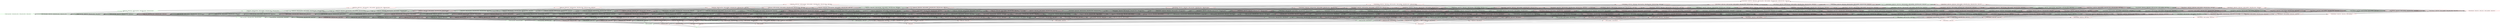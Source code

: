 digraph G {
splines="line"
rankdir=BT
"{'rtable_Released', 'rtable_Price', 'rtable_Genre', 'rtable_Song_Name', 'rtable_CopyRight', 'rtable_Album_Name', 'rtable_Artist_Name', 'rtable_Time'}" [shape=box];
"set()" [shape=box];
"set()" [color=green];
"set()" -> "{'rtable_Song_Name'}";
"set()" -> "{'rtable_Artist_Name'}";
"set()" -> "{'rtable_Album_Name'}";
"set()" -> "{'rtable_Genre'}";
"set()" -> "{'rtable_Price'}";
"set()" -> "{'rtable_CopyRight'}";
"set()" -> "{'rtable_Time'}";
"set()" -> "{'rtable_Released'}";
"{'rtable_Song_Name'}" [color=green];
"{'rtable_Song_Name'}" -> "{'rtable_Song_Name', 'rtable_Artist_Name'}";
"{'rtable_Song_Name'}" -> "{'rtable_Song_Name', 'rtable_Album_Name'}";
"{'rtable_Song_Name'}" -> "{'rtable_Song_Name', 'rtable_Genre'}";
"{'rtable_Song_Name'}" -> "{'rtable_Song_Name', 'rtable_Price'}";
"{'rtable_Song_Name'}" -> "{'rtable_Song_Name', 'rtable_CopyRight'}";
"{'rtable_Song_Name'}" -> "{'rtable_Song_Name', 'rtable_Time'}";
"{'rtable_Song_Name'}" -> "{'rtable_Song_Name', 'rtable_Released'}";
"{'rtable_Artist_Name'}" [color=red];
"{'rtable_Artist_Name'}" -> "{'rtable_Song_Name', 'rtable_Artist_Name'}";
"{'rtable_Artist_Name'}" -> "{'rtable_Album_Name', 'rtable_Artist_Name'}";
"{'rtable_Artist_Name'}" -> "{'rtable_Artist_Name', 'rtable_Genre'}";
"{'rtable_Artist_Name'}" -> "{'rtable_Price', 'rtable_Artist_Name'}";
"{'rtable_Artist_Name'}" -> "{'rtable_CopyRight', 'rtable_Artist_Name'}";
"{'rtable_Artist_Name'}" -> "{'rtable_Artist_Name', 'rtable_Time'}";
"{'rtable_Artist_Name'}" -> "{'rtable_Artist_Name', 'rtable_Released'}";
"{'rtable_Album_Name'}" [color=red];
"{'rtable_Album_Name'}" -> "{'rtable_Song_Name', 'rtable_Album_Name'}";
"{'rtable_Album_Name'}" -> "{'rtable_Album_Name', 'rtable_Artist_Name'}";
"{'rtable_Album_Name'}" -> "{'rtable_Album_Name', 'rtable_Genre'}";
"{'rtable_Album_Name'}" -> "{'rtable_Price', 'rtable_Album_Name'}";
"{'rtable_Album_Name'}" -> "{'rtable_CopyRight', 'rtable_Album_Name'}";
"{'rtable_Album_Name'}" -> "{'rtable_Album_Name', 'rtable_Time'}";
"{'rtable_Album_Name'}" -> "{'rtable_Album_Name', 'rtable_Released'}";
"{'rtable_Genre'}" [color=red];
"{'rtable_Genre'}" -> "{'rtable_Song_Name', 'rtable_Genre'}";
"{'rtable_Genre'}" -> "{'rtable_Artist_Name', 'rtable_Genre'}";
"{'rtable_Genre'}" -> "{'rtable_Album_Name', 'rtable_Genre'}";
"{'rtable_Genre'}" -> "{'rtable_Price', 'rtable_Genre'}";
"{'rtable_Genre'}" -> "{'rtable_CopyRight', 'rtable_Genre'}";
"{'rtable_Genre'}" -> "{'rtable_Genre', 'rtable_Time'}";
"{'rtable_Genre'}" -> "{'rtable_Genre', 'rtable_Released'}";
"{'rtable_Price'}" [color=red];
"{'rtable_Price'}" -> "{'rtable_Song_Name', 'rtable_Price'}";
"{'rtable_Price'}" -> "{'rtable_Price', 'rtable_Artist_Name'}";
"{'rtable_Price'}" -> "{'rtable_Price', 'rtable_Album_Name'}";
"{'rtable_Price'}" -> "{'rtable_Price', 'rtable_Genre'}";
"{'rtable_Price'}" -> "{'rtable_Price', 'rtable_CopyRight'}";
"{'rtable_Price'}" -> "{'rtable_Price', 'rtable_Time'}";
"{'rtable_Price'}" -> "{'rtable_Price', 'rtable_Released'}";
"{'rtable_CopyRight'}" [color=red];
"{'rtable_CopyRight'}" -> "{'rtable_Song_Name', 'rtable_CopyRight'}";
"{'rtable_CopyRight'}" -> "{'rtable_CopyRight', 'rtable_Artist_Name'}";
"{'rtable_CopyRight'}" -> "{'rtable_CopyRight', 'rtable_Album_Name'}";
"{'rtable_CopyRight'}" -> "{'rtable_CopyRight', 'rtable_Genre'}";
"{'rtable_CopyRight'}" -> "{'rtable_Price', 'rtable_CopyRight'}";
"{'rtable_CopyRight'}" -> "{'rtable_CopyRight', 'rtable_Time'}";
"{'rtable_CopyRight'}" -> "{'rtable_CopyRight', 'rtable_Released'}";
"{'rtable_Time'}" [color=red];
"{'rtable_Time'}" -> "{'rtable_Song_Name', 'rtable_Time'}";
"{'rtable_Time'}" -> "{'rtable_Artist_Name', 'rtable_Time'}";
"{'rtable_Time'}" -> "{'rtable_Album_Name', 'rtable_Time'}";
"{'rtable_Time'}" -> "{'rtable_Genre', 'rtable_Time'}";
"{'rtable_Time'}" -> "{'rtable_Price', 'rtable_Time'}";
"{'rtable_Time'}" -> "{'rtable_CopyRight', 'rtable_Time'}";
"{'rtable_Time'}" -> "{'rtable_Released', 'rtable_Time'}";
"{'rtable_Released'}" [color=red];
"{'rtable_Released'}" -> "{'rtable_Song_Name', 'rtable_Released'}";
"{'rtable_Released'}" -> "{'rtable_Artist_Name', 'rtable_Released'}";
"{'rtable_Released'}" -> "{'rtable_Album_Name', 'rtable_Released'}";
"{'rtable_Released'}" -> "{'rtable_Genre', 'rtable_Released'}";
"{'rtable_Released'}" -> "{'rtable_Price', 'rtable_Released'}";
"{'rtable_Released'}" -> "{'rtable_CopyRight', 'rtable_Released'}";
"{'rtable_Released'}" -> "{'rtable_Released', 'rtable_Time'}";
"{'rtable_Song_Name', 'rtable_Artist_Name'}" [color=green];
"{'rtable_Song_Name', 'rtable_Artist_Name'}" -> "{'rtable_Song_Name', 'rtable_Album_Name', 'rtable_Artist_Name'}";
"{'rtable_Song_Name', 'rtable_Artist_Name'}" -> "{'rtable_Song_Name', 'rtable_Artist_Name', 'rtable_Genre'}";
"{'rtable_Song_Name', 'rtable_Artist_Name'}" -> "{'rtable_Song_Name', 'rtable_Price', 'rtable_Artist_Name'}";
"{'rtable_Song_Name', 'rtable_Artist_Name'}" -> "{'rtable_Song_Name', 'rtable_CopyRight', 'rtable_Artist_Name'}";
"{'rtable_Song_Name', 'rtable_Artist_Name'}" -> "{'rtable_Song_Name', 'rtable_Artist_Name', 'rtable_Time'}";
"{'rtable_Song_Name', 'rtable_Artist_Name'}" -> "{'rtable_Song_Name', 'rtable_Artist_Name', 'rtable_Released'}";
"{'rtable_Song_Name', 'rtable_Album_Name'}" [color=green];
"{'rtable_Song_Name', 'rtable_Album_Name'}" -> "{'rtable_Song_Name', 'rtable_Album_Name', 'rtable_Artist_Name'}";
"{'rtable_Song_Name', 'rtable_Album_Name'}" -> "{'rtable_Song_Name', 'rtable_Album_Name', 'rtable_Genre'}";
"{'rtable_Song_Name', 'rtable_Album_Name'}" -> "{'rtable_Song_Name', 'rtable_Price', 'rtable_Album_Name'}";
"{'rtable_Song_Name', 'rtable_Album_Name'}" -> "{'rtable_Song_Name', 'rtable_CopyRight', 'rtable_Album_Name'}";
"{'rtable_Song_Name', 'rtable_Album_Name'}" -> "{'rtable_Song_Name', 'rtable_Album_Name', 'rtable_Time'}";
"{'rtable_Song_Name', 'rtable_Album_Name'}" -> "{'rtable_Song_Name', 'rtable_Album_Name', 'rtable_Released'}";
"{'rtable_Song_Name', 'rtable_Genre'}" [color=green];
"{'rtable_Song_Name', 'rtable_Genre'}" -> "{'rtable_Song_Name', 'rtable_Artist_Name', 'rtable_Genre'}";
"{'rtable_Song_Name', 'rtable_Genre'}" -> "{'rtable_Song_Name', 'rtable_Album_Name', 'rtable_Genre'}";
"{'rtable_Song_Name', 'rtable_Genre'}" -> "{'rtable_Song_Name', 'rtable_Price', 'rtable_Genre'}";
"{'rtable_Song_Name', 'rtable_Genre'}" -> "{'rtable_Song_Name', 'rtable_CopyRight', 'rtable_Genre'}";
"{'rtable_Song_Name', 'rtable_Genre'}" -> "{'rtable_Song_Name', 'rtable_Genre', 'rtable_Time'}";
"{'rtable_Song_Name', 'rtable_Genre'}" -> "{'rtable_Song_Name', 'rtable_Genre', 'rtable_Released'}";
"{'rtable_Song_Name', 'rtable_Price'}" [color=green];
"{'rtable_Song_Name', 'rtable_Price'}" -> "{'rtable_Song_Name', 'rtable_Price', 'rtable_Artist_Name'}";
"{'rtable_Song_Name', 'rtable_Price'}" -> "{'rtable_Song_Name', 'rtable_Price', 'rtable_Album_Name'}";
"{'rtable_Song_Name', 'rtable_Price'}" -> "{'rtable_Song_Name', 'rtable_Price', 'rtable_Genre'}";
"{'rtable_Song_Name', 'rtable_Price'}" -> "{'rtable_Song_Name', 'rtable_Price', 'rtable_CopyRight'}";
"{'rtable_Song_Name', 'rtable_Price'}" -> "{'rtable_Song_Name', 'rtable_Price', 'rtable_Time'}";
"{'rtable_Song_Name', 'rtable_Price'}" -> "{'rtable_Song_Name', 'rtable_Price', 'rtable_Released'}";
"{'rtable_Song_Name', 'rtable_CopyRight'}" [color=green];
"{'rtable_Song_Name', 'rtable_CopyRight'}" -> "{'rtable_Song_Name', 'rtable_CopyRight', 'rtable_Artist_Name'}";
"{'rtable_Song_Name', 'rtable_CopyRight'}" -> "{'rtable_Song_Name', 'rtable_CopyRight', 'rtable_Album_Name'}";
"{'rtable_Song_Name', 'rtable_CopyRight'}" -> "{'rtable_Song_Name', 'rtable_CopyRight', 'rtable_Genre'}";
"{'rtable_Song_Name', 'rtable_CopyRight'}" -> "{'rtable_Song_Name', 'rtable_Price', 'rtable_CopyRight'}";
"{'rtable_Song_Name', 'rtable_CopyRight'}" -> "{'rtable_Song_Name', 'rtable_CopyRight', 'rtable_Time'}";
"{'rtable_Song_Name', 'rtable_CopyRight'}" -> "{'rtable_Song_Name', 'rtable_CopyRight', 'rtable_Released'}";
"{'rtable_Song_Name', 'rtable_Time'}" [color=green];
"{'rtable_Song_Name', 'rtable_Time'}" -> "{'rtable_Song_Name', 'rtable_Artist_Name', 'rtable_Time'}";
"{'rtable_Song_Name', 'rtable_Time'}" -> "{'rtable_Song_Name', 'rtable_Album_Name', 'rtable_Time'}";
"{'rtable_Song_Name', 'rtable_Time'}" -> "{'rtable_Song_Name', 'rtable_Genre', 'rtable_Time'}";
"{'rtable_Song_Name', 'rtable_Time'}" -> "{'rtable_Song_Name', 'rtable_Price', 'rtable_Time'}";
"{'rtable_Song_Name', 'rtable_Time'}" -> "{'rtable_Song_Name', 'rtable_CopyRight', 'rtable_Time'}";
"{'rtable_Song_Name', 'rtable_Time'}" -> "{'rtable_Released', 'rtable_Song_Name', 'rtable_Time'}";
"{'rtable_Song_Name', 'rtable_Released'}" [color=green];
"{'rtable_Song_Name', 'rtable_Released'}" -> "{'rtable_Song_Name', 'rtable_Artist_Name', 'rtable_Released'}";
"{'rtable_Song_Name', 'rtable_Released'}" -> "{'rtable_Song_Name', 'rtable_Album_Name', 'rtable_Released'}";
"{'rtable_Song_Name', 'rtable_Released'}" -> "{'rtable_Song_Name', 'rtable_Genre', 'rtable_Released'}";
"{'rtable_Song_Name', 'rtable_Released'}" -> "{'rtable_Song_Name', 'rtable_Price', 'rtable_Released'}";
"{'rtable_Song_Name', 'rtable_Released'}" -> "{'rtable_Song_Name', 'rtable_CopyRight', 'rtable_Released'}";
"{'rtable_Song_Name', 'rtable_Released'}" -> "{'rtable_Released', 'rtable_Song_Name', 'rtable_Time'}";
"{'rtable_Album_Name', 'rtable_Artist_Name'}" [color=red];
"{'rtable_Album_Name', 'rtable_Artist_Name'}" -> "{'rtable_Song_Name', 'rtable_Album_Name', 'rtable_Artist_Name'}";
"{'rtable_Album_Name', 'rtable_Artist_Name'}" -> "{'rtable_Album_Name', 'rtable_Artist_Name', 'rtable_Genre'}";
"{'rtable_Album_Name', 'rtable_Artist_Name'}" -> "{'rtable_Price', 'rtable_Album_Name', 'rtable_Artist_Name'}";
"{'rtable_Album_Name', 'rtable_Artist_Name'}" -> "{'rtable_CopyRight', 'rtable_Album_Name', 'rtable_Artist_Name'}";
"{'rtable_Album_Name', 'rtable_Artist_Name'}" -> "{'rtable_Album_Name', 'rtable_Artist_Name', 'rtable_Time'}";
"{'rtable_Album_Name', 'rtable_Artist_Name'}" -> "{'rtable_Album_Name', 'rtable_Artist_Name', 'rtable_Released'}";
"{'rtable_Artist_Name', 'rtable_Genre'}" [color=red];
"{'rtable_Artist_Name', 'rtable_Genre'}" -> "{'rtable_Song_Name', 'rtable_Artist_Name', 'rtable_Genre'}";
"{'rtable_Artist_Name', 'rtable_Genre'}" -> "{'rtable_Album_Name', 'rtable_Artist_Name', 'rtable_Genre'}";
"{'rtable_Artist_Name', 'rtable_Genre'}" -> "{'rtable_Price', 'rtable_Artist_Name', 'rtable_Genre'}";
"{'rtable_Artist_Name', 'rtable_Genre'}" -> "{'rtable_CopyRight', 'rtable_Artist_Name', 'rtable_Genre'}";
"{'rtable_Artist_Name', 'rtable_Genre'}" -> "{'rtable_Artist_Name', 'rtable_Genre', 'rtable_Time'}";
"{'rtable_Artist_Name', 'rtable_Genre'}" -> "{'rtable_Artist_Name', 'rtable_Genre', 'rtable_Released'}";
"{'rtable_Price', 'rtable_Artist_Name'}" [color=red];
"{'rtable_Price', 'rtable_Artist_Name'}" -> "{'rtable_Song_Name', 'rtable_Price', 'rtable_Artist_Name'}";
"{'rtable_Price', 'rtable_Artist_Name'}" -> "{'rtable_Price', 'rtable_Album_Name', 'rtable_Artist_Name'}";
"{'rtable_Price', 'rtable_Artist_Name'}" -> "{'rtable_Price', 'rtable_Artist_Name', 'rtable_Genre'}";
"{'rtable_Price', 'rtable_Artist_Name'}" -> "{'rtable_Price', 'rtable_Artist_Name', 'rtable_CopyRight'}";
"{'rtable_Price', 'rtable_Artist_Name'}" -> "{'rtable_Price', 'rtable_Artist_Name', 'rtable_Time'}";
"{'rtable_Price', 'rtable_Artist_Name'}" -> "{'rtable_Price', 'rtable_Artist_Name', 'rtable_Released'}";
"{'rtable_CopyRight', 'rtable_Artist_Name'}" [color=red];
"{'rtable_CopyRight', 'rtable_Artist_Name'}" -> "{'rtable_Song_Name', 'rtable_CopyRight', 'rtable_Artist_Name'}";
"{'rtable_CopyRight', 'rtable_Artist_Name'}" -> "{'rtable_CopyRight', 'rtable_Album_Name', 'rtable_Artist_Name'}";
"{'rtable_CopyRight', 'rtable_Artist_Name'}" -> "{'rtable_CopyRight', 'rtable_Artist_Name', 'rtable_Genre'}";
"{'rtable_CopyRight', 'rtable_Artist_Name'}" -> "{'rtable_Price', 'rtable_Artist_Name', 'rtable_CopyRight'}";
"{'rtable_CopyRight', 'rtable_Artist_Name'}" -> "{'rtable_CopyRight', 'rtable_Artist_Name', 'rtable_Time'}";
"{'rtable_CopyRight', 'rtable_Artist_Name'}" -> "{'rtable_CopyRight', 'rtable_Artist_Name', 'rtable_Released'}";
"{'rtable_Artist_Name', 'rtable_Time'}" [color=red];
"{'rtable_Artist_Name', 'rtable_Time'}" -> "{'rtable_Song_Name', 'rtable_Artist_Name', 'rtable_Time'}";
"{'rtable_Artist_Name', 'rtable_Time'}" -> "{'rtable_Album_Name', 'rtable_Artist_Name', 'rtable_Time'}";
"{'rtable_Artist_Name', 'rtable_Time'}" -> "{'rtable_Artist_Name', 'rtable_Genre', 'rtable_Time'}";
"{'rtable_Artist_Name', 'rtable_Time'}" -> "{'rtable_Price', 'rtable_Artist_Name', 'rtable_Time'}";
"{'rtable_Artist_Name', 'rtable_Time'}" -> "{'rtable_CopyRight', 'rtable_Artist_Name', 'rtable_Time'}";
"{'rtable_Artist_Name', 'rtable_Time'}" -> "{'rtable_Released', 'rtable_Artist_Name', 'rtable_Time'}";
"{'rtable_Artist_Name', 'rtable_Released'}" [color=red];
"{'rtable_Artist_Name', 'rtable_Released'}" -> "{'rtable_Song_Name', 'rtable_Artist_Name', 'rtable_Released'}";
"{'rtable_Artist_Name', 'rtable_Released'}" -> "{'rtable_Album_Name', 'rtable_Artist_Name', 'rtable_Released'}";
"{'rtable_Artist_Name', 'rtable_Released'}" -> "{'rtable_Artist_Name', 'rtable_Genre', 'rtable_Released'}";
"{'rtable_Artist_Name', 'rtable_Released'}" -> "{'rtable_Price', 'rtable_Artist_Name', 'rtable_Released'}";
"{'rtable_Artist_Name', 'rtable_Released'}" -> "{'rtable_CopyRight', 'rtable_Artist_Name', 'rtable_Released'}";
"{'rtable_Artist_Name', 'rtable_Released'}" -> "{'rtable_Released', 'rtable_Artist_Name', 'rtable_Time'}";
"{'rtable_Album_Name', 'rtable_Genre'}" [color=red];
"{'rtable_Album_Name', 'rtable_Genre'}" -> "{'rtable_Song_Name', 'rtable_Album_Name', 'rtable_Genre'}";
"{'rtable_Album_Name', 'rtable_Genre'}" -> "{'rtable_Album_Name', 'rtable_Artist_Name', 'rtable_Genre'}";
"{'rtable_Album_Name', 'rtable_Genre'}" -> "{'rtable_Price', 'rtable_Album_Name', 'rtable_Genre'}";
"{'rtable_Album_Name', 'rtable_Genre'}" -> "{'rtable_CopyRight', 'rtable_Album_Name', 'rtable_Genre'}";
"{'rtable_Album_Name', 'rtable_Genre'}" -> "{'rtable_Album_Name', 'rtable_Genre', 'rtable_Time'}";
"{'rtable_Album_Name', 'rtable_Genre'}" -> "{'rtable_Album_Name', 'rtable_Genre', 'rtable_Released'}";
"{'rtable_Price', 'rtable_Album_Name'}" [color=red];
"{'rtable_Price', 'rtable_Album_Name'}" -> "{'rtable_Song_Name', 'rtable_Price', 'rtable_Album_Name'}";
"{'rtable_Price', 'rtable_Album_Name'}" -> "{'rtable_Price', 'rtable_Album_Name', 'rtable_Artist_Name'}";
"{'rtable_Price', 'rtable_Album_Name'}" -> "{'rtable_Price', 'rtable_Album_Name', 'rtable_Genre'}";
"{'rtable_Price', 'rtable_Album_Name'}" -> "{'rtable_Price', 'rtable_Album_Name', 'rtable_CopyRight'}";
"{'rtable_Price', 'rtable_Album_Name'}" -> "{'rtable_Price', 'rtable_Album_Name', 'rtable_Time'}";
"{'rtable_Price', 'rtable_Album_Name'}" -> "{'rtable_Price', 'rtable_Album_Name', 'rtable_Released'}";
"{'rtable_CopyRight', 'rtable_Album_Name'}" [color=red];
"{'rtable_CopyRight', 'rtable_Album_Name'}" -> "{'rtable_Song_Name', 'rtable_CopyRight', 'rtable_Album_Name'}";
"{'rtable_CopyRight', 'rtable_Album_Name'}" -> "{'rtable_CopyRight', 'rtable_Album_Name', 'rtable_Artist_Name'}";
"{'rtable_CopyRight', 'rtable_Album_Name'}" -> "{'rtable_CopyRight', 'rtable_Album_Name', 'rtable_Genre'}";
"{'rtable_CopyRight', 'rtable_Album_Name'}" -> "{'rtable_Price', 'rtable_Album_Name', 'rtable_CopyRight'}";
"{'rtable_CopyRight', 'rtable_Album_Name'}" -> "{'rtable_CopyRight', 'rtable_Album_Name', 'rtable_Time'}";
"{'rtable_CopyRight', 'rtable_Album_Name'}" -> "{'rtable_CopyRight', 'rtable_Album_Name', 'rtable_Released'}";
"{'rtable_Album_Name', 'rtable_Time'}" [color=red];
"{'rtable_Album_Name', 'rtable_Time'}" -> "{'rtable_Song_Name', 'rtable_Album_Name', 'rtable_Time'}";
"{'rtable_Album_Name', 'rtable_Time'}" -> "{'rtable_Album_Name', 'rtable_Artist_Name', 'rtable_Time'}";
"{'rtable_Album_Name', 'rtable_Time'}" -> "{'rtable_Album_Name', 'rtable_Genre', 'rtable_Time'}";
"{'rtable_Album_Name', 'rtable_Time'}" -> "{'rtable_Price', 'rtable_Album_Name', 'rtable_Time'}";
"{'rtable_Album_Name', 'rtable_Time'}" -> "{'rtable_CopyRight', 'rtable_Album_Name', 'rtable_Time'}";
"{'rtable_Album_Name', 'rtable_Time'}" -> "{'rtable_Released', 'rtable_Album_Name', 'rtable_Time'}";
"{'rtable_Album_Name', 'rtable_Released'}" [color=red];
"{'rtable_Album_Name', 'rtable_Released'}" -> "{'rtable_Song_Name', 'rtable_Album_Name', 'rtable_Released'}";
"{'rtable_Album_Name', 'rtable_Released'}" -> "{'rtable_Album_Name', 'rtable_Artist_Name', 'rtable_Released'}";
"{'rtable_Album_Name', 'rtable_Released'}" -> "{'rtable_Album_Name', 'rtable_Genre', 'rtable_Released'}";
"{'rtable_Album_Name', 'rtable_Released'}" -> "{'rtable_Price', 'rtable_Album_Name', 'rtable_Released'}";
"{'rtable_Album_Name', 'rtable_Released'}" -> "{'rtable_CopyRight', 'rtable_Album_Name', 'rtable_Released'}";
"{'rtable_Album_Name', 'rtable_Released'}" -> "{'rtable_Released', 'rtable_Album_Name', 'rtable_Time'}";
"{'rtable_Price', 'rtable_Genre'}" [color=red];
"{'rtable_Price', 'rtable_Genre'}" -> "{'rtable_Song_Name', 'rtable_Price', 'rtable_Genre'}";
"{'rtable_Price', 'rtable_Genre'}" -> "{'rtable_Price', 'rtable_Artist_Name', 'rtable_Genre'}";
"{'rtable_Price', 'rtable_Genre'}" -> "{'rtable_Price', 'rtable_Album_Name', 'rtable_Genre'}";
"{'rtable_Price', 'rtable_Genre'}" -> "{'rtable_Price', 'rtable_Genre', 'rtable_CopyRight'}";
"{'rtable_Price', 'rtable_Genre'}" -> "{'rtable_Price', 'rtable_Genre', 'rtable_Time'}";
"{'rtable_Price', 'rtable_Genre'}" -> "{'rtable_Price', 'rtable_Genre', 'rtable_Released'}";
"{'rtable_CopyRight', 'rtable_Genre'}" [color=red];
"{'rtable_CopyRight', 'rtable_Genre'}" -> "{'rtable_Song_Name', 'rtable_CopyRight', 'rtable_Genre'}";
"{'rtable_CopyRight', 'rtable_Genre'}" -> "{'rtable_CopyRight', 'rtable_Artist_Name', 'rtable_Genre'}";
"{'rtable_CopyRight', 'rtable_Genre'}" -> "{'rtable_CopyRight', 'rtable_Album_Name', 'rtable_Genre'}";
"{'rtable_CopyRight', 'rtable_Genre'}" -> "{'rtable_Price', 'rtable_Genre', 'rtable_CopyRight'}";
"{'rtable_CopyRight', 'rtable_Genre'}" -> "{'rtable_CopyRight', 'rtable_Genre', 'rtable_Time'}";
"{'rtable_CopyRight', 'rtable_Genre'}" -> "{'rtable_CopyRight', 'rtable_Genre', 'rtable_Released'}";
"{'rtable_Genre', 'rtable_Time'}" [color=red];
"{'rtable_Genre', 'rtable_Time'}" -> "{'rtable_Song_Name', 'rtable_Genre', 'rtable_Time'}";
"{'rtable_Genre', 'rtable_Time'}" -> "{'rtable_Artist_Name', 'rtable_Genre', 'rtable_Time'}";
"{'rtable_Genre', 'rtable_Time'}" -> "{'rtable_Album_Name', 'rtable_Genre', 'rtable_Time'}";
"{'rtable_Genre', 'rtable_Time'}" -> "{'rtable_Price', 'rtable_Genre', 'rtable_Time'}";
"{'rtable_Genre', 'rtable_Time'}" -> "{'rtable_CopyRight', 'rtable_Genre', 'rtable_Time'}";
"{'rtable_Genre', 'rtable_Time'}" -> "{'rtable_Released', 'rtable_Genre', 'rtable_Time'}";
"{'rtable_Genre', 'rtable_Released'}" [color=red];
"{'rtable_Genre', 'rtable_Released'}" -> "{'rtable_Song_Name', 'rtable_Genre', 'rtable_Released'}";
"{'rtable_Genre', 'rtable_Released'}" -> "{'rtable_Artist_Name', 'rtable_Genre', 'rtable_Released'}";
"{'rtable_Genre', 'rtable_Released'}" -> "{'rtable_Album_Name', 'rtable_Genre', 'rtable_Released'}";
"{'rtable_Genre', 'rtable_Released'}" -> "{'rtable_Price', 'rtable_Genre', 'rtable_Released'}";
"{'rtable_Genre', 'rtable_Released'}" -> "{'rtable_CopyRight', 'rtable_Genre', 'rtable_Released'}";
"{'rtable_Genre', 'rtable_Released'}" -> "{'rtable_Released', 'rtable_Genre', 'rtable_Time'}";
"{'rtable_Price', 'rtable_CopyRight'}" [color=red];
"{'rtable_Price', 'rtable_CopyRight'}" -> "{'rtable_Song_Name', 'rtable_Price', 'rtable_CopyRight'}";
"{'rtable_Price', 'rtable_CopyRight'}" -> "{'rtable_Price', 'rtable_Artist_Name', 'rtable_CopyRight'}";
"{'rtable_Price', 'rtable_CopyRight'}" -> "{'rtable_Price', 'rtable_Album_Name', 'rtable_CopyRight'}";
"{'rtable_Price', 'rtable_CopyRight'}" -> "{'rtable_Price', 'rtable_Genre', 'rtable_CopyRight'}";
"{'rtable_Price', 'rtable_CopyRight'}" -> "{'rtable_Price', 'rtable_Time', 'rtable_CopyRight'}";
"{'rtable_Price', 'rtable_CopyRight'}" -> "{'rtable_Released', 'rtable_Price', 'rtable_CopyRight'}";
"{'rtable_Price', 'rtable_Time'}" [color=red];
"{'rtable_Price', 'rtable_Time'}" -> "{'rtable_Song_Name', 'rtable_Price', 'rtable_Time'}";
"{'rtable_Price', 'rtable_Time'}" -> "{'rtable_Price', 'rtable_Artist_Name', 'rtable_Time'}";
"{'rtable_Price', 'rtable_Time'}" -> "{'rtable_Price', 'rtable_Album_Name', 'rtable_Time'}";
"{'rtable_Price', 'rtable_Time'}" -> "{'rtable_Price', 'rtable_Genre', 'rtable_Time'}";
"{'rtable_Price', 'rtable_Time'}" -> "{'rtable_Price', 'rtable_Time', 'rtable_CopyRight'}";
"{'rtable_Price', 'rtable_Time'}" -> "{'rtable_Released', 'rtable_Price', 'rtable_Time'}";
"{'rtable_Price', 'rtable_Released'}" [color=red];
"{'rtable_Price', 'rtable_Released'}" -> "{'rtable_Song_Name', 'rtable_Price', 'rtable_Released'}";
"{'rtable_Price', 'rtable_Released'}" -> "{'rtable_Price', 'rtable_Artist_Name', 'rtable_Released'}";
"{'rtable_Price', 'rtable_Released'}" -> "{'rtable_Price', 'rtable_Album_Name', 'rtable_Released'}";
"{'rtable_Price', 'rtable_Released'}" -> "{'rtable_Price', 'rtable_Genre', 'rtable_Released'}";
"{'rtable_Price', 'rtable_Released'}" -> "{'rtable_Released', 'rtable_Price', 'rtable_CopyRight'}";
"{'rtable_Price', 'rtable_Released'}" -> "{'rtable_Released', 'rtable_Price', 'rtable_Time'}";
"{'rtable_CopyRight', 'rtable_Time'}" [color=red];
"{'rtable_CopyRight', 'rtable_Time'}" -> "{'rtable_Song_Name', 'rtable_CopyRight', 'rtable_Time'}";
"{'rtable_CopyRight', 'rtable_Time'}" -> "{'rtable_CopyRight', 'rtable_Artist_Name', 'rtable_Time'}";
"{'rtable_CopyRight', 'rtable_Time'}" -> "{'rtable_CopyRight', 'rtable_Album_Name', 'rtable_Time'}";
"{'rtable_CopyRight', 'rtable_Time'}" -> "{'rtable_CopyRight', 'rtable_Genre', 'rtable_Time'}";
"{'rtable_CopyRight', 'rtable_Time'}" -> "{'rtable_Price', 'rtable_Time', 'rtable_CopyRight'}";
"{'rtable_CopyRight', 'rtable_Time'}" -> "{'rtable_Released', 'rtable_CopyRight', 'rtable_Time'}";
"{'rtable_CopyRight', 'rtable_Released'}" [color=red];
"{'rtable_CopyRight', 'rtable_Released'}" -> "{'rtable_Song_Name', 'rtable_CopyRight', 'rtable_Released'}";
"{'rtable_CopyRight', 'rtable_Released'}" -> "{'rtable_CopyRight', 'rtable_Artist_Name', 'rtable_Released'}";
"{'rtable_CopyRight', 'rtable_Released'}" -> "{'rtable_CopyRight', 'rtable_Album_Name', 'rtable_Released'}";
"{'rtable_CopyRight', 'rtable_Released'}" -> "{'rtable_CopyRight', 'rtable_Genre', 'rtable_Released'}";
"{'rtable_CopyRight', 'rtable_Released'}" -> "{'rtable_Released', 'rtable_Price', 'rtable_CopyRight'}";
"{'rtable_CopyRight', 'rtable_Released'}" -> "{'rtable_Released', 'rtable_CopyRight', 'rtable_Time'}";
"{'rtable_Released', 'rtable_Time'}" [color=red];
"{'rtable_Released', 'rtable_Time'}" -> "{'rtable_Released', 'rtable_Song_Name', 'rtable_Time'}";
"{'rtable_Released', 'rtable_Time'}" -> "{'rtable_Released', 'rtable_Artist_Name', 'rtable_Time'}";
"{'rtable_Released', 'rtable_Time'}" -> "{'rtable_Released', 'rtable_Album_Name', 'rtable_Time'}";
"{'rtable_Released', 'rtable_Time'}" -> "{'rtable_Released', 'rtable_Genre', 'rtable_Time'}";
"{'rtable_Released', 'rtable_Time'}" -> "{'rtable_Released', 'rtable_Price', 'rtable_Time'}";
"{'rtable_Released', 'rtable_Time'}" -> "{'rtable_Released', 'rtable_CopyRight', 'rtable_Time'}";
"{'rtable_Song_Name', 'rtable_Album_Name', 'rtable_Artist_Name'}" [color=green];
"{'rtable_Song_Name', 'rtable_Album_Name', 'rtable_Artist_Name'}" -> "{'rtable_Song_Name', 'rtable_Album_Name', 'rtable_Artist_Name', 'rtable_Genre'}";
"{'rtable_Song_Name', 'rtable_Album_Name', 'rtable_Artist_Name'}" -> "{'rtable_Song_Name', 'rtable_Price', 'rtable_Album_Name', 'rtable_Artist_Name'}";
"{'rtable_Song_Name', 'rtable_Album_Name', 'rtable_Artist_Name'}" -> "{'rtable_Song_Name', 'rtable_CopyRight', 'rtable_Album_Name', 'rtable_Artist_Name'}";
"{'rtable_Song_Name', 'rtable_Album_Name', 'rtable_Artist_Name'}" -> "{'rtable_Song_Name', 'rtable_Album_Name', 'rtable_Artist_Name', 'rtable_Time'}";
"{'rtable_Song_Name', 'rtable_Album_Name', 'rtable_Artist_Name'}" -> "{'rtable_Song_Name', 'rtable_Album_Name', 'rtable_Artist_Name', 'rtable_Released'}";
"{'rtable_Song_Name', 'rtable_Artist_Name', 'rtable_Genre'}" [color=green];
"{'rtable_Song_Name', 'rtable_Artist_Name', 'rtable_Genre'}" -> "{'rtable_Song_Name', 'rtable_Album_Name', 'rtable_Artist_Name', 'rtable_Genre'}";
"{'rtable_Song_Name', 'rtable_Artist_Name', 'rtable_Genre'}" -> "{'rtable_Song_Name', 'rtable_Price', 'rtable_Artist_Name', 'rtable_Genre'}";
"{'rtable_Song_Name', 'rtable_Artist_Name', 'rtable_Genre'}" -> "{'rtable_Song_Name', 'rtable_CopyRight', 'rtable_Artist_Name', 'rtable_Genre'}";
"{'rtable_Song_Name', 'rtable_Artist_Name', 'rtable_Genre'}" -> "{'rtable_Song_Name', 'rtable_Artist_Name', 'rtable_Genre', 'rtable_Time'}";
"{'rtable_Song_Name', 'rtable_Artist_Name', 'rtable_Genre'}" -> "{'rtable_Song_Name', 'rtable_Artist_Name', 'rtable_Genre', 'rtable_Released'}";
"{'rtable_Song_Name', 'rtable_Price', 'rtable_Artist_Name'}" [color=green];
"{'rtable_Song_Name', 'rtable_Price', 'rtable_Artist_Name'}" -> "{'rtable_Song_Name', 'rtable_Price', 'rtable_Album_Name', 'rtable_Artist_Name'}";
"{'rtable_Song_Name', 'rtable_Price', 'rtable_Artist_Name'}" -> "{'rtable_Song_Name', 'rtable_Price', 'rtable_Artist_Name', 'rtable_Genre'}";
"{'rtable_Song_Name', 'rtable_Price', 'rtable_Artist_Name'}" -> "{'rtable_Song_Name', 'rtable_Price', 'rtable_Artist_Name', 'rtable_CopyRight'}";
"{'rtable_Song_Name', 'rtable_Price', 'rtable_Artist_Name'}" -> "{'rtable_Song_Name', 'rtable_Price', 'rtable_Artist_Name', 'rtable_Time'}";
"{'rtable_Song_Name', 'rtable_Price', 'rtable_Artist_Name'}" -> "{'rtable_Song_Name', 'rtable_Price', 'rtable_Artist_Name', 'rtable_Released'}";
"{'rtable_Song_Name', 'rtable_CopyRight', 'rtable_Artist_Name'}" [color=green];
"{'rtable_Song_Name', 'rtable_CopyRight', 'rtable_Artist_Name'}" -> "{'rtable_Song_Name', 'rtable_CopyRight', 'rtable_Album_Name', 'rtable_Artist_Name'}";
"{'rtable_Song_Name', 'rtable_CopyRight', 'rtable_Artist_Name'}" -> "{'rtable_Song_Name', 'rtable_CopyRight', 'rtable_Artist_Name', 'rtable_Genre'}";
"{'rtable_Song_Name', 'rtable_CopyRight', 'rtable_Artist_Name'}" -> "{'rtable_Song_Name', 'rtable_Price', 'rtable_Artist_Name', 'rtable_CopyRight'}";
"{'rtable_Song_Name', 'rtable_CopyRight', 'rtable_Artist_Name'}" -> "{'rtable_Song_Name', 'rtable_CopyRight', 'rtable_Artist_Name', 'rtable_Time'}";
"{'rtable_Song_Name', 'rtable_CopyRight', 'rtable_Artist_Name'}" -> "{'rtable_Song_Name', 'rtable_CopyRight', 'rtable_Artist_Name', 'rtable_Released'}";
"{'rtable_Song_Name', 'rtable_Artist_Name', 'rtable_Time'}" [color=green];
"{'rtable_Song_Name', 'rtable_Artist_Name', 'rtable_Time'}" -> "{'rtable_Song_Name', 'rtable_Album_Name', 'rtable_Artist_Name', 'rtable_Time'}";
"{'rtable_Song_Name', 'rtable_Artist_Name', 'rtable_Time'}" -> "{'rtable_Song_Name', 'rtable_Artist_Name', 'rtable_Genre', 'rtable_Time'}";
"{'rtable_Song_Name', 'rtable_Artist_Name', 'rtable_Time'}" -> "{'rtable_Song_Name', 'rtable_Price', 'rtable_Artist_Name', 'rtable_Time'}";
"{'rtable_Song_Name', 'rtable_Artist_Name', 'rtable_Time'}" -> "{'rtable_Song_Name', 'rtable_CopyRight', 'rtable_Artist_Name', 'rtable_Time'}";
"{'rtable_Song_Name', 'rtable_Artist_Name', 'rtable_Time'}" -> "{'rtable_Released', 'rtable_Song_Name', 'rtable_Artist_Name', 'rtable_Time'}";
"{'rtable_Song_Name', 'rtable_Artist_Name', 'rtable_Released'}" [color=green];
"{'rtable_Song_Name', 'rtable_Artist_Name', 'rtable_Released'}" -> "{'rtable_Song_Name', 'rtable_Album_Name', 'rtable_Artist_Name', 'rtable_Released'}";
"{'rtable_Song_Name', 'rtable_Artist_Name', 'rtable_Released'}" -> "{'rtable_Song_Name', 'rtable_Artist_Name', 'rtable_Genre', 'rtable_Released'}";
"{'rtable_Song_Name', 'rtable_Artist_Name', 'rtable_Released'}" -> "{'rtable_Song_Name', 'rtable_Price', 'rtable_Artist_Name', 'rtable_Released'}";
"{'rtable_Song_Name', 'rtable_Artist_Name', 'rtable_Released'}" -> "{'rtable_Song_Name', 'rtable_CopyRight', 'rtable_Artist_Name', 'rtable_Released'}";
"{'rtable_Song_Name', 'rtable_Artist_Name', 'rtable_Released'}" -> "{'rtable_Released', 'rtable_Song_Name', 'rtable_Artist_Name', 'rtable_Time'}";
"{'rtable_Song_Name', 'rtable_Album_Name', 'rtable_Genre'}" [color=green];
"{'rtable_Song_Name', 'rtable_Album_Name', 'rtable_Genre'}" -> "{'rtable_Song_Name', 'rtable_Album_Name', 'rtable_Artist_Name', 'rtable_Genre'}";
"{'rtable_Song_Name', 'rtable_Album_Name', 'rtable_Genre'}" -> "{'rtable_Song_Name', 'rtable_Price', 'rtable_Album_Name', 'rtable_Genre'}";
"{'rtable_Song_Name', 'rtable_Album_Name', 'rtable_Genre'}" -> "{'rtable_Song_Name', 'rtable_CopyRight', 'rtable_Album_Name', 'rtable_Genre'}";
"{'rtable_Song_Name', 'rtable_Album_Name', 'rtable_Genre'}" -> "{'rtable_Song_Name', 'rtable_Album_Name', 'rtable_Genre', 'rtable_Time'}";
"{'rtable_Song_Name', 'rtable_Album_Name', 'rtable_Genre'}" -> "{'rtable_Song_Name', 'rtable_Album_Name', 'rtable_Genre', 'rtable_Released'}";
"{'rtable_Song_Name', 'rtable_Price', 'rtable_Album_Name'}" [color=green];
"{'rtable_Song_Name', 'rtable_Price', 'rtable_Album_Name'}" -> "{'rtable_Song_Name', 'rtable_Price', 'rtable_Album_Name', 'rtable_Artist_Name'}";
"{'rtable_Song_Name', 'rtable_Price', 'rtable_Album_Name'}" -> "{'rtable_Song_Name', 'rtable_Price', 'rtable_Album_Name', 'rtable_Genre'}";
"{'rtable_Song_Name', 'rtable_Price', 'rtable_Album_Name'}" -> "{'rtable_Song_Name', 'rtable_Price', 'rtable_Album_Name', 'rtable_CopyRight'}";
"{'rtable_Song_Name', 'rtable_Price', 'rtable_Album_Name'}" -> "{'rtable_Song_Name', 'rtable_Price', 'rtable_Album_Name', 'rtable_Time'}";
"{'rtable_Song_Name', 'rtable_Price', 'rtable_Album_Name'}" -> "{'rtable_Song_Name', 'rtable_Price', 'rtable_Album_Name', 'rtable_Released'}";
"{'rtable_Song_Name', 'rtable_CopyRight', 'rtable_Album_Name'}" [color=green];
"{'rtable_Song_Name', 'rtable_CopyRight', 'rtable_Album_Name'}" -> "{'rtable_Song_Name', 'rtable_CopyRight', 'rtable_Album_Name', 'rtable_Artist_Name'}";
"{'rtable_Song_Name', 'rtable_CopyRight', 'rtable_Album_Name'}" -> "{'rtable_Song_Name', 'rtable_CopyRight', 'rtable_Album_Name', 'rtable_Genre'}";
"{'rtable_Song_Name', 'rtable_CopyRight', 'rtable_Album_Name'}" -> "{'rtable_Song_Name', 'rtable_Price', 'rtable_Album_Name', 'rtable_CopyRight'}";
"{'rtable_Song_Name', 'rtable_CopyRight', 'rtable_Album_Name'}" -> "{'rtable_Song_Name', 'rtable_CopyRight', 'rtable_Album_Name', 'rtable_Time'}";
"{'rtable_Song_Name', 'rtable_CopyRight', 'rtable_Album_Name'}" -> "{'rtable_Song_Name', 'rtable_CopyRight', 'rtable_Album_Name', 'rtable_Released'}";
"{'rtable_Song_Name', 'rtable_Album_Name', 'rtable_Time'}" [color=green];
"{'rtable_Song_Name', 'rtable_Album_Name', 'rtable_Time'}" -> "{'rtable_Song_Name', 'rtable_Album_Name', 'rtable_Artist_Name', 'rtable_Time'}";
"{'rtable_Song_Name', 'rtable_Album_Name', 'rtable_Time'}" -> "{'rtable_Song_Name', 'rtable_Album_Name', 'rtable_Genre', 'rtable_Time'}";
"{'rtable_Song_Name', 'rtable_Album_Name', 'rtable_Time'}" -> "{'rtable_Song_Name', 'rtable_Price', 'rtable_Album_Name', 'rtable_Time'}";
"{'rtable_Song_Name', 'rtable_Album_Name', 'rtable_Time'}" -> "{'rtable_Song_Name', 'rtable_CopyRight', 'rtable_Album_Name', 'rtable_Time'}";
"{'rtable_Song_Name', 'rtable_Album_Name', 'rtable_Time'}" -> "{'rtable_Released', 'rtable_Song_Name', 'rtable_Album_Name', 'rtable_Time'}";
"{'rtable_Song_Name', 'rtable_Album_Name', 'rtable_Released'}" [color=green];
"{'rtable_Song_Name', 'rtable_Album_Name', 'rtable_Released'}" -> "{'rtable_Song_Name', 'rtable_Album_Name', 'rtable_Artist_Name', 'rtable_Released'}";
"{'rtable_Song_Name', 'rtable_Album_Name', 'rtable_Released'}" -> "{'rtable_Song_Name', 'rtable_Album_Name', 'rtable_Genre', 'rtable_Released'}";
"{'rtable_Song_Name', 'rtable_Album_Name', 'rtable_Released'}" -> "{'rtable_Song_Name', 'rtable_Price', 'rtable_Album_Name', 'rtable_Released'}";
"{'rtable_Song_Name', 'rtable_Album_Name', 'rtable_Released'}" -> "{'rtable_Song_Name', 'rtable_CopyRight', 'rtable_Album_Name', 'rtable_Released'}";
"{'rtable_Song_Name', 'rtable_Album_Name', 'rtable_Released'}" -> "{'rtable_Released', 'rtable_Song_Name', 'rtable_Album_Name', 'rtable_Time'}";
"{'rtable_Song_Name', 'rtable_Price', 'rtable_Genre'}" [color=green];
"{'rtable_Song_Name', 'rtable_Price', 'rtable_Genre'}" -> "{'rtable_Song_Name', 'rtable_Price', 'rtable_Artist_Name', 'rtable_Genre'}";
"{'rtable_Song_Name', 'rtable_Price', 'rtable_Genre'}" -> "{'rtable_Song_Name', 'rtable_Price', 'rtable_Album_Name', 'rtable_Genre'}";
"{'rtable_Song_Name', 'rtable_Price', 'rtable_Genre'}" -> "{'rtable_Song_Name', 'rtable_Price', 'rtable_Genre', 'rtable_CopyRight'}";
"{'rtable_Song_Name', 'rtable_Price', 'rtable_Genre'}" -> "{'rtable_Song_Name', 'rtable_Price', 'rtable_Genre', 'rtable_Time'}";
"{'rtable_Song_Name', 'rtable_Price', 'rtable_Genre'}" -> "{'rtable_Song_Name', 'rtable_Price', 'rtable_Genre', 'rtable_Released'}";
"{'rtable_Song_Name', 'rtable_CopyRight', 'rtable_Genre'}" [color=green];
"{'rtable_Song_Name', 'rtable_CopyRight', 'rtable_Genre'}" -> "{'rtable_Song_Name', 'rtable_CopyRight', 'rtable_Artist_Name', 'rtable_Genre'}";
"{'rtable_Song_Name', 'rtable_CopyRight', 'rtable_Genre'}" -> "{'rtable_Song_Name', 'rtable_CopyRight', 'rtable_Album_Name', 'rtable_Genre'}";
"{'rtable_Song_Name', 'rtable_CopyRight', 'rtable_Genre'}" -> "{'rtable_Song_Name', 'rtable_Price', 'rtable_Genre', 'rtable_CopyRight'}";
"{'rtable_Song_Name', 'rtable_CopyRight', 'rtable_Genre'}" -> "{'rtable_Song_Name', 'rtable_CopyRight', 'rtable_Genre', 'rtable_Time'}";
"{'rtable_Song_Name', 'rtable_CopyRight', 'rtable_Genre'}" -> "{'rtable_Song_Name', 'rtable_CopyRight', 'rtable_Genre', 'rtable_Released'}";
"{'rtable_Song_Name', 'rtable_Genre', 'rtable_Time'}" [color=green];
"{'rtable_Song_Name', 'rtable_Genre', 'rtable_Time'}" -> "{'rtable_Song_Name', 'rtable_Artist_Name', 'rtable_Genre', 'rtable_Time'}";
"{'rtable_Song_Name', 'rtable_Genre', 'rtable_Time'}" -> "{'rtable_Song_Name', 'rtable_Album_Name', 'rtable_Genre', 'rtable_Time'}";
"{'rtable_Song_Name', 'rtable_Genre', 'rtable_Time'}" -> "{'rtable_Song_Name', 'rtable_Price', 'rtable_Genre', 'rtable_Time'}";
"{'rtable_Song_Name', 'rtable_Genre', 'rtable_Time'}" -> "{'rtable_Song_Name', 'rtable_CopyRight', 'rtable_Genre', 'rtable_Time'}";
"{'rtable_Song_Name', 'rtable_Genre', 'rtable_Time'}" -> "{'rtable_Released', 'rtable_Song_Name', 'rtable_Genre', 'rtable_Time'}";
"{'rtable_Song_Name', 'rtable_Genre', 'rtable_Released'}" [color=green];
"{'rtable_Song_Name', 'rtable_Genre', 'rtable_Released'}" -> "{'rtable_Song_Name', 'rtable_Artist_Name', 'rtable_Genre', 'rtable_Released'}";
"{'rtable_Song_Name', 'rtable_Genre', 'rtable_Released'}" -> "{'rtable_Song_Name', 'rtable_Album_Name', 'rtable_Genre', 'rtable_Released'}";
"{'rtable_Song_Name', 'rtable_Genre', 'rtable_Released'}" -> "{'rtable_Song_Name', 'rtable_Price', 'rtable_Genre', 'rtable_Released'}";
"{'rtable_Song_Name', 'rtable_Genre', 'rtable_Released'}" -> "{'rtable_Song_Name', 'rtable_CopyRight', 'rtable_Genre', 'rtable_Released'}";
"{'rtable_Song_Name', 'rtable_Genre', 'rtable_Released'}" -> "{'rtable_Released', 'rtable_Song_Name', 'rtable_Genre', 'rtable_Time'}";
"{'rtable_Song_Name', 'rtable_Price', 'rtable_CopyRight'}" [color=green];
"{'rtable_Song_Name', 'rtable_Price', 'rtable_CopyRight'}" -> "{'rtable_Song_Name', 'rtable_Price', 'rtable_Artist_Name', 'rtable_CopyRight'}";
"{'rtable_Song_Name', 'rtable_Price', 'rtable_CopyRight'}" -> "{'rtable_Song_Name', 'rtable_Price', 'rtable_Album_Name', 'rtable_CopyRight'}";
"{'rtable_Song_Name', 'rtable_Price', 'rtable_CopyRight'}" -> "{'rtable_Song_Name', 'rtable_Price', 'rtable_Genre', 'rtable_CopyRight'}";
"{'rtable_Song_Name', 'rtable_Price', 'rtable_CopyRight'}" -> "{'rtable_Song_Name', 'rtable_Price', 'rtable_Time', 'rtable_CopyRight'}";
"{'rtable_Song_Name', 'rtable_Price', 'rtable_CopyRight'}" -> "{'rtable_Released', 'rtable_Song_Name', 'rtable_Price', 'rtable_CopyRight'}";
"{'rtable_Song_Name', 'rtable_Price', 'rtable_Time'}" [color=green];
"{'rtable_Song_Name', 'rtable_Price', 'rtable_Time'}" -> "{'rtable_Song_Name', 'rtable_Price', 'rtable_Artist_Name', 'rtable_Time'}";
"{'rtable_Song_Name', 'rtable_Price', 'rtable_Time'}" -> "{'rtable_Song_Name', 'rtable_Price', 'rtable_Album_Name', 'rtable_Time'}";
"{'rtable_Song_Name', 'rtable_Price', 'rtable_Time'}" -> "{'rtable_Song_Name', 'rtable_Price', 'rtable_Genre', 'rtable_Time'}";
"{'rtable_Song_Name', 'rtable_Price', 'rtable_Time'}" -> "{'rtable_Song_Name', 'rtable_Price', 'rtable_Time', 'rtable_CopyRight'}";
"{'rtable_Song_Name', 'rtable_Price', 'rtable_Time'}" -> "{'rtable_Released', 'rtable_Song_Name', 'rtable_Price', 'rtable_Time'}";
"{'rtable_Song_Name', 'rtable_Price', 'rtable_Released'}" [color=green];
"{'rtable_Song_Name', 'rtable_Price', 'rtable_Released'}" -> "{'rtable_Song_Name', 'rtable_Price', 'rtable_Artist_Name', 'rtable_Released'}";
"{'rtable_Song_Name', 'rtable_Price', 'rtable_Released'}" -> "{'rtable_Song_Name', 'rtable_Price', 'rtable_Album_Name', 'rtable_Released'}";
"{'rtable_Song_Name', 'rtable_Price', 'rtable_Released'}" -> "{'rtable_Song_Name', 'rtable_Price', 'rtable_Genre', 'rtable_Released'}";
"{'rtable_Song_Name', 'rtable_Price', 'rtable_Released'}" -> "{'rtable_Released', 'rtable_Song_Name', 'rtable_Price', 'rtable_CopyRight'}";
"{'rtable_Song_Name', 'rtable_Price', 'rtable_Released'}" -> "{'rtable_Released', 'rtable_Song_Name', 'rtable_Price', 'rtable_Time'}";
"{'rtable_Song_Name', 'rtable_CopyRight', 'rtable_Time'}" [color=green];
"{'rtable_Song_Name', 'rtable_CopyRight', 'rtable_Time'}" -> "{'rtable_Song_Name', 'rtable_CopyRight', 'rtable_Artist_Name', 'rtable_Time'}";
"{'rtable_Song_Name', 'rtable_CopyRight', 'rtable_Time'}" -> "{'rtable_Song_Name', 'rtable_CopyRight', 'rtable_Album_Name', 'rtable_Time'}";
"{'rtable_Song_Name', 'rtable_CopyRight', 'rtable_Time'}" -> "{'rtable_Song_Name', 'rtable_CopyRight', 'rtable_Genre', 'rtable_Time'}";
"{'rtable_Song_Name', 'rtable_CopyRight', 'rtable_Time'}" -> "{'rtable_Song_Name', 'rtable_Price', 'rtable_Time', 'rtable_CopyRight'}";
"{'rtable_Song_Name', 'rtable_CopyRight', 'rtable_Time'}" -> "{'rtable_Released', 'rtable_Song_Name', 'rtable_CopyRight', 'rtable_Time'}";
"{'rtable_Song_Name', 'rtable_CopyRight', 'rtable_Released'}" [color=green];
"{'rtable_Song_Name', 'rtable_CopyRight', 'rtable_Released'}" -> "{'rtable_Song_Name', 'rtable_CopyRight', 'rtable_Artist_Name', 'rtable_Released'}";
"{'rtable_Song_Name', 'rtable_CopyRight', 'rtable_Released'}" -> "{'rtable_Song_Name', 'rtable_CopyRight', 'rtable_Album_Name', 'rtable_Released'}";
"{'rtable_Song_Name', 'rtable_CopyRight', 'rtable_Released'}" -> "{'rtable_Song_Name', 'rtable_CopyRight', 'rtable_Genre', 'rtable_Released'}";
"{'rtable_Song_Name', 'rtable_CopyRight', 'rtable_Released'}" -> "{'rtable_Released', 'rtable_Song_Name', 'rtable_Price', 'rtable_CopyRight'}";
"{'rtable_Song_Name', 'rtable_CopyRight', 'rtable_Released'}" -> "{'rtable_Released', 'rtable_Song_Name', 'rtable_CopyRight', 'rtable_Time'}";
"{'rtable_Released', 'rtable_Song_Name', 'rtable_Time'}" [color=green];
"{'rtable_Released', 'rtable_Song_Name', 'rtable_Time'}" -> "{'rtable_Released', 'rtable_Song_Name', 'rtable_Artist_Name', 'rtable_Time'}";
"{'rtable_Released', 'rtable_Song_Name', 'rtable_Time'}" -> "{'rtable_Released', 'rtable_Song_Name', 'rtable_Album_Name', 'rtable_Time'}";
"{'rtable_Released', 'rtable_Song_Name', 'rtable_Time'}" -> "{'rtable_Released', 'rtable_Song_Name', 'rtable_Genre', 'rtable_Time'}";
"{'rtable_Released', 'rtable_Song_Name', 'rtable_Time'}" -> "{'rtable_Released', 'rtable_Song_Name', 'rtable_Price', 'rtable_Time'}";
"{'rtable_Released', 'rtable_Song_Name', 'rtable_Time'}" -> "{'rtable_Released', 'rtable_Song_Name', 'rtable_CopyRight', 'rtable_Time'}";
"{'rtable_Album_Name', 'rtable_Artist_Name', 'rtable_Genre'}" [color=red];
"{'rtable_Album_Name', 'rtable_Artist_Name', 'rtable_Genre'}" -> "{'rtable_Song_Name', 'rtable_Album_Name', 'rtable_Artist_Name', 'rtable_Genre'}";
"{'rtable_Album_Name', 'rtable_Artist_Name', 'rtable_Genre'}" -> "{'rtable_Price', 'rtable_Album_Name', 'rtable_Artist_Name', 'rtable_Genre'}";
"{'rtable_Album_Name', 'rtable_Artist_Name', 'rtable_Genre'}" -> "{'rtable_CopyRight', 'rtable_Album_Name', 'rtable_Artist_Name', 'rtable_Genre'}";
"{'rtable_Album_Name', 'rtable_Artist_Name', 'rtable_Genre'}" -> "{'rtable_Album_Name', 'rtable_Artist_Name', 'rtable_Genre', 'rtable_Time'}";
"{'rtable_Album_Name', 'rtable_Artist_Name', 'rtable_Genre'}" -> "{'rtable_Album_Name', 'rtable_Artist_Name', 'rtable_Genre', 'rtable_Released'}";
"{'rtable_Price', 'rtable_Album_Name', 'rtable_Artist_Name'}" [color=red];
"{'rtable_Price', 'rtable_Album_Name', 'rtable_Artist_Name'}" -> "{'rtable_Song_Name', 'rtable_Price', 'rtable_Album_Name', 'rtable_Artist_Name'}";
"{'rtable_Price', 'rtable_Album_Name', 'rtable_Artist_Name'}" -> "{'rtable_Price', 'rtable_Album_Name', 'rtable_Artist_Name', 'rtable_Genre'}";
"{'rtable_Price', 'rtable_Album_Name', 'rtable_Artist_Name'}" -> "{'rtable_Price', 'rtable_Album_Name', 'rtable_Artist_Name', 'rtable_CopyRight'}";
"{'rtable_Price', 'rtable_Album_Name', 'rtable_Artist_Name'}" -> "{'rtable_Price', 'rtable_Album_Name', 'rtable_Artist_Name', 'rtable_Time'}";
"{'rtable_Price', 'rtable_Album_Name', 'rtable_Artist_Name'}" -> "{'rtable_Price', 'rtable_Album_Name', 'rtable_Artist_Name', 'rtable_Released'}";
"{'rtable_CopyRight', 'rtable_Album_Name', 'rtable_Artist_Name'}" [color=red];
"{'rtable_CopyRight', 'rtable_Album_Name', 'rtable_Artist_Name'}" -> "{'rtable_Song_Name', 'rtable_CopyRight', 'rtable_Album_Name', 'rtable_Artist_Name'}";
"{'rtable_CopyRight', 'rtable_Album_Name', 'rtable_Artist_Name'}" -> "{'rtable_CopyRight', 'rtable_Album_Name', 'rtable_Artist_Name', 'rtable_Genre'}";
"{'rtable_CopyRight', 'rtable_Album_Name', 'rtable_Artist_Name'}" -> "{'rtable_Price', 'rtable_Album_Name', 'rtable_Artist_Name', 'rtable_CopyRight'}";
"{'rtable_CopyRight', 'rtable_Album_Name', 'rtable_Artist_Name'}" -> "{'rtable_CopyRight', 'rtable_Album_Name', 'rtable_Artist_Name', 'rtable_Time'}";
"{'rtable_CopyRight', 'rtable_Album_Name', 'rtable_Artist_Name'}" -> "{'rtable_CopyRight', 'rtable_Album_Name', 'rtable_Artist_Name', 'rtable_Released'}";
"{'rtable_Album_Name', 'rtable_Artist_Name', 'rtable_Time'}" [color=red];
"{'rtable_Album_Name', 'rtable_Artist_Name', 'rtable_Time'}" -> "{'rtable_Song_Name', 'rtable_Album_Name', 'rtable_Artist_Name', 'rtable_Time'}";
"{'rtable_Album_Name', 'rtable_Artist_Name', 'rtable_Time'}" -> "{'rtable_Album_Name', 'rtable_Artist_Name', 'rtable_Genre', 'rtable_Time'}";
"{'rtable_Album_Name', 'rtable_Artist_Name', 'rtable_Time'}" -> "{'rtable_Price', 'rtable_Album_Name', 'rtable_Artist_Name', 'rtable_Time'}";
"{'rtable_Album_Name', 'rtable_Artist_Name', 'rtable_Time'}" -> "{'rtable_CopyRight', 'rtable_Album_Name', 'rtable_Artist_Name', 'rtable_Time'}";
"{'rtable_Album_Name', 'rtable_Artist_Name', 'rtable_Time'}" -> "{'rtable_Released', 'rtable_Album_Name', 'rtable_Artist_Name', 'rtable_Time'}";
"{'rtable_Album_Name', 'rtable_Artist_Name', 'rtable_Released'}" [color=red];
"{'rtable_Album_Name', 'rtable_Artist_Name', 'rtable_Released'}" -> "{'rtable_Song_Name', 'rtable_Album_Name', 'rtable_Artist_Name', 'rtable_Released'}";
"{'rtable_Album_Name', 'rtable_Artist_Name', 'rtable_Released'}" -> "{'rtable_Album_Name', 'rtable_Artist_Name', 'rtable_Genre', 'rtable_Released'}";
"{'rtable_Album_Name', 'rtable_Artist_Name', 'rtable_Released'}" -> "{'rtable_Price', 'rtable_Album_Name', 'rtable_Artist_Name', 'rtable_Released'}";
"{'rtable_Album_Name', 'rtable_Artist_Name', 'rtable_Released'}" -> "{'rtable_CopyRight', 'rtable_Album_Name', 'rtable_Artist_Name', 'rtable_Released'}";
"{'rtable_Album_Name', 'rtable_Artist_Name', 'rtable_Released'}" -> "{'rtable_Released', 'rtable_Album_Name', 'rtable_Artist_Name', 'rtable_Time'}";
"{'rtable_Price', 'rtable_Artist_Name', 'rtable_Genre'}" [color=red];
"{'rtable_Price', 'rtable_Artist_Name', 'rtable_Genre'}" -> "{'rtable_Song_Name', 'rtable_Price', 'rtable_Artist_Name', 'rtable_Genre'}";
"{'rtable_Price', 'rtable_Artist_Name', 'rtable_Genre'}" -> "{'rtable_Price', 'rtable_Album_Name', 'rtable_Artist_Name', 'rtable_Genre'}";
"{'rtable_Price', 'rtable_Artist_Name', 'rtable_Genre'}" -> "{'rtable_Price', 'rtable_Artist_Name', 'rtable_Genre', 'rtable_CopyRight'}";
"{'rtable_Price', 'rtable_Artist_Name', 'rtable_Genre'}" -> "{'rtable_Price', 'rtable_Artist_Name', 'rtable_Genre', 'rtable_Time'}";
"{'rtable_Price', 'rtable_Artist_Name', 'rtable_Genre'}" -> "{'rtable_Price', 'rtable_Artist_Name', 'rtable_Genre', 'rtable_Released'}";
"{'rtable_CopyRight', 'rtable_Artist_Name', 'rtable_Genre'}" [color=red];
"{'rtable_CopyRight', 'rtable_Artist_Name', 'rtable_Genre'}" -> "{'rtable_Song_Name', 'rtable_CopyRight', 'rtable_Artist_Name', 'rtable_Genre'}";
"{'rtable_CopyRight', 'rtable_Artist_Name', 'rtable_Genre'}" -> "{'rtable_CopyRight', 'rtable_Album_Name', 'rtable_Artist_Name', 'rtable_Genre'}";
"{'rtable_CopyRight', 'rtable_Artist_Name', 'rtable_Genre'}" -> "{'rtable_Price', 'rtable_Artist_Name', 'rtable_Genre', 'rtable_CopyRight'}";
"{'rtable_CopyRight', 'rtable_Artist_Name', 'rtable_Genre'}" -> "{'rtable_CopyRight', 'rtable_Artist_Name', 'rtable_Genre', 'rtable_Time'}";
"{'rtable_CopyRight', 'rtable_Artist_Name', 'rtable_Genre'}" -> "{'rtable_CopyRight', 'rtable_Artist_Name', 'rtable_Genre', 'rtable_Released'}";
"{'rtable_Artist_Name', 'rtable_Genre', 'rtable_Time'}" [color=red];
"{'rtable_Artist_Name', 'rtable_Genre', 'rtable_Time'}" -> "{'rtable_Song_Name', 'rtable_Artist_Name', 'rtable_Genre', 'rtable_Time'}";
"{'rtable_Artist_Name', 'rtable_Genre', 'rtable_Time'}" -> "{'rtable_Album_Name', 'rtable_Artist_Name', 'rtable_Genre', 'rtable_Time'}";
"{'rtable_Artist_Name', 'rtable_Genre', 'rtable_Time'}" -> "{'rtable_Price', 'rtable_Artist_Name', 'rtable_Genre', 'rtable_Time'}";
"{'rtable_Artist_Name', 'rtable_Genre', 'rtable_Time'}" -> "{'rtable_CopyRight', 'rtable_Artist_Name', 'rtable_Genre', 'rtable_Time'}";
"{'rtable_Artist_Name', 'rtable_Genre', 'rtable_Time'}" -> "{'rtable_Released', 'rtable_Artist_Name', 'rtable_Genre', 'rtable_Time'}";
"{'rtable_Artist_Name', 'rtable_Genre', 'rtable_Released'}" [color=red];
"{'rtable_Artist_Name', 'rtable_Genre', 'rtable_Released'}" -> "{'rtable_Song_Name', 'rtable_Artist_Name', 'rtable_Genre', 'rtable_Released'}";
"{'rtable_Artist_Name', 'rtable_Genre', 'rtable_Released'}" -> "{'rtable_Album_Name', 'rtable_Artist_Name', 'rtable_Genre', 'rtable_Released'}";
"{'rtable_Artist_Name', 'rtable_Genre', 'rtable_Released'}" -> "{'rtable_Price', 'rtable_Artist_Name', 'rtable_Genre', 'rtable_Released'}";
"{'rtable_Artist_Name', 'rtable_Genre', 'rtable_Released'}" -> "{'rtable_CopyRight', 'rtable_Artist_Name', 'rtable_Genre', 'rtable_Released'}";
"{'rtable_Artist_Name', 'rtable_Genre', 'rtable_Released'}" -> "{'rtable_Released', 'rtable_Artist_Name', 'rtable_Genre', 'rtable_Time'}";
"{'rtable_Price', 'rtable_Artist_Name', 'rtable_CopyRight'}" [color=red];
"{'rtable_Price', 'rtable_Artist_Name', 'rtable_CopyRight'}" -> "{'rtable_Song_Name', 'rtable_Price', 'rtable_Artist_Name', 'rtable_CopyRight'}";
"{'rtable_Price', 'rtable_Artist_Name', 'rtable_CopyRight'}" -> "{'rtable_Price', 'rtable_Album_Name', 'rtable_Artist_Name', 'rtable_CopyRight'}";
"{'rtable_Price', 'rtable_Artist_Name', 'rtable_CopyRight'}" -> "{'rtable_Price', 'rtable_Artist_Name', 'rtable_Genre', 'rtable_CopyRight'}";
"{'rtable_Price', 'rtable_Artist_Name', 'rtable_CopyRight'}" -> "{'rtable_Price', 'rtable_Time', 'rtable_Artist_Name', 'rtable_CopyRight'}";
"{'rtable_Price', 'rtable_Artist_Name', 'rtable_CopyRight'}" -> "{'rtable_Released', 'rtable_Price', 'rtable_Artist_Name', 'rtable_CopyRight'}";
"{'rtable_Price', 'rtable_Artist_Name', 'rtable_Time'}" [color=red];
"{'rtable_Price', 'rtable_Artist_Name', 'rtable_Time'}" -> "{'rtable_Song_Name', 'rtable_Price', 'rtable_Artist_Name', 'rtable_Time'}";
"{'rtable_Price', 'rtable_Artist_Name', 'rtable_Time'}" -> "{'rtable_Price', 'rtable_Album_Name', 'rtable_Artist_Name', 'rtable_Time'}";
"{'rtable_Price', 'rtable_Artist_Name', 'rtable_Time'}" -> "{'rtable_Price', 'rtable_Artist_Name', 'rtable_Genre', 'rtable_Time'}";
"{'rtable_Price', 'rtable_Artist_Name', 'rtable_Time'}" -> "{'rtable_Price', 'rtable_Time', 'rtable_Artist_Name', 'rtable_CopyRight'}";
"{'rtable_Price', 'rtable_Artist_Name', 'rtable_Time'}" -> "{'rtable_Released', 'rtable_Price', 'rtable_Artist_Name', 'rtable_Time'}";
"{'rtable_Price', 'rtable_Artist_Name', 'rtable_Released'}" [color=red];
"{'rtable_Price', 'rtable_Artist_Name', 'rtable_Released'}" -> "{'rtable_Song_Name', 'rtable_Price', 'rtable_Artist_Name', 'rtable_Released'}";
"{'rtable_Price', 'rtable_Artist_Name', 'rtable_Released'}" -> "{'rtable_Price', 'rtable_Album_Name', 'rtable_Artist_Name', 'rtable_Released'}";
"{'rtable_Price', 'rtable_Artist_Name', 'rtable_Released'}" -> "{'rtable_Price', 'rtable_Artist_Name', 'rtable_Genre', 'rtable_Released'}";
"{'rtable_Price', 'rtable_Artist_Name', 'rtable_Released'}" -> "{'rtable_Released', 'rtable_Price', 'rtable_Artist_Name', 'rtable_CopyRight'}";
"{'rtable_Price', 'rtable_Artist_Name', 'rtable_Released'}" -> "{'rtable_Released', 'rtable_Price', 'rtable_Artist_Name', 'rtable_Time'}";
"{'rtable_CopyRight', 'rtable_Artist_Name', 'rtable_Time'}" [color=red];
"{'rtable_CopyRight', 'rtable_Artist_Name', 'rtable_Time'}" -> "{'rtable_Song_Name', 'rtable_CopyRight', 'rtable_Artist_Name', 'rtable_Time'}";
"{'rtable_CopyRight', 'rtable_Artist_Name', 'rtable_Time'}" -> "{'rtable_CopyRight', 'rtable_Album_Name', 'rtable_Artist_Name', 'rtable_Time'}";
"{'rtable_CopyRight', 'rtable_Artist_Name', 'rtable_Time'}" -> "{'rtable_CopyRight', 'rtable_Artist_Name', 'rtable_Genre', 'rtable_Time'}";
"{'rtable_CopyRight', 'rtable_Artist_Name', 'rtable_Time'}" -> "{'rtable_Price', 'rtable_Time', 'rtable_Artist_Name', 'rtable_CopyRight'}";
"{'rtable_CopyRight', 'rtable_Artist_Name', 'rtable_Time'}" -> "{'rtable_Released', 'rtable_CopyRight', 'rtable_Artist_Name', 'rtable_Time'}";
"{'rtable_CopyRight', 'rtable_Artist_Name', 'rtable_Released'}" [color=red];
"{'rtable_CopyRight', 'rtable_Artist_Name', 'rtable_Released'}" -> "{'rtable_Song_Name', 'rtable_CopyRight', 'rtable_Artist_Name', 'rtable_Released'}";
"{'rtable_CopyRight', 'rtable_Artist_Name', 'rtable_Released'}" -> "{'rtable_CopyRight', 'rtable_Album_Name', 'rtable_Artist_Name', 'rtable_Released'}";
"{'rtable_CopyRight', 'rtable_Artist_Name', 'rtable_Released'}" -> "{'rtable_CopyRight', 'rtable_Artist_Name', 'rtable_Genre', 'rtable_Released'}";
"{'rtable_CopyRight', 'rtable_Artist_Name', 'rtable_Released'}" -> "{'rtable_Released', 'rtable_Price', 'rtable_Artist_Name', 'rtable_CopyRight'}";
"{'rtable_CopyRight', 'rtable_Artist_Name', 'rtable_Released'}" -> "{'rtable_Released', 'rtable_CopyRight', 'rtable_Artist_Name', 'rtable_Time'}";
"{'rtable_Released', 'rtable_Artist_Name', 'rtable_Time'}" [color=red];
"{'rtable_Released', 'rtable_Artist_Name', 'rtable_Time'}" -> "{'rtable_Released', 'rtable_Song_Name', 'rtable_Artist_Name', 'rtable_Time'}";
"{'rtable_Released', 'rtable_Artist_Name', 'rtable_Time'}" -> "{'rtable_Released', 'rtable_Album_Name', 'rtable_Artist_Name', 'rtable_Time'}";
"{'rtable_Released', 'rtable_Artist_Name', 'rtable_Time'}" -> "{'rtable_Released', 'rtable_Artist_Name', 'rtable_Genre', 'rtable_Time'}";
"{'rtable_Released', 'rtable_Artist_Name', 'rtable_Time'}" -> "{'rtable_Released', 'rtable_Price', 'rtable_Artist_Name', 'rtable_Time'}";
"{'rtable_Released', 'rtable_Artist_Name', 'rtable_Time'}" -> "{'rtable_Released', 'rtable_CopyRight', 'rtable_Artist_Name', 'rtable_Time'}";
"{'rtable_Price', 'rtable_Album_Name', 'rtable_Genre'}" [color=red];
"{'rtable_Price', 'rtable_Album_Name', 'rtable_Genre'}" -> "{'rtable_Song_Name', 'rtable_Price', 'rtable_Album_Name', 'rtable_Genre'}";
"{'rtable_Price', 'rtable_Album_Name', 'rtable_Genre'}" -> "{'rtable_Price', 'rtable_Album_Name', 'rtable_Artist_Name', 'rtable_Genre'}";
"{'rtable_Price', 'rtable_Album_Name', 'rtable_Genre'}" -> "{'rtable_Price', 'rtable_Album_Name', 'rtable_Genre', 'rtable_CopyRight'}";
"{'rtable_Price', 'rtable_Album_Name', 'rtable_Genre'}" -> "{'rtable_Price', 'rtable_Album_Name', 'rtable_Genre', 'rtable_Time'}";
"{'rtable_Price', 'rtable_Album_Name', 'rtable_Genre'}" -> "{'rtable_Price', 'rtable_Album_Name', 'rtable_Genre', 'rtable_Released'}";
"{'rtable_CopyRight', 'rtable_Album_Name', 'rtable_Genre'}" [color=red];
"{'rtable_CopyRight', 'rtable_Album_Name', 'rtable_Genre'}" -> "{'rtable_Song_Name', 'rtable_CopyRight', 'rtable_Album_Name', 'rtable_Genre'}";
"{'rtable_CopyRight', 'rtable_Album_Name', 'rtable_Genre'}" -> "{'rtable_CopyRight', 'rtable_Album_Name', 'rtable_Artist_Name', 'rtable_Genre'}";
"{'rtable_CopyRight', 'rtable_Album_Name', 'rtable_Genre'}" -> "{'rtable_Price', 'rtable_Album_Name', 'rtable_Genre', 'rtable_CopyRight'}";
"{'rtable_CopyRight', 'rtable_Album_Name', 'rtable_Genre'}" -> "{'rtable_CopyRight', 'rtable_Album_Name', 'rtable_Genre', 'rtable_Time'}";
"{'rtable_CopyRight', 'rtable_Album_Name', 'rtable_Genre'}" -> "{'rtable_CopyRight', 'rtable_Album_Name', 'rtable_Genre', 'rtable_Released'}";
"{'rtable_Album_Name', 'rtable_Genre', 'rtable_Time'}" [color=red];
"{'rtable_Album_Name', 'rtable_Genre', 'rtable_Time'}" -> "{'rtable_Song_Name', 'rtable_Album_Name', 'rtable_Genre', 'rtable_Time'}";
"{'rtable_Album_Name', 'rtable_Genre', 'rtable_Time'}" -> "{'rtable_Album_Name', 'rtable_Artist_Name', 'rtable_Genre', 'rtable_Time'}";
"{'rtable_Album_Name', 'rtable_Genre', 'rtable_Time'}" -> "{'rtable_Price', 'rtable_Album_Name', 'rtable_Genre', 'rtable_Time'}";
"{'rtable_Album_Name', 'rtable_Genre', 'rtable_Time'}" -> "{'rtable_CopyRight', 'rtable_Album_Name', 'rtable_Genre', 'rtable_Time'}";
"{'rtable_Album_Name', 'rtable_Genre', 'rtable_Time'}" -> "{'rtable_Released', 'rtable_Album_Name', 'rtable_Genre', 'rtable_Time'}";
"{'rtable_Album_Name', 'rtable_Genre', 'rtable_Released'}" [color=red];
"{'rtable_Album_Name', 'rtable_Genre', 'rtable_Released'}" -> "{'rtable_Song_Name', 'rtable_Album_Name', 'rtable_Genre', 'rtable_Released'}";
"{'rtable_Album_Name', 'rtable_Genre', 'rtable_Released'}" -> "{'rtable_Album_Name', 'rtable_Artist_Name', 'rtable_Genre', 'rtable_Released'}";
"{'rtable_Album_Name', 'rtable_Genre', 'rtable_Released'}" -> "{'rtable_Price', 'rtable_Album_Name', 'rtable_Genre', 'rtable_Released'}";
"{'rtable_Album_Name', 'rtable_Genre', 'rtable_Released'}" -> "{'rtable_CopyRight', 'rtable_Album_Name', 'rtable_Genre', 'rtable_Released'}";
"{'rtable_Album_Name', 'rtable_Genre', 'rtable_Released'}" -> "{'rtable_Released', 'rtable_Album_Name', 'rtable_Genre', 'rtable_Time'}";
"{'rtable_Price', 'rtable_Album_Name', 'rtable_CopyRight'}" [color=red];
"{'rtable_Price', 'rtable_Album_Name', 'rtable_CopyRight'}" -> "{'rtable_Song_Name', 'rtable_Price', 'rtable_Album_Name', 'rtable_CopyRight'}";
"{'rtable_Price', 'rtable_Album_Name', 'rtable_CopyRight'}" -> "{'rtable_Price', 'rtable_Album_Name', 'rtable_Artist_Name', 'rtable_CopyRight'}";
"{'rtable_Price', 'rtable_Album_Name', 'rtable_CopyRight'}" -> "{'rtable_Price', 'rtable_Album_Name', 'rtable_Genre', 'rtable_CopyRight'}";
"{'rtable_Price', 'rtable_Album_Name', 'rtable_CopyRight'}" -> "{'rtable_Price', 'rtable_Album_Name', 'rtable_Time', 'rtable_CopyRight'}";
"{'rtable_Price', 'rtable_Album_Name', 'rtable_CopyRight'}" -> "{'rtable_Released', 'rtable_Price', 'rtable_Album_Name', 'rtable_CopyRight'}";
"{'rtable_Price', 'rtable_Album_Name', 'rtable_Time'}" [color=red];
"{'rtable_Price', 'rtable_Album_Name', 'rtable_Time'}" -> "{'rtable_Song_Name', 'rtable_Price', 'rtable_Album_Name', 'rtable_Time'}";
"{'rtable_Price', 'rtable_Album_Name', 'rtable_Time'}" -> "{'rtable_Price', 'rtable_Album_Name', 'rtable_Artist_Name', 'rtable_Time'}";
"{'rtable_Price', 'rtable_Album_Name', 'rtable_Time'}" -> "{'rtable_Price', 'rtable_Album_Name', 'rtable_Genre', 'rtable_Time'}";
"{'rtable_Price', 'rtable_Album_Name', 'rtable_Time'}" -> "{'rtable_Price', 'rtable_Album_Name', 'rtable_Time', 'rtable_CopyRight'}";
"{'rtable_Price', 'rtable_Album_Name', 'rtable_Time'}" -> "{'rtable_Released', 'rtable_Price', 'rtable_Album_Name', 'rtable_Time'}";
"{'rtable_Price', 'rtable_Album_Name', 'rtable_Released'}" [color=red];
"{'rtable_Price', 'rtable_Album_Name', 'rtable_Released'}" -> "{'rtable_Song_Name', 'rtable_Price', 'rtable_Album_Name', 'rtable_Released'}";
"{'rtable_Price', 'rtable_Album_Name', 'rtable_Released'}" -> "{'rtable_Price', 'rtable_Album_Name', 'rtable_Artist_Name', 'rtable_Released'}";
"{'rtable_Price', 'rtable_Album_Name', 'rtable_Released'}" -> "{'rtable_Price', 'rtable_Album_Name', 'rtable_Genre', 'rtable_Released'}";
"{'rtable_Price', 'rtable_Album_Name', 'rtable_Released'}" -> "{'rtable_Released', 'rtable_Price', 'rtable_Album_Name', 'rtable_CopyRight'}";
"{'rtable_Price', 'rtable_Album_Name', 'rtable_Released'}" -> "{'rtable_Released', 'rtable_Price', 'rtable_Album_Name', 'rtable_Time'}";
"{'rtable_CopyRight', 'rtable_Album_Name', 'rtable_Time'}" [color=red];
"{'rtable_CopyRight', 'rtable_Album_Name', 'rtable_Time'}" -> "{'rtable_Song_Name', 'rtable_CopyRight', 'rtable_Album_Name', 'rtable_Time'}";
"{'rtable_CopyRight', 'rtable_Album_Name', 'rtable_Time'}" -> "{'rtable_CopyRight', 'rtable_Album_Name', 'rtable_Artist_Name', 'rtable_Time'}";
"{'rtable_CopyRight', 'rtable_Album_Name', 'rtable_Time'}" -> "{'rtable_CopyRight', 'rtable_Album_Name', 'rtable_Genre', 'rtable_Time'}";
"{'rtable_CopyRight', 'rtable_Album_Name', 'rtable_Time'}" -> "{'rtable_Price', 'rtable_Album_Name', 'rtable_Time', 'rtable_CopyRight'}";
"{'rtable_CopyRight', 'rtable_Album_Name', 'rtable_Time'}" -> "{'rtable_Released', 'rtable_CopyRight', 'rtable_Album_Name', 'rtable_Time'}";
"{'rtable_CopyRight', 'rtable_Album_Name', 'rtable_Released'}" [color=red];
"{'rtable_CopyRight', 'rtable_Album_Name', 'rtable_Released'}" -> "{'rtable_Song_Name', 'rtable_CopyRight', 'rtable_Album_Name', 'rtable_Released'}";
"{'rtable_CopyRight', 'rtable_Album_Name', 'rtable_Released'}" -> "{'rtable_CopyRight', 'rtable_Album_Name', 'rtable_Artist_Name', 'rtable_Released'}";
"{'rtable_CopyRight', 'rtable_Album_Name', 'rtable_Released'}" -> "{'rtable_CopyRight', 'rtable_Album_Name', 'rtable_Genre', 'rtable_Released'}";
"{'rtable_CopyRight', 'rtable_Album_Name', 'rtable_Released'}" -> "{'rtable_Released', 'rtable_Price', 'rtable_Album_Name', 'rtable_CopyRight'}";
"{'rtable_CopyRight', 'rtable_Album_Name', 'rtable_Released'}" -> "{'rtable_Released', 'rtable_CopyRight', 'rtable_Album_Name', 'rtable_Time'}";
"{'rtable_Released', 'rtable_Album_Name', 'rtable_Time'}" [color=red];
"{'rtable_Released', 'rtable_Album_Name', 'rtable_Time'}" -> "{'rtable_Released', 'rtable_Song_Name', 'rtable_Album_Name', 'rtable_Time'}";
"{'rtable_Released', 'rtable_Album_Name', 'rtable_Time'}" -> "{'rtable_Released', 'rtable_Album_Name', 'rtable_Artist_Name', 'rtable_Time'}";
"{'rtable_Released', 'rtable_Album_Name', 'rtable_Time'}" -> "{'rtable_Released', 'rtable_Album_Name', 'rtable_Genre', 'rtable_Time'}";
"{'rtable_Released', 'rtable_Album_Name', 'rtable_Time'}" -> "{'rtable_Released', 'rtable_Price', 'rtable_Album_Name', 'rtable_Time'}";
"{'rtable_Released', 'rtable_Album_Name', 'rtable_Time'}" -> "{'rtable_Released', 'rtable_CopyRight', 'rtable_Album_Name', 'rtable_Time'}";
"{'rtable_Price', 'rtable_Genre', 'rtable_CopyRight'}" [color=red];
"{'rtable_Price', 'rtable_Genre', 'rtable_CopyRight'}" -> "{'rtable_Song_Name', 'rtable_Price', 'rtable_Genre', 'rtable_CopyRight'}";
"{'rtable_Price', 'rtable_Genre', 'rtable_CopyRight'}" -> "{'rtable_Price', 'rtable_Artist_Name', 'rtable_Genre', 'rtable_CopyRight'}";
"{'rtable_Price', 'rtable_Genre', 'rtable_CopyRight'}" -> "{'rtable_Price', 'rtable_Album_Name', 'rtable_Genre', 'rtable_CopyRight'}";
"{'rtable_Price', 'rtable_Genre', 'rtable_CopyRight'}" -> "{'rtable_Price', 'rtable_Time', 'rtable_Genre', 'rtable_CopyRight'}";
"{'rtable_Price', 'rtable_Genre', 'rtable_CopyRight'}" -> "{'rtable_Released', 'rtable_Price', 'rtable_Genre', 'rtable_CopyRight'}";
"{'rtable_Price', 'rtable_Genre', 'rtable_Time'}" [color=red];
"{'rtable_Price', 'rtable_Genre', 'rtable_Time'}" -> "{'rtable_Song_Name', 'rtable_Price', 'rtable_Genre', 'rtable_Time'}";
"{'rtable_Price', 'rtable_Genre', 'rtable_Time'}" -> "{'rtable_Price', 'rtable_Artist_Name', 'rtable_Genre', 'rtable_Time'}";
"{'rtable_Price', 'rtable_Genre', 'rtable_Time'}" -> "{'rtable_Price', 'rtable_Album_Name', 'rtable_Genre', 'rtable_Time'}";
"{'rtable_Price', 'rtable_Genre', 'rtable_Time'}" -> "{'rtable_Price', 'rtable_Time', 'rtable_Genre', 'rtable_CopyRight'}";
"{'rtable_Price', 'rtable_Genre', 'rtable_Time'}" -> "{'rtable_Released', 'rtable_Price', 'rtable_Genre', 'rtable_Time'}";
"{'rtable_Price', 'rtable_Genre', 'rtable_Released'}" [color=red];
"{'rtable_Price', 'rtable_Genre', 'rtable_Released'}" -> "{'rtable_Song_Name', 'rtable_Price', 'rtable_Genre', 'rtable_Released'}";
"{'rtable_Price', 'rtable_Genre', 'rtable_Released'}" -> "{'rtable_Price', 'rtable_Artist_Name', 'rtable_Genre', 'rtable_Released'}";
"{'rtable_Price', 'rtable_Genre', 'rtable_Released'}" -> "{'rtable_Price', 'rtable_Album_Name', 'rtable_Genre', 'rtable_Released'}";
"{'rtable_Price', 'rtable_Genre', 'rtable_Released'}" -> "{'rtable_Released', 'rtable_Price', 'rtable_Genre', 'rtable_CopyRight'}";
"{'rtable_Price', 'rtable_Genre', 'rtable_Released'}" -> "{'rtable_Released', 'rtable_Price', 'rtable_Genre', 'rtable_Time'}";
"{'rtable_CopyRight', 'rtable_Genre', 'rtable_Time'}" [color=red];
"{'rtable_CopyRight', 'rtable_Genre', 'rtable_Time'}" -> "{'rtable_Song_Name', 'rtable_CopyRight', 'rtable_Genre', 'rtable_Time'}";
"{'rtable_CopyRight', 'rtable_Genre', 'rtable_Time'}" -> "{'rtable_CopyRight', 'rtable_Artist_Name', 'rtable_Genre', 'rtable_Time'}";
"{'rtable_CopyRight', 'rtable_Genre', 'rtable_Time'}" -> "{'rtable_CopyRight', 'rtable_Album_Name', 'rtable_Genre', 'rtable_Time'}";
"{'rtable_CopyRight', 'rtable_Genre', 'rtable_Time'}" -> "{'rtable_Price', 'rtable_Time', 'rtable_Genre', 'rtable_CopyRight'}";
"{'rtable_CopyRight', 'rtable_Genre', 'rtable_Time'}" -> "{'rtable_Released', 'rtable_CopyRight', 'rtable_Genre', 'rtable_Time'}";
"{'rtable_CopyRight', 'rtable_Genre', 'rtable_Released'}" [color=red];
"{'rtable_CopyRight', 'rtable_Genre', 'rtable_Released'}" -> "{'rtable_Song_Name', 'rtable_CopyRight', 'rtable_Genre', 'rtable_Released'}";
"{'rtable_CopyRight', 'rtable_Genre', 'rtable_Released'}" -> "{'rtable_CopyRight', 'rtable_Artist_Name', 'rtable_Genre', 'rtable_Released'}";
"{'rtable_CopyRight', 'rtable_Genre', 'rtable_Released'}" -> "{'rtable_CopyRight', 'rtable_Album_Name', 'rtable_Genre', 'rtable_Released'}";
"{'rtable_CopyRight', 'rtable_Genre', 'rtable_Released'}" -> "{'rtable_Released', 'rtable_Price', 'rtable_Genre', 'rtable_CopyRight'}";
"{'rtable_CopyRight', 'rtable_Genre', 'rtable_Released'}" -> "{'rtable_Released', 'rtable_CopyRight', 'rtable_Genre', 'rtable_Time'}";
"{'rtable_Released', 'rtable_Genre', 'rtable_Time'}" [color=red];
"{'rtable_Released', 'rtable_Genre', 'rtable_Time'}" -> "{'rtable_Released', 'rtable_Song_Name', 'rtable_Genre', 'rtable_Time'}";
"{'rtable_Released', 'rtable_Genre', 'rtable_Time'}" -> "{'rtable_Released', 'rtable_Artist_Name', 'rtable_Genre', 'rtable_Time'}";
"{'rtable_Released', 'rtable_Genre', 'rtable_Time'}" -> "{'rtable_Released', 'rtable_Album_Name', 'rtable_Genre', 'rtable_Time'}";
"{'rtable_Released', 'rtable_Genre', 'rtable_Time'}" -> "{'rtable_Released', 'rtable_Price', 'rtable_Genre', 'rtable_Time'}";
"{'rtable_Released', 'rtable_Genre', 'rtable_Time'}" -> "{'rtable_Released', 'rtable_CopyRight', 'rtable_Genre', 'rtable_Time'}";
"{'rtable_Price', 'rtable_Time', 'rtable_CopyRight'}" [color=red];
"{'rtable_Price', 'rtable_Time', 'rtable_CopyRight'}" -> "{'rtable_Song_Name', 'rtable_Price', 'rtable_Time', 'rtable_CopyRight'}";
"{'rtable_Price', 'rtable_Time', 'rtable_CopyRight'}" -> "{'rtable_Price', 'rtable_Time', 'rtable_Artist_Name', 'rtable_CopyRight'}";
"{'rtable_Price', 'rtable_Time', 'rtable_CopyRight'}" -> "{'rtable_Price', 'rtable_Album_Name', 'rtable_Time', 'rtable_CopyRight'}";
"{'rtable_Price', 'rtable_Time', 'rtable_CopyRight'}" -> "{'rtable_Price', 'rtable_Time', 'rtable_Genre', 'rtable_CopyRight'}";
"{'rtable_Price', 'rtable_Time', 'rtable_CopyRight'}" -> "{'rtable_Released', 'rtable_Price', 'rtable_Time', 'rtable_CopyRight'}";
"{'rtable_Released', 'rtable_Price', 'rtable_CopyRight'}" [color=red];
"{'rtable_Released', 'rtable_Price', 'rtable_CopyRight'}" -> "{'rtable_Released', 'rtable_Song_Name', 'rtable_Price', 'rtable_CopyRight'}";
"{'rtable_Released', 'rtable_Price', 'rtable_CopyRight'}" -> "{'rtable_Released', 'rtable_Price', 'rtable_Artist_Name', 'rtable_CopyRight'}";
"{'rtable_Released', 'rtable_Price', 'rtable_CopyRight'}" -> "{'rtable_Released', 'rtable_Price', 'rtable_Album_Name', 'rtable_CopyRight'}";
"{'rtable_Released', 'rtable_Price', 'rtable_CopyRight'}" -> "{'rtable_Released', 'rtable_Price', 'rtable_Genre', 'rtable_CopyRight'}";
"{'rtable_Released', 'rtable_Price', 'rtable_CopyRight'}" -> "{'rtable_Released', 'rtable_Price', 'rtable_Time', 'rtable_CopyRight'}";
"{'rtable_Released', 'rtable_Price', 'rtable_Time'}" [color=red];
"{'rtable_Released', 'rtable_Price', 'rtable_Time'}" -> "{'rtable_Released', 'rtable_Song_Name', 'rtable_Price', 'rtable_Time'}";
"{'rtable_Released', 'rtable_Price', 'rtable_Time'}" -> "{'rtable_Released', 'rtable_Price', 'rtable_Artist_Name', 'rtable_Time'}";
"{'rtable_Released', 'rtable_Price', 'rtable_Time'}" -> "{'rtable_Released', 'rtable_Price', 'rtable_Album_Name', 'rtable_Time'}";
"{'rtable_Released', 'rtable_Price', 'rtable_Time'}" -> "{'rtable_Released', 'rtable_Price', 'rtable_Genre', 'rtable_Time'}";
"{'rtable_Released', 'rtable_Price', 'rtable_Time'}" -> "{'rtable_Released', 'rtable_Price', 'rtable_Time', 'rtable_CopyRight'}";
"{'rtable_Released', 'rtable_CopyRight', 'rtable_Time'}" [color=red];
"{'rtable_Released', 'rtable_CopyRight', 'rtable_Time'}" -> "{'rtable_Released', 'rtable_Song_Name', 'rtable_CopyRight', 'rtable_Time'}";
"{'rtable_Released', 'rtable_CopyRight', 'rtable_Time'}" -> "{'rtable_Released', 'rtable_CopyRight', 'rtable_Artist_Name', 'rtable_Time'}";
"{'rtable_Released', 'rtable_CopyRight', 'rtable_Time'}" -> "{'rtable_Released', 'rtable_CopyRight', 'rtable_Album_Name', 'rtable_Time'}";
"{'rtable_Released', 'rtable_CopyRight', 'rtable_Time'}" -> "{'rtable_Released', 'rtable_CopyRight', 'rtable_Genre', 'rtable_Time'}";
"{'rtable_Released', 'rtable_CopyRight', 'rtable_Time'}" -> "{'rtable_Released', 'rtable_Price', 'rtable_Time', 'rtable_CopyRight'}";
"{'rtable_Song_Name', 'rtable_Album_Name', 'rtable_Artist_Name', 'rtable_Genre'}" [color=green];
"{'rtable_Song_Name', 'rtable_Album_Name', 'rtable_Artist_Name', 'rtable_Genre'}" -> "{'rtable_Price', 'rtable_Genre', 'rtable_Song_Name', 'rtable_Album_Name', 'rtable_Artist_Name'}";
"{'rtable_Song_Name', 'rtable_Album_Name', 'rtable_Artist_Name', 'rtable_Genre'}" -> "{'rtable_Genre', 'rtable_Song_Name', 'rtable_CopyRight', 'rtable_Album_Name', 'rtable_Artist_Name'}";
"{'rtable_Song_Name', 'rtable_Album_Name', 'rtable_Artist_Name', 'rtable_Genre'}" -> "{'rtable_Genre', 'rtable_Song_Name', 'rtable_Album_Name', 'rtable_Artist_Name', 'rtable_Time'}";
"{'rtable_Song_Name', 'rtable_Album_Name', 'rtable_Artist_Name', 'rtable_Genre'}" -> "{'rtable_Released', 'rtable_Genre', 'rtable_Song_Name', 'rtable_Album_Name', 'rtable_Artist_Name'}";
"{'rtable_Song_Name', 'rtable_Price', 'rtable_Album_Name', 'rtable_Artist_Name'}" [color=green];
"{'rtable_Song_Name', 'rtable_Price', 'rtable_Album_Name', 'rtable_Artist_Name'}" -> "{'rtable_Price', 'rtable_Genre', 'rtable_Song_Name', 'rtable_Album_Name', 'rtable_Artist_Name'}";
"{'rtable_Song_Name', 'rtable_Price', 'rtable_Album_Name', 'rtable_Artist_Name'}" -> "{'rtable_Price', 'rtable_Song_Name', 'rtable_CopyRight', 'rtable_Album_Name', 'rtable_Artist_Name'}";
"{'rtable_Song_Name', 'rtable_Price', 'rtable_Album_Name', 'rtable_Artist_Name'}" -> "{'rtable_Price', 'rtable_Song_Name', 'rtable_Album_Name', 'rtable_Artist_Name', 'rtable_Time'}";
"{'rtable_Song_Name', 'rtable_Price', 'rtable_Album_Name', 'rtable_Artist_Name'}" -> "{'rtable_Released', 'rtable_Price', 'rtable_Song_Name', 'rtable_Album_Name', 'rtable_Artist_Name'}";
"{'rtable_Song_Name', 'rtable_CopyRight', 'rtable_Album_Name', 'rtable_Artist_Name'}" [color=green];
"{'rtable_Song_Name', 'rtable_CopyRight', 'rtable_Album_Name', 'rtable_Artist_Name'}" -> "{'rtable_Genre', 'rtable_Song_Name', 'rtable_CopyRight', 'rtable_Album_Name', 'rtable_Artist_Name'}";
"{'rtable_Song_Name', 'rtable_CopyRight', 'rtable_Album_Name', 'rtable_Artist_Name'}" -> "{'rtable_Price', 'rtable_Song_Name', 'rtable_CopyRight', 'rtable_Album_Name', 'rtable_Artist_Name'}";
"{'rtable_Song_Name', 'rtable_CopyRight', 'rtable_Album_Name', 'rtable_Artist_Name'}" -> "{'rtable_Song_Name', 'rtable_CopyRight', 'rtable_Album_Name', 'rtable_Artist_Name', 'rtable_Time'}";
"{'rtable_Song_Name', 'rtable_CopyRight', 'rtable_Album_Name', 'rtable_Artist_Name'}" -> "{'rtable_Released', 'rtable_Song_Name', 'rtable_CopyRight', 'rtable_Album_Name', 'rtable_Artist_Name'}";
"{'rtable_Song_Name', 'rtable_Album_Name', 'rtable_Artist_Name', 'rtable_Time'}" [color=green];
"{'rtable_Song_Name', 'rtable_Album_Name', 'rtable_Artist_Name', 'rtable_Time'}" -> "{'rtable_Genre', 'rtable_Song_Name', 'rtable_Album_Name', 'rtable_Artist_Name', 'rtable_Time'}";
"{'rtable_Song_Name', 'rtable_Album_Name', 'rtable_Artist_Name', 'rtable_Time'}" -> "{'rtable_Price', 'rtable_Song_Name', 'rtable_Album_Name', 'rtable_Artist_Name', 'rtable_Time'}";
"{'rtable_Song_Name', 'rtable_Album_Name', 'rtable_Artist_Name', 'rtable_Time'}" -> "{'rtable_Song_Name', 'rtable_CopyRight', 'rtable_Album_Name', 'rtable_Artist_Name', 'rtable_Time'}";
"{'rtable_Song_Name', 'rtable_Album_Name', 'rtable_Artist_Name', 'rtable_Time'}" -> "{'rtable_Released', 'rtable_Song_Name', 'rtable_Album_Name', 'rtable_Artist_Name', 'rtable_Time'}";
"{'rtable_Song_Name', 'rtable_Album_Name', 'rtable_Artist_Name', 'rtable_Released'}" [color=green];
"{'rtable_Song_Name', 'rtable_Album_Name', 'rtable_Artist_Name', 'rtable_Released'}" -> "{'rtable_Released', 'rtable_Genre', 'rtable_Song_Name', 'rtable_Album_Name', 'rtable_Artist_Name'}";
"{'rtable_Song_Name', 'rtable_Album_Name', 'rtable_Artist_Name', 'rtable_Released'}" -> "{'rtable_Released', 'rtable_Price', 'rtable_Song_Name', 'rtable_Album_Name', 'rtable_Artist_Name'}";
"{'rtable_Song_Name', 'rtable_Album_Name', 'rtable_Artist_Name', 'rtable_Released'}" -> "{'rtable_Released', 'rtable_Song_Name', 'rtable_CopyRight', 'rtable_Album_Name', 'rtable_Artist_Name'}";
"{'rtable_Song_Name', 'rtable_Album_Name', 'rtable_Artist_Name', 'rtable_Released'}" -> "{'rtable_Released', 'rtable_Song_Name', 'rtable_Album_Name', 'rtable_Artist_Name', 'rtable_Time'}";
"{'rtable_Song_Name', 'rtable_Price', 'rtable_Artist_Name', 'rtable_Genre'}" [color=green];
"{'rtable_Song_Name', 'rtable_Price', 'rtable_Artist_Name', 'rtable_Genre'}" -> "{'rtable_Price', 'rtable_Genre', 'rtable_Song_Name', 'rtable_Album_Name', 'rtable_Artist_Name'}";
"{'rtable_Song_Name', 'rtable_Price', 'rtable_Artist_Name', 'rtable_Genre'}" -> "{'rtable_Price', 'rtable_Genre', 'rtable_Song_Name', 'rtable_CopyRight', 'rtable_Artist_Name'}";
"{'rtable_Song_Name', 'rtable_Price', 'rtable_Artist_Name', 'rtable_Genre'}" -> "{'rtable_Price', 'rtable_Genre', 'rtable_Song_Name', 'rtable_Artist_Name', 'rtable_Time'}";
"{'rtable_Song_Name', 'rtable_Price', 'rtable_Artist_Name', 'rtable_Genre'}" -> "{'rtable_Released', 'rtable_Price', 'rtable_Genre', 'rtable_Song_Name', 'rtable_Artist_Name'}";
"{'rtable_Song_Name', 'rtable_CopyRight', 'rtable_Artist_Name', 'rtable_Genre'}" [color=green];
"{'rtable_Song_Name', 'rtable_CopyRight', 'rtable_Artist_Name', 'rtable_Genre'}" -> "{'rtable_Genre', 'rtable_Song_Name', 'rtable_CopyRight', 'rtable_Album_Name', 'rtable_Artist_Name'}";
"{'rtable_Song_Name', 'rtable_CopyRight', 'rtable_Artist_Name', 'rtable_Genre'}" -> "{'rtable_Price', 'rtable_Genre', 'rtable_Song_Name', 'rtable_CopyRight', 'rtable_Artist_Name'}";
"{'rtable_Song_Name', 'rtable_CopyRight', 'rtable_Artist_Name', 'rtable_Genre'}" -> "{'rtable_Genre', 'rtable_Song_Name', 'rtable_CopyRight', 'rtable_Artist_Name', 'rtable_Time'}";
"{'rtable_Song_Name', 'rtable_CopyRight', 'rtable_Artist_Name', 'rtable_Genre'}" -> "{'rtable_Released', 'rtable_Genre', 'rtable_Song_Name', 'rtable_CopyRight', 'rtable_Artist_Name'}";
"{'rtable_Song_Name', 'rtable_Artist_Name', 'rtable_Genre', 'rtable_Time'}" [color=green];
"{'rtable_Song_Name', 'rtable_Artist_Name', 'rtable_Genre', 'rtable_Time'}" -> "{'rtable_Genre', 'rtable_Song_Name', 'rtable_Album_Name', 'rtable_Artist_Name', 'rtable_Time'}";
"{'rtable_Song_Name', 'rtable_Artist_Name', 'rtable_Genre', 'rtable_Time'}" -> "{'rtable_Price', 'rtable_Genre', 'rtable_Song_Name', 'rtable_Artist_Name', 'rtable_Time'}";
"{'rtable_Song_Name', 'rtable_Artist_Name', 'rtable_Genre', 'rtable_Time'}" -> "{'rtable_Genre', 'rtable_Song_Name', 'rtable_CopyRight', 'rtable_Artist_Name', 'rtable_Time'}";
"{'rtable_Song_Name', 'rtable_Artist_Name', 'rtable_Genre', 'rtable_Time'}" -> "{'rtable_Released', 'rtable_Genre', 'rtable_Song_Name', 'rtable_Artist_Name', 'rtable_Time'}";
"{'rtable_Song_Name', 'rtable_Artist_Name', 'rtable_Genre', 'rtable_Released'}" [color=green];
"{'rtable_Song_Name', 'rtable_Artist_Name', 'rtable_Genre', 'rtable_Released'}" -> "{'rtable_Released', 'rtable_Genre', 'rtable_Song_Name', 'rtable_Album_Name', 'rtable_Artist_Name'}";
"{'rtable_Song_Name', 'rtable_Artist_Name', 'rtable_Genre', 'rtable_Released'}" -> "{'rtable_Released', 'rtable_Price', 'rtable_Genre', 'rtable_Song_Name', 'rtable_Artist_Name'}";
"{'rtable_Song_Name', 'rtable_Artist_Name', 'rtable_Genre', 'rtable_Released'}" -> "{'rtable_Released', 'rtable_Genre', 'rtable_Song_Name', 'rtable_CopyRight', 'rtable_Artist_Name'}";
"{'rtable_Song_Name', 'rtable_Artist_Name', 'rtable_Genre', 'rtable_Released'}" -> "{'rtable_Released', 'rtable_Genre', 'rtable_Song_Name', 'rtable_Artist_Name', 'rtable_Time'}";
"{'rtable_Song_Name', 'rtable_Price', 'rtable_Artist_Name', 'rtable_CopyRight'}" [color=green];
"{'rtable_Song_Name', 'rtable_Price', 'rtable_Artist_Name', 'rtable_CopyRight'}" -> "{'rtable_Price', 'rtable_Song_Name', 'rtable_CopyRight', 'rtable_Album_Name', 'rtable_Artist_Name'}";
"{'rtable_Song_Name', 'rtable_Price', 'rtable_Artist_Name', 'rtable_CopyRight'}" -> "{'rtable_Price', 'rtable_Genre', 'rtable_Song_Name', 'rtable_CopyRight', 'rtable_Artist_Name'}";
"{'rtable_Song_Name', 'rtable_Price', 'rtable_Artist_Name', 'rtable_CopyRight'}" -> "{'rtable_Price', 'rtable_Song_Name', 'rtable_CopyRight', 'rtable_Artist_Name', 'rtable_Time'}";
"{'rtable_Song_Name', 'rtable_Price', 'rtable_Artist_Name', 'rtable_CopyRight'}" -> "{'rtable_Released', 'rtable_Price', 'rtable_Song_Name', 'rtable_CopyRight', 'rtable_Artist_Name'}";
"{'rtable_Song_Name', 'rtable_Price', 'rtable_Artist_Name', 'rtable_Time'}" [color=green];
"{'rtable_Song_Name', 'rtable_Price', 'rtable_Artist_Name', 'rtable_Time'}" -> "{'rtable_Price', 'rtable_Song_Name', 'rtable_Album_Name', 'rtable_Artist_Name', 'rtable_Time'}";
"{'rtable_Song_Name', 'rtable_Price', 'rtable_Artist_Name', 'rtable_Time'}" -> "{'rtable_Price', 'rtable_Genre', 'rtable_Song_Name', 'rtable_Artist_Name', 'rtable_Time'}";
"{'rtable_Song_Name', 'rtable_Price', 'rtable_Artist_Name', 'rtable_Time'}" -> "{'rtable_Price', 'rtable_Song_Name', 'rtable_CopyRight', 'rtable_Artist_Name', 'rtable_Time'}";
"{'rtable_Song_Name', 'rtable_Price', 'rtable_Artist_Name', 'rtable_Time'}" -> "{'rtable_Released', 'rtable_Price', 'rtable_Song_Name', 'rtable_Artist_Name', 'rtable_Time'}";
"{'rtable_Song_Name', 'rtable_Price', 'rtable_Artist_Name', 'rtable_Released'}" [color=green];
"{'rtable_Song_Name', 'rtable_Price', 'rtable_Artist_Name', 'rtable_Released'}" -> "{'rtable_Released', 'rtable_Price', 'rtable_Song_Name', 'rtable_Album_Name', 'rtable_Artist_Name'}";
"{'rtable_Song_Name', 'rtable_Price', 'rtable_Artist_Name', 'rtable_Released'}" -> "{'rtable_Released', 'rtable_Price', 'rtable_Genre', 'rtable_Song_Name', 'rtable_Artist_Name'}";
"{'rtable_Song_Name', 'rtable_Price', 'rtable_Artist_Name', 'rtable_Released'}" -> "{'rtable_Released', 'rtable_Price', 'rtable_Song_Name', 'rtable_CopyRight', 'rtable_Artist_Name'}";
"{'rtable_Song_Name', 'rtable_Price', 'rtable_Artist_Name', 'rtable_Released'}" -> "{'rtable_Released', 'rtable_Price', 'rtable_Song_Name', 'rtable_Artist_Name', 'rtable_Time'}";
"{'rtable_Song_Name', 'rtable_CopyRight', 'rtable_Artist_Name', 'rtable_Time'}" [color=green];
"{'rtable_Song_Name', 'rtable_CopyRight', 'rtable_Artist_Name', 'rtable_Time'}" -> "{'rtable_Song_Name', 'rtable_CopyRight', 'rtable_Album_Name', 'rtable_Artist_Name', 'rtable_Time'}";
"{'rtable_Song_Name', 'rtable_CopyRight', 'rtable_Artist_Name', 'rtable_Time'}" -> "{'rtable_Genre', 'rtable_Song_Name', 'rtable_CopyRight', 'rtable_Artist_Name', 'rtable_Time'}";
"{'rtable_Song_Name', 'rtable_CopyRight', 'rtable_Artist_Name', 'rtable_Time'}" -> "{'rtable_Price', 'rtable_Song_Name', 'rtable_CopyRight', 'rtable_Artist_Name', 'rtable_Time'}";
"{'rtable_Song_Name', 'rtable_CopyRight', 'rtable_Artist_Name', 'rtable_Time'}" -> "{'rtable_Released', 'rtable_Song_Name', 'rtable_CopyRight', 'rtable_Artist_Name', 'rtable_Time'}";
"{'rtable_Song_Name', 'rtable_CopyRight', 'rtable_Artist_Name', 'rtable_Released'}" [color=green];
"{'rtable_Song_Name', 'rtable_CopyRight', 'rtable_Artist_Name', 'rtable_Released'}" -> "{'rtable_Released', 'rtable_Song_Name', 'rtable_CopyRight', 'rtable_Album_Name', 'rtable_Artist_Name'}";
"{'rtable_Song_Name', 'rtable_CopyRight', 'rtable_Artist_Name', 'rtable_Released'}" -> "{'rtable_Released', 'rtable_Genre', 'rtable_Song_Name', 'rtable_CopyRight', 'rtable_Artist_Name'}";
"{'rtable_Song_Name', 'rtable_CopyRight', 'rtable_Artist_Name', 'rtable_Released'}" -> "{'rtable_Released', 'rtable_Price', 'rtable_Song_Name', 'rtable_CopyRight', 'rtable_Artist_Name'}";
"{'rtable_Song_Name', 'rtable_CopyRight', 'rtable_Artist_Name', 'rtable_Released'}" -> "{'rtable_Released', 'rtable_Song_Name', 'rtable_CopyRight', 'rtable_Artist_Name', 'rtable_Time'}";
"{'rtable_Released', 'rtable_Song_Name', 'rtable_Artist_Name', 'rtable_Time'}" [color=green];
"{'rtable_Released', 'rtable_Song_Name', 'rtable_Artist_Name', 'rtable_Time'}" -> "{'rtable_Released', 'rtable_Song_Name', 'rtable_Album_Name', 'rtable_Artist_Name', 'rtable_Time'}";
"{'rtable_Released', 'rtable_Song_Name', 'rtable_Artist_Name', 'rtable_Time'}" -> "{'rtable_Released', 'rtable_Genre', 'rtable_Song_Name', 'rtable_Artist_Name', 'rtable_Time'}";
"{'rtable_Released', 'rtable_Song_Name', 'rtable_Artist_Name', 'rtable_Time'}" -> "{'rtable_Released', 'rtable_Price', 'rtable_Song_Name', 'rtable_Artist_Name', 'rtable_Time'}";
"{'rtable_Released', 'rtable_Song_Name', 'rtable_Artist_Name', 'rtable_Time'}" -> "{'rtable_Released', 'rtable_Song_Name', 'rtable_CopyRight', 'rtable_Artist_Name', 'rtable_Time'}";
"{'rtable_Song_Name', 'rtable_Price', 'rtable_Album_Name', 'rtable_Genre'}" [color=green];
"{'rtable_Song_Name', 'rtable_Price', 'rtable_Album_Name', 'rtable_Genre'}" -> "{'rtable_Price', 'rtable_Genre', 'rtable_Song_Name', 'rtable_Album_Name', 'rtable_Artist_Name'}";
"{'rtable_Song_Name', 'rtable_Price', 'rtable_Album_Name', 'rtable_Genre'}" -> "{'rtable_Price', 'rtable_Genre', 'rtable_Song_Name', 'rtable_CopyRight', 'rtable_Album_Name'}";
"{'rtable_Song_Name', 'rtable_Price', 'rtable_Album_Name', 'rtable_Genre'}" -> "{'rtable_Price', 'rtable_Genre', 'rtable_Song_Name', 'rtable_Album_Name', 'rtable_Time'}";
"{'rtable_Song_Name', 'rtable_Price', 'rtable_Album_Name', 'rtable_Genre'}" -> "{'rtable_Released', 'rtable_Price', 'rtable_Genre', 'rtable_Song_Name', 'rtable_Album_Name'}";
"{'rtable_Song_Name', 'rtable_CopyRight', 'rtable_Album_Name', 'rtable_Genre'}" [color=green];
"{'rtable_Song_Name', 'rtable_CopyRight', 'rtable_Album_Name', 'rtable_Genre'}" -> "{'rtable_Genre', 'rtable_Song_Name', 'rtable_CopyRight', 'rtable_Album_Name', 'rtable_Artist_Name'}";
"{'rtable_Song_Name', 'rtable_CopyRight', 'rtable_Album_Name', 'rtable_Genre'}" -> "{'rtable_Price', 'rtable_Genre', 'rtable_Song_Name', 'rtable_CopyRight', 'rtable_Album_Name'}";
"{'rtable_Song_Name', 'rtable_CopyRight', 'rtable_Album_Name', 'rtable_Genre'}" -> "{'rtable_Genre', 'rtable_Song_Name', 'rtable_CopyRight', 'rtable_Album_Name', 'rtable_Time'}";
"{'rtable_Song_Name', 'rtable_CopyRight', 'rtable_Album_Name', 'rtable_Genre'}" -> "{'rtable_Released', 'rtable_Genre', 'rtable_Song_Name', 'rtable_CopyRight', 'rtable_Album_Name'}";
"{'rtable_Song_Name', 'rtable_Album_Name', 'rtable_Genre', 'rtable_Time'}" [color=green];
"{'rtable_Song_Name', 'rtable_Album_Name', 'rtable_Genre', 'rtable_Time'}" -> "{'rtable_Genre', 'rtable_Song_Name', 'rtable_Album_Name', 'rtable_Artist_Name', 'rtable_Time'}";
"{'rtable_Song_Name', 'rtable_Album_Name', 'rtable_Genre', 'rtable_Time'}" -> "{'rtable_Price', 'rtable_Genre', 'rtable_Song_Name', 'rtable_Album_Name', 'rtable_Time'}";
"{'rtable_Song_Name', 'rtable_Album_Name', 'rtable_Genre', 'rtable_Time'}" -> "{'rtable_Genre', 'rtable_Song_Name', 'rtable_CopyRight', 'rtable_Album_Name', 'rtable_Time'}";
"{'rtable_Song_Name', 'rtable_Album_Name', 'rtable_Genre', 'rtable_Time'}" -> "{'rtable_Released', 'rtable_Genre', 'rtable_Song_Name', 'rtable_Album_Name', 'rtable_Time'}";
"{'rtable_Song_Name', 'rtable_Album_Name', 'rtable_Genre', 'rtable_Released'}" [color=green];
"{'rtable_Song_Name', 'rtable_Album_Name', 'rtable_Genre', 'rtable_Released'}" -> "{'rtable_Released', 'rtable_Genre', 'rtable_Song_Name', 'rtable_Album_Name', 'rtable_Artist_Name'}";
"{'rtable_Song_Name', 'rtable_Album_Name', 'rtable_Genre', 'rtable_Released'}" -> "{'rtable_Released', 'rtable_Price', 'rtable_Genre', 'rtable_Song_Name', 'rtable_Album_Name'}";
"{'rtable_Song_Name', 'rtable_Album_Name', 'rtable_Genre', 'rtable_Released'}" -> "{'rtable_Released', 'rtable_Genre', 'rtable_Song_Name', 'rtable_CopyRight', 'rtable_Album_Name'}";
"{'rtable_Song_Name', 'rtable_Album_Name', 'rtable_Genre', 'rtable_Released'}" -> "{'rtable_Released', 'rtable_Genre', 'rtable_Song_Name', 'rtable_Album_Name', 'rtable_Time'}";
"{'rtable_Song_Name', 'rtable_Price', 'rtable_Album_Name', 'rtable_CopyRight'}" [color=green];
"{'rtable_Song_Name', 'rtable_Price', 'rtable_Album_Name', 'rtable_CopyRight'}" -> "{'rtable_Price', 'rtable_Song_Name', 'rtable_CopyRight', 'rtable_Album_Name', 'rtable_Artist_Name'}";
"{'rtable_Song_Name', 'rtable_Price', 'rtable_Album_Name', 'rtable_CopyRight'}" -> "{'rtable_Price', 'rtable_Genre', 'rtable_Song_Name', 'rtable_CopyRight', 'rtable_Album_Name'}";
"{'rtable_Song_Name', 'rtable_Price', 'rtable_Album_Name', 'rtable_CopyRight'}" -> "{'rtable_Price', 'rtable_Song_Name', 'rtable_CopyRight', 'rtable_Album_Name', 'rtable_Time'}";
"{'rtable_Song_Name', 'rtable_Price', 'rtable_Album_Name', 'rtable_CopyRight'}" -> "{'rtable_Released', 'rtable_Price', 'rtable_Song_Name', 'rtable_CopyRight', 'rtable_Album_Name'}";
"{'rtable_Song_Name', 'rtable_Price', 'rtable_Album_Name', 'rtable_Time'}" [color=green];
"{'rtable_Song_Name', 'rtable_Price', 'rtable_Album_Name', 'rtable_Time'}" -> "{'rtable_Price', 'rtable_Song_Name', 'rtable_Album_Name', 'rtable_Artist_Name', 'rtable_Time'}";
"{'rtable_Song_Name', 'rtable_Price', 'rtable_Album_Name', 'rtable_Time'}" -> "{'rtable_Price', 'rtable_Genre', 'rtable_Song_Name', 'rtable_Album_Name', 'rtable_Time'}";
"{'rtable_Song_Name', 'rtable_Price', 'rtable_Album_Name', 'rtable_Time'}" -> "{'rtable_Price', 'rtable_Song_Name', 'rtable_CopyRight', 'rtable_Album_Name', 'rtable_Time'}";
"{'rtable_Song_Name', 'rtable_Price', 'rtable_Album_Name', 'rtable_Time'}" -> "{'rtable_Released', 'rtable_Price', 'rtable_Song_Name', 'rtable_Album_Name', 'rtable_Time'}";
"{'rtable_Song_Name', 'rtable_Price', 'rtable_Album_Name', 'rtable_Released'}" [color=green];
"{'rtable_Song_Name', 'rtable_Price', 'rtable_Album_Name', 'rtable_Released'}" -> "{'rtable_Released', 'rtable_Price', 'rtable_Song_Name', 'rtable_Album_Name', 'rtable_Artist_Name'}";
"{'rtable_Song_Name', 'rtable_Price', 'rtable_Album_Name', 'rtable_Released'}" -> "{'rtable_Released', 'rtable_Price', 'rtable_Genre', 'rtable_Song_Name', 'rtable_Album_Name'}";
"{'rtable_Song_Name', 'rtable_Price', 'rtable_Album_Name', 'rtable_Released'}" -> "{'rtable_Released', 'rtable_Price', 'rtable_Song_Name', 'rtable_CopyRight', 'rtable_Album_Name'}";
"{'rtable_Song_Name', 'rtable_Price', 'rtable_Album_Name', 'rtable_Released'}" -> "{'rtable_Released', 'rtable_Price', 'rtable_Song_Name', 'rtable_Album_Name', 'rtable_Time'}";
"{'rtable_Song_Name', 'rtable_CopyRight', 'rtable_Album_Name', 'rtable_Time'}" [color=green];
"{'rtable_Song_Name', 'rtable_CopyRight', 'rtable_Album_Name', 'rtable_Time'}" -> "{'rtable_Song_Name', 'rtable_CopyRight', 'rtable_Album_Name', 'rtable_Artist_Name', 'rtable_Time'}";
"{'rtable_Song_Name', 'rtable_CopyRight', 'rtable_Album_Name', 'rtable_Time'}" -> "{'rtable_Genre', 'rtable_Song_Name', 'rtable_CopyRight', 'rtable_Album_Name', 'rtable_Time'}";
"{'rtable_Song_Name', 'rtable_CopyRight', 'rtable_Album_Name', 'rtable_Time'}" -> "{'rtable_Price', 'rtable_Song_Name', 'rtable_CopyRight', 'rtable_Album_Name', 'rtable_Time'}";
"{'rtable_Song_Name', 'rtable_CopyRight', 'rtable_Album_Name', 'rtable_Time'}" -> "{'rtable_Released', 'rtable_Song_Name', 'rtable_CopyRight', 'rtable_Album_Name', 'rtable_Time'}";
"{'rtable_Song_Name', 'rtable_CopyRight', 'rtable_Album_Name', 'rtable_Released'}" [color=green];
"{'rtable_Song_Name', 'rtable_CopyRight', 'rtable_Album_Name', 'rtable_Released'}" -> "{'rtable_Released', 'rtable_Song_Name', 'rtable_CopyRight', 'rtable_Album_Name', 'rtable_Artist_Name'}";
"{'rtable_Song_Name', 'rtable_CopyRight', 'rtable_Album_Name', 'rtable_Released'}" -> "{'rtable_Released', 'rtable_Genre', 'rtable_Song_Name', 'rtable_CopyRight', 'rtable_Album_Name'}";
"{'rtable_Song_Name', 'rtable_CopyRight', 'rtable_Album_Name', 'rtable_Released'}" -> "{'rtable_Released', 'rtable_Price', 'rtable_Song_Name', 'rtable_CopyRight', 'rtable_Album_Name'}";
"{'rtable_Song_Name', 'rtable_CopyRight', 'rtable_Album_Name', 'rtable_Released'}" -> "{'rtable_Released', 'rtable_Song_Name', 'rtable_CopyRight', 'rtable_Album_Name', 'rtable_Time'}";
"{'rtable_Released', 'rtable_Song_Name', 'rtable_Album_Name', 'rtable_Time'}" [color=green];
"{'rtable_Released', 'rtable_Song_Name', 'rtable_Album_Name', 'rtable_Time'}" -> "{'rtable_Released', 'rtable_Song_Name', 'rtable_Album_Name', 'rtable_Artist_Name', 'rtable_Time'}";
"{'rtable_Released', 'rtable_Song_Name', 'rtable_Album_Name', 'rtable_Time'}" -> "{'rtable_Released', 'rtable_Genre', 'rtable_Song_Name', 'rtable_Album_Name', 'rtable_Time'}";
"{'rtable_Released', 'rtable_Song_Name', 'rtable_Album_Name', 'rtable_Time'}" -> "{'rtable_Released', 'rtable_Price', 'rtable_Song_Name', 'rtable_Album_Name', 'rtable_Time'}";
"{'rtable_Released', 'rtable_Song_Name', 'rtable_Album_Name', 'rtable_Time'}" -> "{'rtable_Released', 'rtable_Song_Name', 'rtable_CopyRight', 'rtable_Album_Name', 'rtable_Time'}";
"{'rtable_Song_Name', 'rtable_Price', 'rtable_Genre', 'rtable_CopyRight'}" [color=green];
"{'rtable_Song_Name', 'rtable_Price', 'rtable_Genre', 'rtable_CopyRight'}" -> "{'rtable_Price', 'rtable_Genre', 'rtable_Song_Name', 'rtable_CopyRight', 'rtable_Artist_Name'}";
"{'rtable_Song_Name', 'rtable_Price', 'rtable_Genre', 'rtable_CopyRight'}" -> "{'rtable_Price', 'rtable_Genre', 'rtable_Song_Name', 'rtable_CopyRight', 'rtable_Album_Name'}";
"{'rtable_Song_Name', 'rtable_Price', 'rtable_Genre', 'rtable_CopyRight'}" -> "{'rtable_Price', 'rtable_Genre', 'rtable_Song_Name', 'rtable_CopyRight', 'rtable_Time'}";
"{'rtable_Song_Name', 'rtable_Price', 'rtable_Genre', 'rtable_CopyRight'}" -> "{'rtable_Released', 'rtable_Price', 'rtable_Genre', 'rtable_Song_Name', 'rtable_CopyRight'}";
"{'rtable_Song_Name', 'rtable_Price', 'rtable_Genre', 'rtable_Time'}" [color=green];
"{'rtable_Song_Name', 'rtable_Price', 'rtable_Genre', 'rtable_Time'}" -> "{'rtable_Price', 'rtable_Genre', 'rtable_Song_Name', 'rtable_Artist_Name', 'rtable_Time'}";
"{'rtable_Song_Name', 'rtable_Price', 'rtable_Genre', 'rtable_Time'}" -> "{'rtable_Price', 'rtable_Genre', 'rtable_Song_Name', 'rtable_Album_Name', 'rtable_Time'}";
"{'rtable_Song_Name', 'rtable_Price', 'rtable_Genre', 'rtable_Time'}" -> "{'rtable_Price', 'rtable_Genre', 'rtable_Song_Name', 'rtable_CopyRight', 'rtable_Time'}";
"{'rtable_Song_Name', 'rtable_Price', 'rtable_Genre', 'rtable_Time'}" -> "{'rtable_Released', 'rtable_Price', 'rtable_Genre', 'rtable_Song_Name', 'rtable_Time'}";
"{'rtable_Song_Name', 'rtable_Price', 'rtable_Genre', 'rtable_Released'}" [color=green];
"{'rtable_Song_Name', 'rtable_Price', 'rtable_Genre', 'rtable_Released'}" -> "{'rtable_Released', 'rtable_Price', 'rtable_Genre', 'rtable_Song_Name', 'rtable_Artist_Name'}";
"{'rtable_Song_Name', 'rtable_Price', 'rtable_Genre', 'rtable_Released'}" -> "{'rtable_Released', 'rtable_Price', 'rtable_Genre', 'rtable_Song_Name', 'rtable_Album_Name'}";
"{'rtable_Song_Name', 'rtable_Price', 'rtable_Genre', 'rtable_Released'}" -> "{'rtable_Released', 'rtable_Price', 'rtable_Genre', 'rtable_Song_Name', 'rtable_CopyRight'}";
"{'rtable_Song_Name', 'rtable_Price', 'rtable_Genre', 'rtable_Released'}" -> "{'rtable_Released', 'rtable_Price', 'rtable_Genre', 'rtable_Song_Name', 'rtable_Time'}";
"{'rtable_Song_Name', 'rtable_CopyRight', 'rtable_Genre', 'rtable_Time'}" [color=green];
"{'rtable_Song_Name', 'rtable_CopyRight', 'rtable_Genre', 'rtable_Time'}" -> "{'rtable_Genre', 'rtable_Song_Name', 'rtable_CopyRight', 'rtable_Artist_Name', 'rtable_Time'}";
"{'rtable_Song_Name', 'rtable_CopyRight', 'rtable_Genre', 'rtable_Time'}" -> "{'rtable_Genre', 'rtable_Song_Name', 'rtable_CopyRight', 'rtable_Album_Name', 'rtable_Time'}";
"{'rtable_Song_Name', 'rtable_CopyRight', 'rtable_Genre', 'rtable_Time'}" -> "{'rtable_Price', 'rtable_Genre', 'rtable_Song_Name', 'rtable_CopyRight', 'rtable_Time'}";
"{'rtable_Song_Name', 'rtable_CopyRight', 'rtable_Genre', 'rtable_Time'}" -> "{'rtable_Released', 'rtable_Genre', 'rtable_Song_Name', 'rtable_CopyRight', 'rtable_Time'}";
"{'rtable_Song_Name', 'rtable_CopyRight', 'rtable_Genre', 'rtable_Released'}" [color=green];
"{'rtable_Song_Name', 'rtable_CopyRight', 'rtable_Genre', 'rtable_Released'}" -> "{'rtable_Released', 'rtable_Genre', 'rtable_Song_Name', 'rtable_CopyRight', 'rtable_Artist_Name'}";
"{'rtable_Song_Name', 'rtable_CopyRight', 'rtable_Genre', 'rtable_Released'}" -> "{'rtable_Released', 'rtable_Genre', 'rtable_Song_Name', 'rtable_CopyRight', 'rtable_Album_Name'}";
"{'rtable_Song_Name', 'rtable_CopyRight', 'rtable_Genre', 'rtable_Released'}" -> "{'rtable_Released', 'rtable_Price', 'rtable_Genre', 'rtable_Song_Name', 'rtable_CopyRight'}";
"{'rtable_Song_Name', 'rtable_CopyRight', 'rtable_Genre', 'rtable_Released'}" -> "{'rtable_Released', 'rtable_Genre', 'rtable_Song_Name', 'rtable_CopyRight', 'rtable_Time'}";
"{'rtable_Released', 'rtable_Song_Name', 'rtable_Genre', 'rtable_Time'}" [color=green];
"{'rtable_Released', 'rtable_Song_Name', 'rtable_Genre', 'rtable_Time'}" -> "{'rtable_Released', 'rtable_Genre', 'rtable_Song_Name', 'rtable_Artist_Name', 'rtable_Time'}";
"{'rtable_Released', 'rtable_Song_Name', 'rtable_Genre', 'rtable_Time'}" -> "{'rtable_Released', 'rtable_Genre', 'rtable_Song_Name', 'rtable_Album_Name', 'rtable_Time'}";
"{'rtable_Released', 'rtable_Song_Name', 'rtable_Genre', 'rtable_Time'}" -> "{'rtable_Released', 'rtable_Price', 'rtable_Genre', 'rtable_Song_Name', 'rtable_Time'}";
"{'rtable_Released', 'rtable_Song_Name', 'rtable_Genre', 'rtable_Time'}" -> "{'rtable_Released', 'rtable_Genre', 'rtable_Song_Name', 'rtable_CopyRight', 'rtable_Time'}";
"{'rtable_Song_Name', 'rtable_Price', 'rtable_Time', 'rtable_CopyRight'}" [color=green];
"{'rtable_Song_Name', 'rtable_Price', 'rtable_Time', 'rtable_CopyRight'}" -> "{'rtable_Price', 'rtable_Song_Name', 'rtable_CopyRight', 'rtable_Artist_Name', 'rtable_Time'}";
"{'rtable_Song_Name', 'rtable_Price', 'rtable_Time', 'rtable_CopyRight'}" -> "{'rtable_Price', 'rtable_Song_Name', 'rtable_CopyRight', 'rtable_Album_Name', 'rtable_Time'}";
"{'rtable_Song_Name', 'rtable_Price', 'rtable_Time', 'rtable_CopyRight'}" -> "{'rtable_Price', 'rtable_Genre', 'rtable_Song_Name', 'rtable_CopyRight', 'rtable_Time'}";
"{'rtable_Song_Name', 'rtable_Price', 'rtable_Time', 'rtable_CopyRight'}" -> "{'rtable_Released', 'rtable_Price', 'rtable_Song_Name', 'rtable_CopyRight', 'rtable_Time'}";
"{'rtable_Released', 'rtable_Song_Name', 'rtable_Price', 'rtable_CopyRight'}" [color=green];
"{'rtable_Released', 'rtable_Song_Name', 'rtable_Price', 'rtable_CopyRight'}" -> "{'rtable_Released', 'rtable_Price', 'rtable_Song_Name', 'rtable_CopyRight', 'rtable_Artist_Name'}";
"{'rtable_Released', 'rtable_Song_Name', 'rtable_Price', 'rtable_CopyRight'}" -> "{'rtable_Released', 'rtable_Price', 'rtable_Song_Name', 'rtable_CopyRight', 'rtable_Album_Name'}";
"{'rtable_Released', 'rtable_Song_Name', 'rtable_Price', 'rtable_CopyRight'}" -> "{'rtable_Released', 'rtable_Price', 'rtable_Genre', 'rtable_Song_Name', 'rtable_CopyRight'}";
"{'rtable_Released', 'rtable_Song_Name', 'rtable_Price', 'rtable_CopyRight'}" -> "{'rtable_Released', 'rtable_Price', 'rtable_Song_Name', 'rtable_CopyRight', 'rtable_Time'}";
"{'rtable_Released', 'rtable_Song_Name', 'rtable_Price', 'rtable_Time'}" [color=green];
"{'rtable_Released', 'rtable_Song_Name', 'rtable_Price', 'rtable_Time'}" -> "{'rtable_Released', 'rtable_Price', 'rtable_Song_Name', 'rtable_Artist_Name', 'rtable_Time'}";
"{'rtable_Released', 'rtable_Song_Name', 'rtable_Price', 'rtable_Time'}" -> "{'rtable_Released', 'rtable_Price', 'rtable_Song_Name', 'rtable_Album_Name', 'rtable_Time'}";
"{'rtable_Released', 'rtable_Song_Name', 'rtable_Price', 'rtable_Time'}" -> "{'rtable_Released', 'rtable_Price', 'rtable_Genre', 'rtable_Song_Name', 'rtable_Time'}";
"{'rtable_Released', 'rtable_Song_Name', 'rtable_Price', 'rtable_Time'}" -> "{'rtable_Released', 'rtable_Price', 'rtable_Song_Name', 'rtable_CopyRight', 'rtable_Time'}";
"{'rtable_Released', 'rtable_Song_Name', 'rtable_CopyRight', 'rtable_Time'}" [color=green];
"{'rtable_Released', 'rtable_Song_Name', 'rtable_CopyRight', 'rtable_Time'}" -> "{'rtable_Released', 'rtable_Song_Name', 'rtable_CopyRight', 'rtable_Artist_Name', 'rtable_Time'}";
"{'rtable_Released', 'rtable_Song_Name', 'rtable_CopyRight', 'rtable_Time'}" -> "{'rtable_Released', 'rtable_Song_Name', 'rtable_CopyRight', 'rtable_Album_Name', 'rtable_Time'}";
"{'rtable_Released', 'rtable_Song_Name', 'rtable_CopyRight', 'rtable_Time'}" -> "{'rtable_Released', 'rtable_Genre', 'rtable_Song_Name', 'rtable_CopyRight', 'rtable_Time'}";
"{'rtable_Released', 'rtable_Song_Name', 'rtable_CopyRight', 'rtable_Time'}" -> "{'rtable_Released', 'rtable_Price', 'rtable_Song_Name', 'rtable_CopyRight', 'rtable_Time'}";
"{'rtable_Price', 'rtable_Album_Name', 'rtable_Artist_Name', 'rtable_Genre'}" [color=red];
"{'rtable_Price', 'rtable_Album_Name', 'rtable_Artist_Name', 'rtable_Genre'}" -> "{'rtable_Price', 'rtable_Genre', 'rtable_Song_Name', 'rtable_Album_Name', 'rtable_Artist_Name'}";
"{'rtable_Price', 'rtable_Album_Name', 'rtable_Artist_Name', 'rtable_Genre'}" -> "{'rtable_Price', 'rtable_Genre', 'rtable_CopyRight', 'rtable_Album_Name', 'rtable_Artist_Name'}";
"{'rtable_Price', 'rtable_Album_Name', 'rtable_Artist_Name', 'rtable_Genre'}" -> "{'rtable_Price', 'rtable_Genre', 'rtable_Album_Name', 'rtable_Artist_Name', 'rtable_Time'}";
"{'rtable_Price', 'rtable_Album_Name', 'rtable_Artist_Name', 'rtable_Genre'}" -> "{'rtable_Released', 'rtable_Price', 'rtable_Genre', 'rtable_Album_Name', 'rtable_Artist_Name'}";
"{'rtable_CopyRight', 'rtable_Album_Name', 'rtable_Artist_Name', 'rtable_Genre'}" [color=red];
"{'rtable_CopyRight', 'rtable_Album_Name', 'rtable_Artist_Name', 'rtable_Genre'}" -> "{'rtable_Genre', 'rtable_Song_Name', 'rtable_CopyRight', 'rtable_Album_Name', 'rtable_Artist_Name'}";
"{'rtable_CopyRight', 'rtable_Album_Name', 'rtable_Artist_Name', 'rtable_Genre'}" -> "{'rtable_Price', 'rtable_Genre', 'rtable_CopyRight', 'rtable_Album_Name', 'rtable_Artist_Name'}";
"{'rtable_CopyRight', 'rtable_Album_Name', 'rtable_Artist_Name', 'rtable_Genre'}" -> "{'rtable_Genre', 'rtable_CopyRight', 'rtable_Album_Name', 'rtable_Artist_Name', 'rtable_Time'}";
"{'rtable_CopyRight', 'rtable_Album_Name', 'rtable_Artist_Name', 'rtable_Genre'}" -> "{'rtable_Released', 'rtable_Genre', 'rtable_CopyRight', 'rtable_Album_Name', 'rtable_Artist_Name'}";
"{'rtable_Album_Name', 'rtable_Artist_Name', 'rtable_Genre', 'rtable_Time'}" [color=red];
"{'rtable_Album_Name', 'rtable_Artist_Name', 'rtable_Genre', 'rtable_Time'}" -> "{'rtable_Genre', 'rtable_Song_Name', 'rtable_Album_Name', 'rtable_Artist_Name', 'rtable_Time'}";
"{'rtable_Album_Name', 'rtable_Artist_Name', 'rtable_Genre', 'rtable_Time'}" -> "{'rtable_Price', 'rtable_Genre', 'rtable_Album_Name', 'rtable_Artist_Name', 'rtable_Time'}";
"{'rtable_Album_Name', 'rtable_Artist_Name', 'rtable_Genre', 'rtable_Time'}" -> "{'rtable_Genre', 'rtable_CopyRight', 'rtable_Album_Name', 'rtable_Artist_Name', 'rtable_Time'}";
"{'rtable_Album_Name', 'rtable_Artist_Name', 'rtable_Genre', 'rtable_Time'}" -> "{'rtable_Released', 'rtable_Genre', 'rtable_Album_Name', 'rtable_Artist_Name', 'rtable_Time'}";
"{'rtable_Album_Name', 'rtable_Artist_Name', 'rtable_Genre', 'rtable_Released'}" [color=red];
"{'rtable_Album_Name', 'rtable_Artist_Name', 'rtable_Genre', 'rtable_Released'}" -> "{'rtable_Released', 'rtable_Genre', 'rtable_Song_Name', 'rtable_Album_Name', 'rtable_Artist_Name'}";
"{'rtable_Album_Name', 'rtable_Artist_Name', 'rtable_Genre', 'rtable_Released'}" -> "{'rtable_Released', 'rtable_Price', 'rtable_Genre', 'rtable_Album_Name', 'rtable_Artist_Name'}";
"{'rtable_Album_Name', 'rtable_Artist_Name', 'rtable_Genre', 'rtable_Released'}" -> "{'rtable_Released', 'rtable_Genre', 'rtable_CopyRight', 'rtable_Album_Name', 'rtable_Artist_Name'}";
"{'rtable_Album_Name', 'rtable_Artist_Name', 'rtable_Genre', 'rtable_Released'}" -> "{'rtable_Released', 'rtable_Genre', 'rtable_Album_Name', 'rtable_Artist_Name', 'rtable_Time'}";
"{'rtable_Price', 'rtable_Album_Name', 'rtable_Artist_Name', 'rtable_CopyRight'}" [color=red];
"{'rtable_Price', 'rtable_Album_Name', 'rtable_Artist_Name', 'rtable_CopyRight'}" -> "{'rtable_Price', 'rtable_Song_Name', 'rtable_CopyRight', 'rtable_Album_Name', 'rtable_Artist_Name'}";
"{'rtable_Price', 'rtable_Album_Name', 'rtable_Artist_Name', 'rtable_CopyRight'}" -> "{'rtable_Price', 'rtable_Genre', 'rtable_CopyRight', 'rtable_Album_Name', 'rtable_Artist_Name'}";
"{'rtable_Price', 'rtable_Album_Name', 'rtable_Artist_Name', 'rtable_CopyRight'}" -> "{'rtable_Price', 'rtable_CopyRight', 'rtable_Album_Name', 'rtable_Artist_Name', 'rtable_Time'}";
"{'rtable_Price', 'rtable_Album_Name', 'rtable_Artist_Name', 'rtable_CopyRight'}" -> "{'rtable_Released', 'rtable_Price', 'rtable_CopyRight', 'rtable_Album_Name', 'rtable_Artist_Name'}";
"{'rtable_Price', 'rtable_Album_Name', 'rtable_Artist_Name', 'rtable_Time'}" [color=red];
"{'rtable_Price', 'rtable_Album_Name', 'rtable_Artist_Name', 'rtable_Time'}" -> "{'rtable_Price', 'rtable_Song_Name', 'rtable_Album_Name', 'rtable_Artist_Name', 'rtable_Time'}";
"{'rtable_Price', 'rtable_Album_Name', 'rtable_Artist_Name', 'rtable_Time'}" -> "{'rtable_Price', 'rtable_Genre', 'rtable_Album_Name', 'rtable_Artist_Name', 'rtable_Time'}";
"{'rtable_Price', 'rtable_Album_Name', 'rtable_Artist_Name', 'rtable_Time'}" -> "{'rtable_Price', 'rtable_CopyRight', 'rtable_Album_Name', 'rtable_Artist_Name', 'rtable_Time'}";
"{'rtable_Price', 'rtable_Album_Name', 'rtable_Artist_Name', 'rtable_Time'}" -> "{'rtable_Released', 'rtable_Price', 'rtable_Album_Name', 'rtable_Artist_Name', 'rtable_Time'}";
"{'rtable_Price', 'rtable_Album_Name', 'rtable_Artist_Name', 'rtable_Released'}" [color=red];
"{'rtable_Price', 'rtable_Album_Name', 'rtable_Artist_Name', 'rtable_Released'}" -> "{'rtable_Released', 'rtable_Price', 'rtable_Song_Name', 'rtable_Album_Name', 'rtable_Artist_Name'}";
"{'rtable_Price', 'rtable_Album_Name', 'rtable_Artist_Name', 'rtable_Released'}" -> "{'rtable_Released', 'rtable_Price', 'rtable_Genre', 'rtable_Album_Name', 'rtable_Artist_Name'}";
"{'rtable_Price', 'rtable_Album_Name', 'rtable_Artist_Name', 'rtable_Released'}" -> "{'rtable_Released', 'rtable_Price', 'rtable_CopyRight', 'rtable_Album_Name', 'rtable_Artist_Name'}";
"{'rtable_Price', 'rtable_Album_Name', 'rtable_Artist_Name', 'rtable_Released'}" -> "{'rtable_Released', 'rtable_Price', 'rtable_Album_Name', 'rtable_Artist_Name', 'rtable_Time'}";
"{'rtable_CopyRight', 'rtable_Album_Name', 'rtable_Artist_Name', 'rtable_Time'}" [color=red];
"{'rtable_CopyRight', 'rtable_Album_Name', 'rtable_Artist_Name', 'rtable_Time'}" -> "{'rtable_Song_Name', 'rtable_CopyRight', 'rtable_Album_Name', 'rtable_Artist_Name', 'rtable_Time'}";
"{'rtable_CopyRight', 'rtable_Album_Name', 'rtable_Artist_Name', 'rtable_Time'}" -> "{'rtable_Genre', 'rtable_CopyRight', 'rtable_Album_Name', 'rtable_Artist_Name', 'rtable_Time'}";
"{'rtable_CopyRight', 'rtable_Album_Name', 'rtable_Artist_Name', 'rtable_Time'}" -> "{'rtable_Price', 'rtable_CopyRight', 'rtable_Album_Name', 'rtable_Artist_Name', 'rtable_Time'}";
"{'rtable_CopyRight', 'rtable_Album_Name', 'rtable_Artist_Name', 'rtable_Time'}" -> "{'rtable_Released', 'rtable_CopyRight', 'rtable_Album_Name', 'rtable_Artist_Name', 'rtable_Time'}";
"{'rtable_CopyRight', 'rtable_Album_Name', 'rtable_Artist_Name', 'rtable_Released'}" [color=red];
"{'rtable_CopyRight', 'rtable_Album_Name', 'rtable_Artist_Name', 'rtable_Released'}" -> "{'rtable_Released', 'rtable_Song_Name', 'rtable_CopyRight', 'rtable_Album_Name', 'rtable_Artist_Name'}";
"{'rtable_CopyRight', 'rtable_Album_Name', 'rtable_Artist_Name', 'rtable_Released'}" -> "{'rtable_Released', 'rtable_Genre', 'rtable_CopyRight', 'rtable_Album_Name', 'rtable_Artist_Name'}";
"{'rtable_CopyRight', 'rtable_Album_Name', 'rtable_Artist_Name', 'rtable_Released'}" -> "{'rtable_Released', 'rtable_Price', 'rtable_CopyRight', 'rtable_Album_Name', 'rtable_Artist_Name'}";
"{'rtable_CopyRight', 'rtable_Album_Name', 'rtable_Artist_Name', 'rtable_Released'}" -> "{'rtable_Released', 'rtable_CopyRight', 'rtable_Album_Name', 'rtable_Artist_Name', 'rtable_Time'}";
"{'rtable_Released', 'rtable_Album_Name', 'rtable_Artist_Name', 'rtable_Time'}" [color=red];
"{'rtable_Released', 'rtable_Album_Name', 'rtable_Artist_Name', 'rtable_Time'}" -> "{'rtable_Released', 'rtable_Song_Name', 'rtable_Album_Name', 'rtable_Artist_Name', 'rtable_Time'}";
"{'rtable_Released', 'rtable_Album_Name', 'rtable_Artist_Name', 'rtable_Time'}" -> "{'rtable_Released', 'rtable_Genre', 'rtable_Album_Name', 'rtable_Artist_Name', 'rtable_Time'}";
"{'rtable_Released', 'rtable_Album_Name', 'rtable_Artist_Name', 'rtable_Time'}" -> "{'rtable_Released', 'rtable_Price', 'rtable_Album_Name', 'rtable_Artist_Name', 'rtable_Time'}";
"{'rtable_Released', 'rtable_Album_Name', 'rtable_Artist_Name', 'rtable_Time'}" -> "{'rtable_Released', 'rtable_CopyRight', 'rtable_Album_Name', 'rtable_Artist_Name', 'rtable_Time'}";
"{'rtable_Price', 'rtable_Artist_Name', 'rtable_Genre', 'rtable_CopyRight'}" [color=red];
"{'rtable_Price', 'rtable_Artist_Name', 'rtable_Genre', 'rtable_CopyRight'}" -> "{'rtable_Price', 'rtable_Genre', 'rtable_Song_Name', 'rtable_CopyRight', 'rtable_Artist_Name'}";
"{'rtable_Price', 'rtable_Artist_Name', 'rtable_Genre', 'rtable_CopyRight'}" -> "{'rtable_Price', 'rtable_Genre', 'rtable_CopyRight', 'rtable_Album_Name', 'rtable_Artist_Name'}";
"{'rtable_Price', 'rtable_Artist_Name', 'rtable_Genre', 'rtable_CopyRight'}" -> "{'rtable_Price', 'rtable_Genre', 'rtable_CopyRight', 'rtable_Artist_Name', 'rtable_Time'}";
"{'rtable_Price', 'rtable_Artist_Name', 'rtable_Genre', 'rtable_CopyRight'}" -> "{'rtable_Released', 'rtable_Price', 'rtable_Genre', 'rtable_CopyRight', 'rtable_Artist_Name'}";
"{'rtable_Price', 'rtable_Artist_Name', 'rtable_Genre', 'rtable_Time'}" [color=red];
"{'rtable_Price', 'rtable_Artist_Name', 'rtable_Genre', 'rtable_Time'}" -> "{'rtable_Price', 'rtable_Genre', 'rtable_Song_Name', 'rtable_Artist_Name', 'rtable_Time'}";
"{'rtable_Price', 'rtable_Artist_Name', 'rtable_Genre', 'rtable_Time'}" -> "{'rtable_Price', 'rtable_Genre', 'rtable_Album_Name', 'rtable_Artist_Name', 'rtable_Time'}";
"{'rtable_Price', 'rtable_Artist_Name', 'rtable_Genre', 'rtable_Time'}" -> "{'rtable_Price', 'rtable_Genre', 'rtable_CopyRight', 'rtable_Artist_Name', 'rtable_Time'}";
"{'rtable_Price', 'rtable_Artist_Name', 'rtable_Genre', 'rtable_Time'}" -> "{'rtable_Released', 'rtable_Price', 'rtable_Genre', 'rtable_Artist_Name', 'rtable_Time'}";
"{'rtable_Price', 'rtable_Artist_Name', 'rtable_Genre', 'rtable_Released'}" [color=red];
"{'rtable_Price', 'rtable_Artist_Name', 'rtable_Genre', 'rtable_Released'}" -> "{'rtable_Released', 'rtable_Price', 'rtable_Genre', 'rtable_Song_Name', 'rtable_Artist_Name'}";
"{'rtable_Price', 'rtable_Artist_Name', 'rtable_Genre', 'rtable_Released'}" -> "{'rtable_Released', 'rtable_Price', 'rtable_Genre', 'rtable_Album_Name', 'rtable_Artist_Name'}";
"{'rtable_Price', 'rtable_Artist_Name', 'rtable_Genre', 'rtable_Released'}" -> "{'rtable_Released', 'rtable_Price', 'rtable_Genre', 'rtable_CopyRight', 'rtable_Artist_Name'}";
"{'rtable_Price', 'rtable_Artist_Name', 'rtable_Genre', 'rtable_Released'}" -> "{'rtable_Released', 'rtable_Price', 'rtable_Genre', 'rtable_Artist_Name', 'rtable_Time'}";
"{'rtable_CopyRight', 'rtable_Artist_Name', 'rtable_Genre', 'rtable_Time'}" [color=red];
"{'rtable_CopyRight', 'rtable_Artist_Name', 'rtable_Genre', 'rtable_Time'}" -> "{'rtable_Genre', 'rtable_Song_Name', 'rtable_CopyRight', 'rtable_Artist_Name', 'rtable_Time'}";
"{'rtable_CopyRight', 'rtable_Artist_Name', 'rtable_Genre', 'rtable_Time'}" -> "{'rtable_Genre', 'rtable_CopyRight', 'rtable_Album_Name', 'rtable_Artist_Name', 'rtable_Time'}";
"{'rtable_CopyRight', 'rtable_Artist_Name', 'rtable_Genre', 'rtable_Time'}" -> "{'rtable_Price', 'rtable_Genre', 'rtable_CopyRight', 'rtable_Artist_Name', 'rtable_Time'}";
"{'rtable_CopyRight', 'rtable_Artist_Name', 'rtable_Genre', 'rtable_Time'}" -> "{'rtable_Released', 'rtable_Genre', 'rtable_CopyRight', 'rtable_Artist_Name', 'rtable_Time'}";
"{'rtable_CopyRight', 'rtable_Artist_Name', 'rtable_Genre', 'rtable_Released'}" [color=red];
"{'rtable_CopyRight', 'rtable_Artist_Name', 'rtable_Genre', 'rtable_Released'}" -> "{'rtable_Released', 'rtable_Genre', 'rtable_Song_Name', 'rtable_CopyRight', 'rtable_Artist_Name'}";
"{'rtable_CopyRight', 'rtable_Artist_Name', 'rtable_Genre', 'rtable_Released'}" -> "{'rtable_Released', 'rtable_Genre', 'rtable_CopyRight', 'rtable_Album_Name', 'rtable_Artist_Name'}";
"{'rtable_CopyRight', 'rtable_Artist_Name', 'rtable_Genre', 'rtable_Released'}" -> "{'rtable_Released', 'rtable_Price', 'rtable_Genre', 'rtable_CopyRight', 'rtable_Artist_Name'}";
"{'rtable_CopyRight', 'rtable_Artist_Name', 'rtable_Genre', 'rtable_Released'}" -> "{'rtable_Released', 'rtable_Genre', 'rtable_CopyRight', 'rtable_Artist_Name', 'rtable_Time'}";
"{'rtable_Released', 'rtable_Artist_Name', 'rtable_Genre', 'rtable_Time'}" [color=red];
"{'rtable_Released', 'rtable_Artist_Name', 'rtable_Genre', 'rtable_Time'}" -> "{'rtable_Released', 'rtable_Genre', 'rtable_Song_Name', 'rtable_Artist_Name', 'rtable_Time'}";
"{'rtable_Released', 'rtable_Artist_Name', 'rtable_Genre', 'rtable_Time'}" -> "{'rtable_Released', 'rtable_Genre', 'rtable_Album_Name', 'rtable_Artist_Name', 'rtable_Time'}";
"{'rtable_Released', 'rtable_Artist_Name', 'rtable_Genre', 'rtable_Time'}" -> "{'rtable_Released', 'rtable_Price', 'rtable_Genre', 'rtable_Artist_Name', 'rtable_Time'}";
"{'rtable_Released', 'rtable_Artist_Name', 'rtable_Genre', 'rtable_Time'}" -> "{'rtable_Released', 'rtable_Genre', 'rtable_CopyRight', 'rtable_Artist_Name', 'rtable_Time'}";
"{'rtable_Price', 'rtable_Time', 'rtable_Artist_Name', 'rtable_CopyRight'}" [color=red];
"{'rtable_Price', 'rtable_Time', 'rtable_Artist_Name', 'rtable_CopyRight'}" -> "{'rtable_Price', 'rtable_Song_Name', 'rtable_CopyRight', 'rtable_Artist_Name', 'rtable_Time'}";
"{'rtable_Price', 'rtable_Time', 'rtable_Artist_Name', 'rtable_CopyRight'}" -> "{'rtable_Price', 'rtable_CopyRight', 'rtable_Album_Name', 'rtable_Artist_Name', 'rtable_Time'}";
"{'rtable_Price', 'rtable_Time', 'rtable_Artist_Name', 'rtable_CopyRight'}" -> "{'rtable_Price', 'rtable_Genre', 'rtable_CopyRight', 'rtable_Artist_Name', 'rtable_Time'}";
"{'rtable_Price', 'rtable_Time', 'rtable_Artist_Name', 'rtable_CopyRight'}" -> "{'rtable_Released', 'rtable_Price', 'rtable_CopyRight', 'rtable_Artist_Name', 'rtable_Time'}";
"{'rtable_Released', 'rtable_Price', 'rtable_Artist_Name', 'rtable_CopyRight'}" [color=red];
"{'rtable_Released', 'rtable_Price', 'rtable_Artist_Name', 'rtable_CopyRight'}" -> "{'rtable_Released', 'rtable_Price', 'rtable_Song_Name', 'rtable_CopyRight', 'rtable_Artist_Name'}";
"{'rtable_Released', 'rtable_Price', 'rtable_Artist_Name', 'rtable_CopyRight'}" -> "{'rtable_Released', 'rtable_Price', 'rtable_CopyRight', 'rtable_Album_Name', 'rtable_Artist_Name'}";
"{'rtable_Released', 'rtable_Price', 'rtable_Artist_Name', 'rtable_CopyRight'}" -> "{'rtable_Released', 'rtable_Price', 'rtable_Genre', 'rtable_CopyRight', 'rtable_Artist_Name'}";
"{'rtable_Released', 'rtable_Price', 'rtable_Artist_Name', 'rtable_CopyRight'}" -> "{'rtable_Released', 'rtable_Price', 'rtable_CopyRight', 'rtable_Artist_Name', 'rtable_Time'}";
"{'rtable_Released', 'rtable_Price', 'rtable_Artist_Name', 'rtable_Time'}" [color=red];
"{'rtable_Released', 'rtable_Price', 'rtable_Artist_Name', 'rtable_Time'}" -> "{'rtable_Released', 'rtable_Price', 'rtable_Song_Name', 'rtable_Artist_Name', 'rtable_Time'}";
"{'rtable_Released', 'rtable_Price', 'rtable_Artist_Name', 'rtable_Time'}" -> "{'rtable_Released', 'rtable_Price', 'rtable_Album_Name', 'rtable_Artist_Name', 'rtable_Time'}";
"{'rtable_Released', 'rtable_Price', 'rtable_Artist_Name', 'rtable_Time'}" -> "{'rtable_Released', 'rtable_Price', 'rtable_Genre', 'rtable_Artist_Name', 'rtable_Time'}";
"{'rtable_Released', 'rtable_Price', 'rtable_Artist_Name', 'rtable_Time'}" -> "{'rtable_Released', 'rtable_Price', 'rtable_CopyRight', 'rtable_Artist_Name', 'rtable_Time'}";
"{'rtable_Released', 'rtable_CopyRight', 'rtable_Artist_Name', 'rtable_Time'}" [color=red];
"{'rtable_Released', 'rtable_CopyRight', 'rtable_Artist_Name', 'rtable_Time'}" -> "{'rtable_Released', 'rtable_Song_Name', 'rtable_CopyRight', 'rtable_Artist_Name', 'rtable_Time'}";
"{'rtable_Released', 'rtable_CopyRight', 'rtable_Artist_Name', 'rtable_Time'}" -> "{'rtable_Released', 'rtable_CopyRight', 'rtable_Album_Name', 'rtable_Artist_Name', 'rtable_Time'}";
"{'rtable_Released', 'rtable_CopyRight', 'rtable_Artist_Name', 'rtable_Time'}" -> "{'rtable_Released', 'rtable_Genre', 'rtable_CopyRight', 'rtable_Artist_Name', 'rtable_Time'}";
"{'rtable_Released', 'rtable_CopyRight', 'rtable_Artist_Name', 'rtable_Time'}" -> "{'rtable_Released', 'rtable_Price', 'rtable_CopyRight', 'rtable_Artist_Name', 'rtable_Time'}";
"{'rtable_Price', 'rtable_Album_Name', 'rtable_Genre', 'rtable_CopyRight'}" [color=red];
"{'rtable_Price', 'rtable_Album_Name', 'rtable_Genre', 'rtable_CopyRight'}" -> "{'rtable_Price', 'rtable_Genre', 'rtable_Song_Name', 'rtable_CopyRight', 'rtable_Album_Name'}";
"{'rtable_Price', 'rtable_Album_Name', 'rtable_Genre', 'rtable_CopyRight'}" -> "{'rtable_Price', 'rtable_Genre', 'rtable_CopyRight', 'rtable_Album_Name', 'rtable_Artist_Name'}";
"{'rtable_Price', 'rtable_Album_Name', 'rtable_Genre', 'rtable_CopyRight'}" -> "{'rtable_Price', 'rtable_Genre', 'rtable_CopyRight', 'rtable_Album_Name', 'rtable_Time'}";
"{'rtable_Price', 'rtable_Album_Name', 'rtable_Genre', 'rtable_CopyRight'}" -> "{'rtable_Released', 'rtable_Price', 'rtable_Genre', 'rtable_CopyRight', 'rtable_Album_Name'}";
"{'rtable_Price', 'rtable_Album_Name', 'rtable_Genre', 'rtable_Time'}" [color=red];
"{'rtable_Price', 'rtable_Album_Name', 'rtable_Genre', 'rtable_Time'}" -> "{'rtable_Price', 'rtable_Genre', 'rtable_Song_Name', 'rtable_Album_Name', 'rtable_Time'}";
"{'rtable_Price', 'rtable_Album_Name', 'rtable_Genre', 'rtable_Time'}" -> "{'rtable_Price', 'rtable_Genre', 'rtable_Album_Name', 'rtable_Artist_Name', 'rtable_Time'}";
"{'rtable_Price', 'rtable_Album_Name', 'rtable_Genre', 'rtable_Time'}" -> "{'rtable_Price', 'rtable_Genre', 'rtable_CopyRight', 'rtable_Album_Name', 'rtable_Time'}";
"{'rtable_Price', 'rtable_Album_Name', 'rtable_Genre', 'rtable_Time'}" -> "{'rtable_Released', 'rtable_Price', 'rtable_Genre', 'rtable_Album_Name', 'rtable_Time'}";
"{'rtable_Price', 'rtable_Album_Name', 'rtable_Genre', 'rtable_Released'}" [color=red];
"{'rtable_Price', 'rtable_Album_Name', 'rtable_Genre', 'rtable_Released'}" -> "{'rtable_Released', 'rtable_Price', 'rtable_Genre', 'rtable_Song_Name', 'rtable_Album_Name'}";
"{'rtable_Price', 'rtable_Album_Name', 'rtable_Genre', 'rtable_Released'}" -> "{'rtable_Released', 'rtable_Price', 'rtable_Genre', 'rtable_Album_Name', 'rtable_Artist_Name'}";
"{'rtable_Price', 'rtable_Album_Name', 'rtable_Genre', 'rtable_Released'}" -> "{'rtable_Released', 'rtable_Price', 'rtable_Genre', 'rtable_CopyRight', 'rtable_Album_Name'}";
"{'rtable_Price', 'rtable_Album_Name', 'rtable_Genre', 'rtable_Released'}" -> "{'rtable_Released', 'rtable_Price', 'rtable_Genre', 'rtable_Album_Name', 'rtable_Time'}";
"{'rtable_CopyRight', 'rtable_Album_Name', 'rtable_Genre', 'rtable_Time'}" [color=red];
"{'rtable_CopyRight', 'rtable_Album_Name', 'rtable_Genre', 'rtable_Time'}" -> "{'rtable_Genre', 'rtable_Song_Name', 'rtable_CopyRight', 'rtable_Album_Name', 'rtable_Time'}";
"{'rtable_CopyRight', 'rtable_Album_Name', 'rtable_Genre', 'rtable_Time'}" -> "{'rtable_Genre', 'rtable_CopyRight', 'rtable_Album_Name', 'rtable_Artist_Name', 'rtable_Time'}";
"{'rtable_CopyRight', 'rtable_Album_Name', 'rtable_Genre', 'rtable_Time'}" -> "{'rtable_Price', 'rtable_Genre', 'rtable_CopyRight', 'rtable_Album_Name', 'rtable_Time'}";
"{'rtable_CopyRight', 'rtable_Album_Name', 'rtable_Genre', 'rtable_Time'}" -> "{'rtable_Released', 'rtable_Genre', 'rtable_CopyRight', 'rtable_Album_Name', 'rtable_Time'}";
"{'rtable_CopyRight', 'rtable_Album_Name', 'rtable_Genre', 'rtable_Released'}" [color=red];
"{'rtable_CopyRight', 'rtable_Album_Name', 'rtable_Genre', 'rtable_Released'}" -> "{'rtable_Released', 'rtable_Genre', 'rtable_Song_Name', 'rtable_CopyRight', 'rtable_Album_Name'}";
"{'rtable_CopyRight', 'rtable_Album_Name', 'rtable_Genre', 'rtable_Released'}" -> "{'rtable_Released', 'rtable_Genre', 'rtable_CopyRight', 'rtable_Album_Name', 'rtable_Artist_Name'}";
"{'rtable_CopyRight', 'rtable_Album_Name', 'rtable_Genre', 'rtable_Released'}" -> "{'rtable_Released', 'rtable_Price', 'rtable_Genre', 'rtable_CopyRight', 'rtable_Album_Name'}";
"{'rtable_CopyRight', 'rtable_Album_Name', 'rtable_Genre', 'rtable_Released'}" -> "{'rtable_Released', 'rtable_Genre', 'rtable_CopyRight', 'rtable_Album_Name', 'rtable_Time'}";
"{'rtable_Released', 'rtable_Album_Name', 'rtable_Genre', 'rtable_Time'}" [color=red];
"{'rtable_Released', 'rtable_Album_Name', 'rtable_Genre', 'rtable_Time'}" -> "{'rtable_Released', 'rtable_Genre', 'rtable_Song_Name', 'rtable_Album_Name', 'rtable_Time'}";
"{'rtable_Released', 'rtable_Album_Name', 'rtable_Genre', 'rtable_Time'}" -> "{'rtable_Released', 'rtable_Genre', 'rtable_Album_Name', 'rtable_Artist_Name', 'rtable_Time'}";
"{'rtable_Released', 'rtable_Album_Name', 'rtable_Genre', 'rtable_Time'}" -> "{'rtable_Released', 'rtable_Price', 'rtable_Genre', 'rtable_Album_Name', 'rtable_Time'}";
"{'rtable_Released', 'rtable_Album_Name', 'rtable_Genre', 'rtable_Time'}" -> "{'rtable_Released', 'rtable_Genre', 'rtable_CopyRight', 'rtable_Album_Name', 'rtable_Time'}";
"{'rtable_Price', 'rtable_Album_Name', 'rtable_Time', 'rtable_CopyRight'}" [color=red];
"{'rtable_Price', 'rtable_Album_Name', 'rtable_Time', 'rtable_CopyRight'}" -> "{'rtable_Price', 'rtable_Song_Name', 'rtable_CopyRight', 'rtable_Album_Name', 'rtable_Time'}";
"{'rtable_Price', 'rtable_Album_Name', 'rtable_Time', 'rtable_CopyRight'}" -> "{'rtable_Price', 'rtable_CopyRight', 'rtable_Album_Name', 'rtable_Artist_Name', 'rtable_Time'}";
"{'rtable_Price', 'rtable_Album_Name', 'rtable_Time', 'rtable_CopyRight'}" -> "{'rtable_Price', 'rtable_Genre', 'rtable_CopyRight', 'rtable_Album_Name', 'rtable_Time'}";
"{'rtable_Price', 'rtable_Album_Name', 'rtable_Time', 'rtable_CopyRight'}" -> "{'rtable_Released', 'rtable_Price', 'rtable_CopyRight', 'rtable_Album_Name', 'rtable_Time'}";
"{'rtable_Released', 'rtable_Price', 'rtable_Album_Name', 'rtable_CopyRight'}" [color=red];
"{'rtable_Released', 'rtable_Price', 'rtable_Album_Name', 'rtable_CopyRight'}" -> "{'rtable_Released', 'rtable_Price', 'rtable_Song_Name', 'rtable_CopyRight', 'rtable_Album_Name'}";
"{'rtable_Released', 'rtable_Price', 'rtable_Album_Name', 'rtable_CopyRight'}" -> "{'rtable_Released', 'rtable_Price', 'rtable_CopyRight', 'rtable_Album_Name', 'rtable_Artist_Name'}";
"{'rtable_Released', 'rtable_Price', 'rtable_Album_Name', 'rtable_CopyRight'}" -> "{'rtable_Released', 'rtable_Price', 'rtable_Genre', 'rtable_CopyRight', 'rtable_Album_Name'}";
"{'rtable_Released', 'rtable_Price', 'rtable_Album_Name', 'rtable_CopyRight'}" -> "{'rtable_Released', 'rtable_Price', 'rtable_CopyRight', 'rtable_Album_Name', 'rtable_Time'}";
"{'rtable_Released', 'rtable_Price', 'rtable_Album_Name', 'rtable_Time'}" [color=red];
"{'rtable_Released', 'rtable_Price', 'rtable_Album_Name', 'rtable_Time'}" -> "{'rtable_Released', 'rtable_Price', 'rtable_Song_Name', 'rtable_Album_Name', 'rtable_Time'}";
"{'rtable_Released', 'rtable_Price', 'rtable_Album_Name', 'rtable_Time'}" -> "{'rtable_Released', 'rtable_Price', 'rtable_Album_Name', 'rtable_Artist_Name', 'rtable_Time'}";
"{'rtable_Released', 'rtable_Price', 'rtable_Album_Name', 'rtable_Time'}" -> "{'rtable_Released', 'rtable_Price', 'rtable_Genre', 'rtable_Album_Name', 'rtable_Time'}";
"{'rtable_Released', 'rtable_Price', 'rtable_Album_Name', 'rtable_Time'}" -> "{'rtable_Released', 'rtable_Price', 'rtable_CopyRight', 'rtable_Album_Name', 'rtable_Time'}";
"{'rtable_Released', 'rtable_CopyRight', 'rtable_Album_Name', 'rtable_Time'}" [color=red];
"{'rtable_Released', 'rtable_CopyRight', 'rtable_Album_Name', 'rtable_Time'}" -> "{'rtable_Released', 'rtable_Song_Name', 'rtable_CopyRight', 'rtable_Album_Name', 'rtable_Time'}";
"{'rtable_Released', 'rtable_CopyRight', 'rtable_Album_Name', 'rtable_Time'}" -> "{'rtable_Released', 'rtable_CopyRight', 'rtable_Album_Name', 'rtable_Artist_Name', 'rtable_Time'}";
"{'rtable_Released', 'rtable_CopyRight', 'rtable_Album_Name', 'rtable_Time'}" -> "{'rtable_Released', 'rtable_Genre', 'rtable_CopyRight', 'rtable_Album_Name', 'rtable_Time'}";
"{'rtable_Released', 'rtable_CopyRight', 'rtable_Album_Name', 'rtable_Time'}" -> "{'rtable_Released', 'rtable_Price', 'rtable_CopyRight', 'rtable_Album_Name', 'rtable_Time'}";
"{'rtable_Price', 'rtable_Time', 'rtable_Genre', 'rtable_CopyRight'}" [color=red];
"{'rtable_Price', 'rtable_Time', 'rtable_Genre', 'rtable_CopyRight'}" -> "{'rtable_Price', 'rtable_Genre', 'rtable_Song_Name', 'rtable_CopyRight', 'rtable_Time'}";
"{'rtable_Price', 'rtable_Time', 'rtable_Genre', 'rtable_CopyRight'}" -> "{'rtable_Price', 'rtable_Genre', 'rtable_CopyRight', 'rtable_Artist_Name', 'rtable_Time'}";
"{'rtable_Price', 'rtable_Time', 'rtable_Genre', 'rtable_CopyRight'}" -> "{'rtable_Price', 'rtable_Genre', 'rtable_CopyRight', 'rtable_Album_Name', 'rtable_Time'}";
"{'rtable_Price', 'rtable_Time', 'rtable_Genre', 'rtable_CopyRight'}" -> "{'rtable_Released', 'rtable_Price', 'rtable_Genre', 'rtable_CopyRight', 'rtable_Time'}";
"{'rtable_Released', 'rtable_Price', 'rtable_Genre', 'rtable_CopyRight'}" [color=red];
"{'rtable_Released', 'rtable_Price', 'rtable_Genre', 'rtable_CopyRight'}" -> "{'rtable_Released', 'rtable_Price', 'rtable_Genre', 'rtable_Song_Name', 'rtable_CopyRight'}";
"{'rtable_Released', 'rtable_Price', 'rtable_Genre', 'rtable_CopyRight'}" -> "{'rtable_Released', 'rtable_Price', 'rtable_Genre', 'rtable_CopyRight', 'rtable_Artist_Name'}";
"{'rtable_Released', 'rtable_Price', 'rtable_Genre', 'rtable_CopyRight'}" -> "{'rtable_Released', 'rtable_Price', 'rtable_Genre', 'rtable_CopyRight', 'rtable_Album_Name'}";
"{'rtable_Released', 'rtable_Price', 'rtable_Genre', 'rtable_CopyRight'}" -> "{'rtable_Released', 'rtable_Price', 'rtable_Genre', 'rtable_CopyRight', 'rtable_Time'}";
"{'rtable_Released', 'rtable_Price', 'rtable_Genre', 'rtable_Time'}" [color=red];
"{'rtable_Released', 'rtable_Price', 'rtable_Genre', 'rtable_Time'}" -> "{'rtable_Released', 'rtable_Price', 'rtable_Genre', 'rtable_Song_Name', 'rtable_Time'}";
"{'rtable_Released', 'rtable_Price', 'rtable_Genre', 'rtable_Time'}" -> "{'rtable_Released', 'rtable_Price', 'rtable_Genre', 'rtable_Artist_Name', 'rtable_Time'}";
"{'rtable_Released', 'rtable_Price', 'rtable_Genre', 'rtable_Time'}" -> "{'rtable_Released', 'rtable_Price', 'rtable_Genre', 'rtable_Album_Name', 'rtable_Time'}";
"{'rtable_Released', 'rtable_Price', 'rtable_Genre', 'rtable_Time'}" -> "{'rtable_Released', 'rtable_Price', 'rtable_Genre', 'rtable_CopyRight', 'rtable_Time'}";
"{'rtable_Released', 'rtable_CopyRight', 'rtable_Genre', 'rtable_Time'}" [color=red];
"{'rtable_Released', 'rtable_CopyRight', 'rtable_Genre', 'rtable_Time'}" -> "{'rtable_Released', 'rtable_Genre', 'rtable_Song_Name', 'rtable_CopyRight', 'rtable_Time'}";
"{'rtable_Released', 'rtable_CopyRight', 'rtable_Genre', 'rtable_Time'}" -> "{'rtable_Released', 'rtable_Genre', 'rtable_CopyRight', 'rtable_Artist_Name', 'rtable_Time'}";
"{'rtable_Released', 'rtable_CopyRight', 'rtable_Genre', 'rtable_Time'}" -> "{'rtable_Released', 'rtable_Genre', 'rtable_CopyRight', 'rtable_Album_Name', 'rtable_Time'}";
"{'rtable_Released', 'rtable_CopyRight', 'rtable_Genre', 'rtable_Time'}" -> "{'rtable_Released', 'rtable_Price', 'rtable_Genre', 'rtable_CopyRight', 'rtable_Time'}";
"{'rtable_Released', 'rtable_Price', 'rtable_Time', 'rtable_CopyRight'}" [color=red];
"{'rtable_Released', 'rtable_Price', 'rtable_Time', 'rtable_CopyRight'}" -> "{'rtable_Released', 'rtable_Price', 'rtable_Song_Name', 'rtable_CopyRight', 'rtable_Time'}";
"{'rtable_Released', 'rtable_Price', 'rtable_Time', 'rtable_CopyRight'}" -> "{'rtable_Released', 'rtable_Price', 'rtable_CopyRight', 'rtable_Artist_Name', 'rtable_Time'}";
"{'rtable_Released', 'rtable_Price', 'rtable_Time', 'rtable_CopyRight'}" -> "{'rtable_Released', 'rtable_Price', 'rtable_CopyRight', 'rtable_Album_Name', 'rtable_Time'}";
"{'rtable_Released', 'rtable_Price', 'rtable_Time', 'rtable_CopyRight'}" -> "{'rtable_Released', 'rtable_Price', 'rtable_Genre', 'rtable_CopyRight', 'rtable_Time'}";
"{'rtable_Price', 'rtable_Genre', 'rtable_Song_Name', 'rtable_Album_Name', 'rtable_Artist_Name'}" [color=green];
"{'rtable_Price', 'rtable_Genre', 'rtable_Song_Name', 'rtable_Album_Name', 'rtable_Artist_Name'}" -> "{'rtable_Price', 'rtable_Genre', 'rtable_Song_Name', 'rtable_CopyRight', 'rtable_Album_Name', 'rtable_Artist_Name'}";
"{'rtable_Price', 'rtable_Genre', 'rtable_Song_Name', 'rtable_Album_Name', 'rtable_Artist_Name'}" -> "{'rtable_Price', 'rtable_Genre', 'rtable_Song_Name', 'rtable_Album_Name', 'rtable_Artist_Name', 'rtable_Time'}";
"{'rtable_Price', 'rtable_Genre', 'rtable_Song_Name', 'rtable_Album_Name', 'rtable_Artist_Name'}" -> "{'rtable_Released', 'rtable_Price', 'rtable_Genre', 'rtable_Song_Name', 'rtable_Album_Name', 'rtable_Artist_Name'}";
"{'rtable_Genre', 'rtable_Song_Name', 'rtable_CopyRight', 'rtable_Album_Name', 'rtable_Artist_Name'}" [color=green];
"{'rtable_Genre', 'rtable_Song_Name', 'rtable_CopyRight', 'rtable_Album_Name', 'rtable_Artist_Name'}" -> "{'rtable_Price', 'rtable_Genre', 'rtable_Song_Name', 'rtable_CopyRight', 'rtable_Album_Name', 'rtable_Artist_Name'}";
"{'rtable_Genre', 'rtable_Song_Name', 'rtable_CopyRight', 'rtable_Album_Name', 'rtable_Artist_Name'}" -> "{'rtable_Genre', 'rtable_Song_Name', 'rtable_CopyRight', 'rtable_Album_Name', 'rtable_Artist_Name', 'rtable_Time'}";
"{'rtable_Genre', 'rtable_Song_Name', 'rtable_CopyRight', 'rtable_Album_Name', 'rtable_Artist_Name'}" -> "{'rtable_Released', 'rtable_Genre', 'rtable_Song_Name', 'rtable_CopyRight', 'rtable_Album_Name', 'rtable_Artist_Name'}";
"{'rtable_Genre', 'rtable_Song_Name', 'rtable_Album_Name', 'rtable_Artist_Name', 'rtable_Time'}" [color=green];
"{'rtable_Genre', 'rtable_Song_Name', 'rtable_Album_Name', 'rtable_Artist_Name', 'rtable_Time'}" -> "{'rtable_Price', 'rtable_Genre', 'rtable_Song_Name', 'rtable_Album_Name', 'rtable_Artist_Name', 'rtable_Time'}";
"{'rtable_Genre', 'rtable_Song_Name', 'rtable_Album_Name', 'rtable_Artist_Name', 'rtable_Time'}" -> "{'rtable_Genre', 'rtable_Song_Name', 'rtable_CopyRight', 'rtable_Album_Name', 'rtable_Artist_Name', 'rtable_Time'}";
"{'rtable_Genre', 'rtable_Song_Name', 'rtable_Album_Name', 'rtable_Artist_Name', 'rtable_Time'}" -> "{'rtable_Released', 'rtable_Genre', 'rtable_Song_Name', 'rtable_Album_Name', 'rtable_Artist_Name', 'rtable_Time'}";
"{'rtable_Released', 'rtable_Genre', 'rtable_Song_Name', 'rtable_Album_Name', 'rtable_Artist_Name'}" [color=green];
"{'rtable_Released', 'rtable_Genre', 'rtable_Song_Name', 'rtable_Album_Name', 'rtable_Artist_Name'}" -> "{'rtable_Released', 'rtable_Price', 'rtable_Genre', 'rtable_Song_Name', 'rtable_Album_Name', 'rtable_Artist_Name'}";
"{'rtable_Released', 'rtable_Genre', 'rtable_Song_Name', 'rtable_Album_Name', 'rtable_Artist_Name'}" -> "{'rtable_Released', 'rtable_Genre', 'rtable_Song_Name', 'rtable_CopyRight', 'rtable_Album_Name', 'rtable_Artist_Name'}";
"{'rtable_Released', 'rtable_Genre', 'rtable_Song_Name', 'rtable_Album_Name', 'rtable_Artist_Name'}" -> "{'rtable_Released', 'rtable_Genre', 'rtable_Song_Name', 'rtable_Album_Name', 'rtable_Artist_Name', 'rtable_Time'}";
"{'rtable_Price', 'rtable_Song_Name', 'rtable_CopyRight', 'rtable_Album_Name', 'rtable_Artist_Name'}" [color=green];
"{'rtable_Price', 'rtable_Song_Name', 'rtable_CopyRight', 'rtable_Album_Name', 'rtable_Artist_Name'}" -> "{'rtable_Price', 'rtable_Genre', 'rtable_Song_Name', 'rtable_CopyRight', 'rtable_Album_Name', 'rtable_Artist_Name'}";
"{'rtable_Price', 'rtable_Song_Name', 'rtable_CopyRight', 'rtable_Album_Name', 'rtable_Artist_Name'}" -> "{'rtable_Price', 'rtable_Song_Name', 'rtable_CopyRight', 'rtable_Album_Name', 'rtable_Artist_Name', 'rtable_Time'}";
"{'rtable_Price', 'rtable_Song_Name', 'rtable_CopyRight', 'rtable_Album_Name', 'rtable_Artist_Name'}" -> "{'rtable_Released', 'rtable_Price', 'rtable_Song_Name', 'rtable_CopyRight', 'rtable_Album_Name', 'rtable_Artist_Name'}";
"{'rtable_Price', 'rtable_Song_Name', 'rtable_Album_Name', 'rtable_Artist_Name', 'rtable_Time'}" [color=green];
"{'rtable_Price', 'rtable_Song_Name', 'rtable_Album_Name', 'rtable_Artist_Name', 'rtable_Time'}" -> "{'rtable_Price', 'rtable_Genre', 'rtable_Song_Name', 'rtable_Album_Name', 'rtable_Artist_Name', 'rtable_Time'}";
"{'rtable_Price', 'rtable_Song_Name', 'rtable_Album_Name', 'rtable_Artist_Name', 'rtable_Time'}" -> "{'rtable_Price', 'rtable_Song_Name', 'rtable_CopyRight', 'rtable_Album_Name', 'rtable_Artist_Name', 'rtable_Time'}";
"{'rtable_Price', 'rtable_Song_Name', 'rtable_Album_Name', 'rtable_Artist_Name', 'rtable_Time'}" -> "{'rtable_Released', 'rtable_Price', 'rtable_Song_Name', 'rtable_Album_Name', 'rtable_Artist_Name', 'rtable_Time'}";
"{'rtable_Released', 'rtable_Price', 'rtable_Song_Name', 'rtable_Album_Name', 'rtable_Artist_Name'}" [color=green];
"{'rtable_Released', 'rtable_Price', 'rtable_Song_Name', 'rtable_Album_Name', 'rtable_Artist_Name'}" -> "{'rtable_Released', 'rtable_Price', 'rtable_Genre', 'rtable_Song_Name', 'rtable_Album_Name', 'rtable_Artist_Name'}";
"{'rtable_Released', 'rtable_Price', 'rtable_Song_Name', 'rtable_Album_Name', 'rtable_Artist_Name'}" -> "{'rtable_Released', 'rtable_Price', 'rtable_Song_Name', 'rtable_CopyRight', 'rtable_Album_Name', 'rtable_Artist_Name'}";
"{'rtable_Released', 'rtable_Price', 'rtable_Song_Name', 'rtable_Album_Name', 'rtable_Artist_Name'}" -> "{'rtable_Released', 'rtable_Price', 'rtable_Song_Name', 'rtable_Album_Name', 'rtable_Artist_Name', 'rtable_Time'}";
"{'rtable_Song_Name', 'rtable_CopyRight', 'rtable_Album_Name', 'rtable_Artist_Name', 'rtable_Time'}" [color=green];
"{'rtable_Song_Name', 'rtable_CopyRight', 'rtable_Album_Name', 'rtable_Artist_Name', 'rtable_Time'}" -> "{'rtable_Genre', 'rtable_Song_Name', 'rtable_CopyRight', 'rtable_Album_Name', 'rtable_Artist_Name', 'rtable_Time'}";
"{'rtable_Song_Name', 'rtable_CopyRight', 'rtable_Album_Name', 'rtable_Artist_Name', 'rtable_Time'}" -> "{'rtable_Price', 'rtable_Song_Name', 'rtable_CopyRight', 'rtable_Album_Name', 'rtable_Artist_Name', 'rtable_Time'}";
"{'rtable_Song_Name', 'rtable_CopyRight', 'rtable_Album_Name', 'rtable_Artist_Name', 'rtable_Time'}" -> "{'rtable_Released', 'rtable_Song_Name', 'rtable_CopyRight', 'rtable_Album_Name', 'rtable_Artist_Name', 'rtable_Time'}";
"{'rtable_Released', 'rtable_Song_Name', 'rtable_CopyRight', 'rtable_Album_Name', 'rtable_Artist_Name'}" [color=green];
"{'rtable_Released', 'rtable_Song_Name', 'rtable_CopyRight', 'rtable_Album_Name', 'rtable_Artist_Name'}" -> "{'rtable_Released', 'rtable_Genre', 'rtable_Song_Name', 'rtable_CopyRight', 'rtable_Album_Name', 'rtable_Artist_Name'}";
"{'rtable_Released', 'rtable_Song_Name', 'rtable_CopyRight', 'rtable_Album_Name', 'rtable_Artist_Name'}" -> "{'rtable_Released', 'rtable_Price', 'rtable_Song_Name', 'rtable_CopyRight', 'rtable_Album_Name', 'rtable_Artist_Name'}";
"{'rtable_Released', 'rtable_Song_Name', 'rtable_CopyRight', 'rtable_Album_Name', 'rtable_Artist_Name'}" -> "{'rtable_Released', 'rtable_Song_Name', 'rtable_CopyRight', 'rtable_Album_Name', 'rtable_Artist_Name', 'rtable_Time'}";
"{'rtable_Released', 'rtable_Song_Name', 'rtable_Album_Name', 'rtable_Artist_Name', 'rtable_Time'}" [color=green];
"{'rtable_Released', 'rtable_Song_Name', 'rtable_Album_Name', 'rtable_Artist_Name', 'rtable_Time'}" -> "{'rtable_Released', 'rtable_Genre', 'rtable_Song_Name', 'rtable_Album_Name', 'rtable_Artist_Name', 'rtable_Time'}";
"{'rtable_Released', 'rtable_Song_Name', 'rtable_Album_Name', 'rtable_Artist_Name', 'rtable_Time'}" -> "{'rtable_Released', 'rtable_Price', 'rtable_Song_Name', 'rtable_Album_Name', 'rtable_Artist_Name', 'rtable_Time'}";
"{'rtable_Released', 'rtable_Song_Name', 'rtable_Album_Name', 'rtable_Artist_Name', 'rtable_Time'}" -> "{'rtable_Released', 'rtable_Song_Name', 'rtable_CopyRight', 'rtable_Album_Name', 'rtable_Artist_Name', 'rtable_Time'}";
"{'rtable_Price', 'rtable_Genre', 'rtable_Song_Name', 'rtable_CopyRight', 'rtable_Artist_Name'}" [color=green];
"{'rtable_Price', 'rtable_Genre', 'rtable_Song_Name', 'rtable_CopyRight', 'rtable_Artist_Name'}" -> "{'rtable_Price', 'rtable_Genre', 'rtable_Song_Name', 'rtable_CopyRight', 'rtable_Album_Name', 'rtable_Artist_Name'}";
"{'rtable_Price', 'rtable_Genre', 'rtable_Song_Name', 'rtable_CopyRight', 'rtable_Artist_Name'}" -> "{'rtable_Price', 'rtable_Genre', 'rtable_Song_Name', 'rtable_CopyRight', 'rtable_Artist_Name', 'rtable_Time'}";
"{'rtable_Price', 'rtable_Genre', 'rtable_Song_Name', 'rtable_CopyRight', 'rtable_Artist_Name'}" -> "{'rtable_Released', 'rtable_Price', 'rtable_Genre', 'rtable_Song_Name', 'rtable_CopyRight', 'rtable_Artist_Name'}";
"{'rtable_Price', 'rtable_Genre', 'rtable_Song_Name', 'rtable_Artist_Name', 'rtable_Time'}" [color=green];
"{'rtable_Price', 'rtable_Genre', 'rtable_Song_Name', 'rtable_Artist_Name', 'rtable_Time'}" -> "{'rtable_Price', 'rtable_Genre', 'rtable_Song_Name', 'rtable_Album_Name', 'rtable_Artist_Name', 'rtable_Time'}";
"{'rtable_Price', 'rtable_Genre', 'rtable_Song_Name', 'rtable_Artist_Name', 'rtable_Time'}" -> "{'rtable_Price', 'rtable_Genre', 'rtable_Song_Name', 'rtable_CopyRight', 'rtable_Artist_Name', 'rtable_Time'}";
"{'rtable_Price', 'rtable_Genre', 'rtable_Song_Name', 'rtable_Artist_Name', 'rtable_Time'}" -> "{'rtable_Released', 'rtable_Price', 'rtable_Genre', 'rtable_Song_Name', 'rtable_Artist_Name', 'rtable_Time'}";
"{'rtable_Released', 'rtable_Price', 'rtable_Genre', 'rtable_Song_Name', 'rtable_Artist_Name'}" [color=green];
"{'rtable_Released', 'rtable_Price', 'rtable_Genre', 'rtable_Song_Name', 'rtable_Artist_Name'}" -> "{'rtable_Released', 'rtable_Price', 'rtable_Genre', 'rtable_Song_Name', 'rtable_Album_Name', 'rtable_Artist_Name'}";
"{'rtable_Released', 'rtable_Price', 'rtable_Genre', 'rtable_Song_Name', 'rtable_Artist_Name'}" -> "{'rtable_Released', 'rtable_Price', 'rtable_Genre', 'rtable_Song_Name', 'rtable_CopyRight', 'rtable_Artist_Name'}";
"{'rtable_Released', 'rtable_Price', 'rtable_Genre', 'rtable_Song_Name', 'rtable_Artist_Name'}" -> "{'rtable_Released', 'rtable_Price', 'rtable_Genre', 'rtable_Song_Name', 'rtable_Artist_Name', 'rtable_Time'}";
"{'rtable_Genre', 'rtable_Song_Name', 'rtable_CopyRight', 'rtable_Artist_Name', 'rtable_Time'}" [color=green];
"{'rtable_Genre', 'rtable_Song_Name', 'rtable_CopyRight', 'rtable_Artist_Name', 'rtable_Time'}" -> "{'rtable_Genre', 'rtable_Song_Name', 'rtable_CopyRight', 'rtable_Album_Name', 'rtable_Artist_Name', 'rtable_Time'}";
"{'rtable_Genre', 'rtable_Song_Name', 'rtable_CopyRight', 'rtable_Artist_Name', 'rtable_Time'}" -> "{'rtable_Price', 'rtable_Genre', 'rtable_Song_Name', 'rtable_CopyRight', 'rtable_Artist_Name', 'rtable_Time'}";
"{'rtable_Genre', 'rtable_Song_Name', 'rtable_CopyRight', 'rtable_Artist_Name', 'rtable_Time'}" -> "{'rtable_Released', 'rtable_Genre', 'rtable_Song_Name', 'rtable_CopyRight', 'rtable_Artist_Name', 'rtable_Time'}";
"{'rtable_Released', 'rtable_Genre', 'rtable_Song_Name', 'rtable_CopyRight', 'rtable_Artist_Name'}" [color=green];
"{'rtable_Released', 'rtable_Genre', 'rtable_Song_Name', 'rtable_CopyRight', 'rtable_Artist_Name'}" -> "{'rtable_Released', 'rtable_Genre', 'rtable_Song_Name', 'rtable_CopyRight', 'rtable_Album_Name', 'rtable_Artist_Name'}";
"{'rtable_Released', 'rtable_Genre', 'rtable_Song_Name', 'rtable_CopyRight', 'rtable_Artist_Name'}" -> "{'rtable_Released', 'rtable_Price', 'rtable_Genre', 'rtable_Song_Name', 'rtable_CopyRight', 'rtable_Artist_Name'}";
"{'rtable_Released', 'rtable_Genre', 'rtable_Song_Name', 'rtable_CopyRight', 'rtable_Artist_Name'}" -> "{'rtable_Released', 'rtable_Genre', 'rtable_Song_Name', 'rtable_CopyRight', 'rtable_Artist_Name', 'rtable_Time'}";
"{'rtable_Released', 'rtable_Genre', 'rtable_Song_Name', 'rtable_Artist_Name', 'rtable_Time'}" [color=green];
"{'rtable_Released', 'rtable_Genre', 'rtable_Song_Name', 'rtable_Artist_Name', 'rtable_Time'}" -> "{'rtable_Released', 'rtable_Genre', 'rtable_Song_Name', 'rtable_Album_Name', 'rtable_Artist_Name', 'rtable_Time'}";
"{'rtable_Released', 'rtable_Genre', 'rtable_Song_Name', 'rtable_Artist_Name', 'rtable_Time'}" -> "{'rtable_Released', 'rtable_Price', 'rtable_Genre', 'rtable_Song_Name', 'rtable_Artist_Name', 'rtable_Time'}";
"{'rtable_Released', 'rtable_Genre', 'rtable_Song_Name', 'rtable_Artist_Name', 'rtable_Time'}" -> "{'rtable_Released', 'rtable_Genre', 'rtable_Song_Name', 'rtable_CopyRight', 'rtable_Artist_Name', 'rtable_Time'}";
"{'rtable_Price', 'rtable_Song_Name', 'rtable_CopyRight', 'rtable_Artist_Name', 'rtable_Time'}" [color=green];
"{'rtable_Price', 'rtable_Song_Name', 'rtable_CopyRight', 'rtable_Artist_Name', 'rtable_Time'}" -> "{'rtable_Price', 'rtable_Song_Name', 'rtable_CopyRight', 'rtable_Album_Name', 'rtable_Artist_Name', 'rtable_Time'}";
"{'rtable_Price', 'rtable_Song_Name', 'rtable_CopyRight', 'rtable_Artist_Name', 'rtable_Time'}" -> "{'rtable_Price', 'rtable_Genre', 'rtable_Song_Name', 'rtable_CopyRight', 'rtable_Artist_Name', 'rtable_Time'}";
"{'rtable_Price', 'rtable_Song_Name', 'rtable_CopyRight', 'rtable_Artist_Name', 'rtable_Time'}" -> "{'rtable_Released', 'rtable_Price', 'rtable_Song_Name', 'rtable_CopyRight', 'rtable_Artist_Name', 'rtable_Time'}";
"{'rtable_Released', 'rtable_Price', 'rtable_Song_Name', 'rtable_CopyRight', 'rtable_Artist_Name'}" [color=green];
"{'rtable_Released', 'rtable_Price', 'rtable_Song_Name', 'rtable_CopyRight', 'rtable_Artist_Name'}" -> "{'rtable_Released', 'rtable_Price', 'rtable_Song_Name', 'rtable_CopyRight', 'rtable_Album_Name', 'rtable_Artist_Name'}";
"{'rtable_Released', 'rtable_Price', 'rtable_Song_Name', 'rtable_CopyRight', 'rtable_Artist_Name'}" -> "{'rtable_Released', 'rtable_Price', 'rtable_Genre', 'rtable_Song_Name', 'rtable_CopyRight', 'rtable_Artist_Name'}";
"{'rtable_Released', 'rtable_Price', 'rtable_Song_Name', 'rtable_CopyRight', 'rtable_Artist_Name'}" -> "{'rtable_Released', 'rtable_Price', 'rtable_Song_Name', 'rtable_CopyRight', 'rtable_Artist_Name', 'rtable_Time'}";
"{'rtable_Released', 'rtable_Price', 'rtable_Song_Name', 'rtable_Artist_Name', 'rtable_Time'}" [color=green];
"{'rtable_Released', 'rtable_Price', 'rtable_Song_Name', 'rtable_Artist_Name', 'rtable_Time'}" -> "{'rtable_Released', 'rtable_Price', 'rtable_Song_Name', 'rtable_Album_Name', 'rtable_Artist_Name', 'rtable_Time'}";
"{'rtable_Released', 'rtable_Price', 'rtable_Song_Name', 'rtable_Artist_Name', 'rtable_Time'}" -> "{'rtable_Released', 'rtable_Price', 'rtable_Genre', 'rtable_Song_Name', 'rtable_Artist_Name', 'rtable_Time'}";
"{'rtable_Released', 'rtable_Price', 'rtable_Song_Name', 'rtable_Artist_Name', 'rtable_Time'}" -> "{'rtable_Released', 'rtable_Price', 'rtable_Song_Name', 'rtable_CopyRight', 'rtable_Artist_Name', 'rtable_Time'}";
"{'rtable_Released', 'rtable_Song_Name', 'rtable_CopyRight', 'rtable_Artist_Name', 'rtable_Time'}" [color=green];
"{'rtable_Released', 'rtable_Song_Name', 'rtable_CopyRight', 'rtable_Artist_Name', 'rtable_Time'}" -> "{'rtable_Released', 'rtable_Song_Name', 'rtable_CopyRight', 'rtable_Album_Name', 'rtable_Artist_Name', 'rtable_Time'}";
"{'rtable_Released', 'rtable_Song_Name', 'rtable_CopyRight', 'rtable_Artist_Name', 'rtable_Time'}" -> "{'rtable_Released', 'rtable_Genre', 'rtable_Song_Name', 'rtable_CopyRight', 'rtable_Artist_Name', 'rtable_Time'}";
"{'rtable_Released', 'rtable_Song_Name', 'rtable_CopyRight', 'rtable_Artist_Name', 'rtable_Time'}" -> "{'rtable_Released', 'rtable_Price', 'rtable_Song_Name', 'rtable_CopyRight', 'rtable_Artist_Name', 'rtable_Time'}";
"{'rtable_Price', 'rtable_Genre', 'rtable_Song_Name', 'rtable_CopyRight', 'rtable_Album_Name'}" [color=green];
"{'rtable_Price', 'rtable_Genre', 'rtable_Song_Name', 'rtable_CopyRight', 'rtable_Album_Name'}" -> "{'rtable_Price', 'rtable_Genre', 'rtable_Song_Name', 'rtable_CopyRight', 'rtable_Album_Name', 'rtable_Artist_Name'}";
"{'rtable_Price', 'rtable_Genre', 'rtable_Song_Name', 'rtable_CopyRight', 'rtable_Album_Name'}" -> "{'rtable_Price', 'rtable_Genre', 'rtable_Song_Name', 'rtable_CopyRight', 'rtable_Album_Name', 'rtable_Time'}";
"{'rtable_Price', 'rtable_Genre', 'rtable_Song_Name', 'rtable_CopyRight', 'rtable_Album_Name'}" -> "{'rtable_Released', 'rtable_Price', 'rtable_Genre', 'rtable_Song_Name', 'rtable_CopyRight', 'rtable_Album_Name'}";
"{'rtable_Price', 'rtable_Genre', 'rtable_Song_Name', 'rtable_Album_Name', 'rtable_Time'}" [color=green];
"{'rtable_Price', 'rtable_Genre', 'rtable_Song_Name', 'rtable_Album_Name', 'rtable_Time'}" -> "{'rtable_Price', 'rtable_Genre', 'rtable_Song_Name', 'rtable_Album_Name', 'rtable_Artist_Name', 'rtable_Time'}";
"{'rtable_Price', 'rtable_Genre', 'rtable_Song_Name', 'rtable_Album_Name', 'rtable_Time'}" -> "{'rtable_Price', 'rtable_Genre', 'rtable_Song_Name', 'rtable_CopyRight', 'rtable_Album_Name', 'rtable_Time'}";
"{'rtable_Price', 'rtable_Genre', 'rtable_Song_Name', 'rtable_Album_Name', 'rtable_Time'}" -> "{'rtable_Released', 'rtable_Price', 'rtable_Genre', 'rtable_Song_Name', 'rtable_Album_Name', 'rtable_Time'}";
"{'rtable_Released', 'rtable_Price', 'rtable_Genre', 'rtable_Song_Name', 'rtable_Album_Name'}" [color=green];
"{'rtable_Released', 'rtable_Price', 'rtable_Genre', 'rtable_Song_Name', 'rtable_Album_Name'}" -> "{'rtable_Released', 'rtable_Price', 'rtable_Genre', 'rtable_Song_Name', 'rtable_Album_Name', 'rtable_Artist_Name'}";
"{'rtable_Released', 'rtable_Price', 'rtable_Genre', 'rtable_Song_Name', 'rtable_Album_Name'}" -> "{'rtable_Released', 'rtable_Price', 'rtable_Genre', 'rtable_Song_Name', 'rtable_CopyRight', 'rtable_Album_Name'}";
"{'rtable_Released', 'rtable_Price', 'rtable_Genre', 'rtable_Song_Name', 'rtable_Album_Name'}" -> "{'rtable_Released', 'rtable_Price', 'rtable_Genre', 'rtable_Song_Name', 'rtable_Album_Name', 'rtable_Time'}";
"{'rtable_Genre', 'rtable_Song_Name', 'rtable_CopyRight', 'rtable_Album_Name', 'rtable_Time'}" [color=green];
"{'rtable_Genre', 'rtable_Song_Name', 'rtable_CopyRight', 'rtable_Album_Name', 'rtable_Time'}" -> "{'rtable_Genre', 'rtable_Song_Name', 'rtable_CopyRight', 'rtable_Album_Name', 'rtable_Artist_Name', 'rtable_Time'}";
"{'rtable_Genre', 'rtable_Song_Name', 'rtable_CopyRight', 'rtable_Album_Name', 'rtable_Time'}" -> "{'rtable_Price', 'rtable_Genre', 'rtable_Song_Name', 'rtable_CopyRight', 'rtable_Album_Name', 'rtable_Time'}";
"{'rtable_Genre', 'rtable_Song_Name', 'rtable_CopyRight', 'rtable_Album_Name', 'rtable_Time'}" -> "{'rtable_Released', 'rtable_Genre', 'rtable_Song_Name', 'rtable_CopyRight', 'rtable_Album_Name', 'rtable_Time'}";
"{'rtable_Released', 'rtable_Genre', 'rtable_Song_Name', 'rtable_CopyRight', 'rtable_Album_Name'}" [color=green];
"{'rtable_Released', 'rtable_Genre', 'rtable_Song_Name', 'rtable_CopyRight', 'rtable_Album_Name'}" -> "{'rtable_Released', 'rtable_Genre', 'rtable_Song_Name', 'rtable_CopyRight', 'rtable_Album_Name', 'rtable_Artist_Name'}";
"{'rtable_Released', 'rtable_Genre', 'rtable_Song_Name', 'rtable_CopyRight', 'rtable_Album_Name'}" -> "{'rtable_Released', 'rtable_Price', 'rtable_Genre', 'rtable_Song_Name', 'rtable_CopyRight', 'rtable_Album_Name'}";
"{'rtable_Released', 'rtable_Genre', 'rtable_Song_Name', 'rtable_CopyRight', 'rtable_Album_Name'}" -> "{'rtable_Released', 'rtable_Genre', 'rtable_Song_Name', 'rtable_CopyRight', 'rtable_Album_Name', 'rtable_Time'}";
"{'rtable_Released', 'rtable_Genre', 'rtable_Song_Name', 'rtable_Album_Name', 'rtable_Time'}" [color=green];
"{'rtable_Released', 'rtable_Genre', 'rtable_Song_Name', 'rtable_Album_Name', 'rtable_Time'}" -> "{'rtable_Released', 'rtable_Genre', 'rtable_Song_Name', 'rtable_Album_Name', 'rtable_Artist_Name', 'rtable_Time'}";
"{'rtable_Released', 'rtable_Genre', 'rtable_Song_Name', 'rtable_Album_Name', 'rtable_Time'}" -> "{'rtable_Released', 'rtable_Price', 'rtable_Genre', 'rtable_Song_Name', 'rtable_Album_Name', 'rtable_Time'}";
"{'rtable_Released', 'rtable_Genre', 'rtable_Song_Name', 'rtable_Album_Name', 'rtable_Time'}" -> "{'rtable_Released', 'rtable_Genre', 'rtable_Song_Name', 'rtable_CopyRight', 'rtable_Album_Name', 'rtable_Time'}";
"{'rtable_Price', 'rtable_Song_Name', 'rtable_CopyRight', 'rtable_Album_Name', 'rtable_Time'}" [color=green];
"{'rtable_Price', 'rtable_Song_Name', 'rtable_CopyRight', 'rtable_Album_Name', 'rtable_Time'}" -> "{'rtable_Price', 'rtable_Song_Name', 'rtable_CopyRight', 'rtable_Album_Name', 'rtable_Artist_Name', 'rtable_Time'}";
"{'rtable_Price', 'rtable_Song_Name', 'rtable_CopyRight', 'rtable_Album_Name', 'rtable_Time'}" -> "{'rtable_Price', 'rtable_Genre', 'rtable_Song_Name', 'rtable_CopyRight', 'rtable_Album_Name', 'rtable_Time'}";
"{'rtable_Price', 'rtable_Song_Name', 'rtable_CopyRight', 'rtable_Album_Name', 'rtable_Time'}" -> "{'rtable_Released', 'rtable_Price', 'rtable_Song_Name', 'rtable_CopyRight', 'rtable_Album_Name', 'rtable_Time'}";
"{'rtable_Released', 'rtable_Price', 'rtable_Song_Name', 'rtable_CopyRight', 'rtable_Album_Name'}" [color=green];
"{'rtable_Released', 'rtable_Price', 'rtable_Song_Name', 'rtable_CopyRight', 'rtable_Album_Name'}" -> "{'rtable_Released', 'rtable_Price', 'rtable_Song_Name', 'rtable_CopyRight', 'rtable_Album_Name', 'rtable_Artist_Name'}";
"{'rtable_Released', 'rtable_Price', 'rtable_Song_Name', 'rtable_CopyRight', 'rtable_Album_Name'}" -> "{'rtable_Released', 'rtable_Price', 'rtable_Genre', 'rtable_Song_Name', 'rtable_CopyRight', 'rtable_Album_Name'}";
"{'rtable_Released', 'rtable_Price', 'rtable_Song_Name', 'rtable_CopyRight', 'rtable_Album_Name'}" -> "{'rtable_Released', 'rtable_Price', 'rtable_Song_Name', 'rtable_CopyRight', 'rtable_Album_Name', 'rtable_Time'}";
"{'rtable_Released', 'rtable_Price', 'rtable_Song_Name', 'rtable_Album_Name', 'rtable_Time'}" [color=green];
"{'rtable_Released', 'rtable_Price', 'rtable_Song_Name', 'rtable_Album_Name', 'rtable_Time'}" -> "{'rtable_Released', 'rtable_Price', 'rtable_Song_Name', 'rtable_Album_Name', 'rtable_Artist_Name', 'rtable_Time'}";
"{'rtable_Released', 'rtable_Price', 'rtable_Song_Name', 'rtable_Album_Name', 'rtable_Time'}" -> "{'rtable_Released', 'rtable_Price', 'rtable_Genre', 'rtable_Song_Name', 'rtable_Album_Name', 'rtable_Time'}";
"{'rtable_Released', 'rtable_Price', 'rtable_Song_Name', 'rtable_Album_Name', 'rtable_Time'}" -> "{'rtable_Released', 'rtable_Price', 'rtable_Song_Name', 'rtable_CopyRight', 'rtable_Album_Name', 'rtable_Time'}";
"{'rtable_Released', 'rtable_Song_Name', 'rtable_CopyRight', 'rtable_Album_Name', 'rtable_Time'}" [color=green];
"{'rtable_Released', 'rtable_Song_Name', 'rtable_CopyRight', 'rtable_Album_Name', 'rtable_Time'}" -> "{'rtable_Released', 'rtable_Song_Name', 'rtable_CopyRight', 'rtable_Album_Name', 'rtable_Artist_Name', 'rtable_Time'}";
"{'rtable_Released', 'rtable_Song_Name', 'rtable_CopyRight', 'rtable_Album_Name', 'rtable_Time'}" -> "{'rtable_Released', 'rtable_Genre', 'rtable_Song_Name', 'rtable_CopyRight', 'rtable_Album_Name', 'rtable_Time'}";
"{'rtable_Released', 'rtable_Song_Name', 'rtable_CopyRight', 'rtable_Album_Name', 'rtable_Time'}" -> "{'rtable_Released', 'rtable_Price', 'rtable_Song_Name', 'rtable_CopyRight', 'rtable_Album_Name', 'rtable_Time'}";
"{'rtable_Price', 'rtable_Genre', 'rtable_Song_Name', 'rtable_CopyRight', 'rtable_Time'}" [color=green];
"{'rtable_Price', 'rtable_Genre', 'rtable_Song_Name', 'rtable_CopyRight', 'rtable_Time'}" -> "{'rtable_Price', 'rtable_Genre', 'rtable_Song_Name', 'rtable_CopyRight', 'rtable_Artist_Name', 'rtable_Time'}";
"{'rtable_Price', 'rtable_Genre', 'rtable_Song_Name', 'rtable_CopyRight', 'rtable_Time'}" -> "{'rtable_Price', 'rtable_Genre', 'rtable_Song_Name', 'rtable_CopyRight', 'rtable_Album_Name', 'rtable_Time'}";
"{'rtable_Price', 'rtable_Genre', 'rtable_Song_Name', 'rtable_CopyRight', 'rtable_Time'}" -> "{'rtable_Released', 'rtable_Price', 'rtable_Genre', 'rtable_Song_Name', 'rtable_CopyRight', 'rtable_Time'}";
"{'rtable_Released', 'rtable_Price', 'rtable_Genre', 'rtable_Song_Name', 'rtable_CopyRight'}" [color=green];
"{'rtable_Released', 'rtable_Price', 'rtable_Genre', 'rtable_Song_Name', 'rtable_CopyRight'}" -> "{'rtable_Released', 'rtable_Price', 'rtable_Genre', 'rtable_Song_Name', 'rtable_CopyRight', 'rtable_Artist_Name'}";
"{'rtable_Released', 'rtable_Price', 'rtable_Genre', 'rtable_Song_Name', 'rtable_CopyRight'}" -> "{'rtable_Released', 'rtable_Price', 'rtable_Genre', 'rtable_Song_Name', 'rtable_CopyRight', 'rtable_Album_Name'}";
"{'rtable_Released', 'rtable_Price', 'rtable_Genre', 'rtable_Song_Name', 'rtable_CopyRight'}" -> "{'rtable_Released', 'rtable_Price', 'rtable_Genre', 'rtable_Song_Name', 'rtable_CopyRight', 'rtable_Time'}";
"{'rtable_Released', 'rtable_Price', 'rtable_Genre', 'rtable_Song_Name', 'rtable_Time'}" [color=green];
"{'rtable_Released', 'rtable_Price', 'rtable_Genre', 'rtable_Song_Name', 'rtable_Time'}" -> "{'rtable_Released', 'rtable_Price', 'rtable_Genre', 'rtable_Song_Name', 'rtable_Artist_Name', 'rtable_Time'}";
"{'rtable_Released', 'rtable_Price', 'rtable_Genre', 'rtable_Song_Name', 'rtable_Time'}" -> "{'rtable_Released', 'rtable_Price', 'rtable_Genre', 'rtable_Song_Name', 'rtable_Album_Name', 'rtable_Time'}";
"{'rtable_Released', 'rtable_Price', 'rtable_Genre', 'rtable_Song_Name', 'rtable_Time'}" -> "{'rtable_Released', 'rtable_Price', 'rtable_Genre', 'rtable_Song_Name', 'rtable_CopyRight', 'rtable_Time'}";
"{'rtable_Released', 'rtable_Genre', 'rtable_Song_Name', 'rtable_CopyRight', 'rtable_Time'}" [color=green];
"{'rtable_Released', 'rtable_Genre', 'rtable_Song_Name', 'rtable_CopyRight', 'rtable_Time'}" -> "{'rtable_Released', 'rtable_Genre', 'rtable_Song_Name', 'rtable_CopyRight', 'rtable_Artist_Name', 'rtable_Time'}";
"{'rtable_Released', 'rtable_Genre', 'rtable_Song_Name', 'rtable_CopyRight', 'rtable_Time'}" -> "{'rtable_Released', 'rtable_Genre', 'rtable_Song_Name', 'rtable_CopyRight', 'rtable_Album_Name', 'rtable_Time'}";
"{'rtable_Released', 'rtable_Genre', 'rtable_Song_Name', 'rtable_CopyRight', 'rtable_Time'}" -> "{'rtable_Released', 'rtable_Price', 'rtable_Genre', 'rtable_Song_Name', 'rtable_CopyRight', 'rtable_Time'}";
"{'rtable_Released', 'rtable_Price', 'rtable_Song_Name', 'rtable_CopyRight', 'rtable_Time'}" [color=green];
"{'rtable_Released', 'rtable_Price', 'rtable_Song_Name', 'rtable_CopyRight', 'rtable_Time'}" -> "{'rtable_Released', 'rtable_Price', 'rtable_Song_Name', 'rtable_CopyRight', 'rtable_Artist_Name', 'rtable_Time'}";
"{'rtable_Released', 'rtable_Price', 'rtable_Song_Name', 'rtable_CopyRight', 'rtable_Time'}" -> "{'rtable_Released', 'rtable_Price', 'rtable_Song_Name', 'rtable_CopyRight', 'rtable_Album_Name', 'rtable_Time'}";
"{'rtable_Released', 'rtable_Price', 'rtable_Song_Name', 'rtable_CopyRight', 'rtable_Time'}" -> "{'rtable_Released', 'rtable_Price', 'rtable_Genre', 'rtable_Song_Name', 'rtable_CopyRight', 'rtable_Time'}";
"{'rtable_Price', 'rtable_Genre', 'rtable_CopyRight', 'rtable_Album_Name', 'rtable_Artist_Name'}" [color=red];
"{'rtable_Price', 'rtable_Genre', 'rtable_CopyRight', 'rtable_Album_Name', 'rtable_Artist_Name'}" -> "{'rtable_Price', 'rtable_Genre', 'rtable_Song_Name', 'rtable_CopyRight', 'rtable_Album_Name', 'rtable_Artist_Name'}";
"{'rtable_Price', 'rtable_Genre', 'rtable_CopyRight', 'rtable_Album_Name', 'rtable_Artist_Name'}" -> "{'rtable_Price', 'rtable_Genre', 'rtable_CopyRight', 'rtable_Album_Name', 'rtable_Artist_Name', 'rtable_Time'}";
"{'rtable_Price', 'rtable_Genre', 'rtable_CopyRight', 'rtable_Album_Name', 'rtable_Artist_Name'}" -> "{'rtable_Released', 'rtable_Price', 'rtable_Genre', 'rtable_CopyRight', 'rtable_Album_Name', 'rtable_Artist_Name'}";
"{'rtable_Price', 'rtable_Genre', 'rtable_Album_Name', 'rtable_Artist_Name', 'rtable_Time'}" [color=red];
"{'rtable_Price', 'rtable_Genre', 'rtable_Album_Name', 'rtable_Artist_Name', 'rtable_Time'}" -> "{'rtable_Price', 'rtable_Genre', 'rtable_Song_Name', 'rtable_Album_Name', 'rtable_Artist_Name', 'rtable_Time'}";
"{'rtable_Price', 'rtable_Genre', 'rtable_Album_Name', 'rtable_Artist_Name', 'rtable_Time'}" -> "{'rtable_Price', 'rtable_Genre', 'rtable_CopyRight', 'rtable_Album_Name', 'rtable_Artist_Name', 'rtable_Time'}";
"{'rtable_Price', 'rtable_Genre', 'rtable_Album_Name', 'rtable_Artist_Name', 'rtable_Time'}" -> "{'rtable_Released', 'rtable_Price', 'rtable_Genre', 'rtable_Album_Name', 'rtable_Artist_Name', 'rtable_Time'}";
"{'rtable_Released', 'rtable_Price', 'rtable_Genre', 'rtable_Album_Name', 'rtable_Artist_Name'}" [color=red];
"{'rtable_Released', 'rtable_Price', 'rtable_Genre', 'rtable_Album_Name', 'rtable_Artist_Name'}" -> "{'rtable_Released', 'rtable_Price', 'rtable_Genre', 'rtable_Song_Name', 'rtable_Album_Name', 'rtable_Artist_Name'}";
"{'rtable_Released', 'rtable_Price', 'rtable_Genre', 'rtable_Album_Name', 'rtable_Artist_Name'}" -> "{'rtable_Released', 'rtable_Price', 'rtable_Genre', 'rtable_CopyRight', 'rtable_Album_Name', 'rtable_Artist_Name'}";
"{'rtable_Released', 'rtable_Price', 'rtable_Genre', 'rtable_Album_Name', 'rtable_Artist_Name'}" -> "{'rtable_Released', 'rtable_Price', 'rtable_Genre', 'rtable_Album_Name', 'rtable_Artist_Name', 'rtable_Time'}";
"{'rtable_Genre', 'rtable_CopyRight', 'rtable_Album_Name', 'rtable_Artist_Name', 'rtable_Time'}" [color=red];
"{'rtable_Genre', 'rtable_CopyRight', 'rtable_Album_Name', 'rtable_Artist_Name', 'rtable_Time'}" -> "{'rtable_Genre', 'rtable_Song_Name', 'rtable_CopyRight', 'rtable_Album_Name', 'rtable_Artist_Name', 'rtable_Time'}";
"{'rtable_Genre', 'rtable_CopyRight', 'rtable_Album_Name', 'rtable_Artist_Name', 'rtable_Time'}" -> "{'rtable_Price', 'rtable_Genre', 'rtable_CopyRight', 'rtable_Album_Name', 'rtable_Artist_Name', 'rtable_Time'}";
"{'rtable_Genre', 'rtable_CopyRight', 'rtable_Album_Name', 'rtable_Artist_Name', 'rtable_Time'}" -> "{'rtable_Released', 'rtable_Genre', 'rtable_CopyRight', 'rtable_Album_Name', 'rtable_Artist_Name', 'rtable_Time'}";
"{'rtable_Released', 'rtable_Genre', 'rtable_CopyRight', 'rtable_Album_Name', 'rtable_Artist_Name'}" [color=red];
"{'rtable_Released', 'rtable_Genre', 'rtable_CopyRight', 'rtable_Album_Name', 'rtable_Artist_Name'}" -> "{'rtable_Released', 'rtable_Genre', 'rtable_Song_Name', 'rtable_CopyRight', 'rtable_Album_Name', 'rtable_Artist_Name'}";
"{'rtable_Released', 'rtable_Genre', 'rtable_CopyRight', 'rtable_Album_Name', 'rtable_Artist_Name'}" -> "{'rtable_Released', 'rtable_Price', 'rtable_Genre', 'rtable_CopyRight', 'rtable_Album_Name', 'rtable_Artist_Name'}";
"{'rtable_Released', 'rtable_Genre', 'rtable_CopyRight', 'rtable_Album_Name', 'rtable_Artist_Name'}" -> "{'rtable_Released', 'rtable_Genre', 'rtable_CopyRight', 'rtable_Album_Name', 'rtable_Artist_Name', 'rtable_Time'}";
"{'rtable_Released', 'rtable_Genre', 'rtable_Album_Name', 'rtable_Artist_Name', 'rtable_Time'}" [color=red];
"{'rtable_Released', 'rtable_Genre', 'rtable_Album_Name', 'rtable_Artist_Name', 'rtable_Time'}" -> "{'rtable_Released', 'rtable_Genre', 'rtable_Song_Name', 'rtable_Album_Name', 'rtable_Artist_Name', 'rtable_Time'}";
"{'rtable_Released', 'rtable_Genre', 'rtable_Album_Name', 'rtable_Artist_Name', 'rtable_Time'}" -> "{'rtable_Released', 'rtable_Price', 'rtable_Genre', 'rtable_Album_Name', 'rtable_Artist_Name', 'rtable_Time'}";
"{'rtable_Released', 'rtable_Genre', 'rtable_Album_Name', 'rtable_Artist_Name', 'rtable_Time'}" -> "{'rtable_Released', 'rtable_Genre', 'rtable_CopyRight', 'rtable_Album_Name', 'rtable_Artist_Name', 'rtable_Time'}";
"{'rtable_Price', 'rtable_CopyRight', 'rtable_Album_Name', 'rtable_Artist_Name', 'rtable_Time'}" [color=red];
"{'rtable_Price', 'rtable_CopyRight', 'rtable_Album_Name', 'rtable_Artist_Name', 'rtable_Time'}" -> "{'rtable_Price', 'rtable_Song_Name', 'rtable_CopyRight', 'rtable_Album_Name', 'rtable_Artist_Name', 'rtable_Time'}";
"{'rtable_Price', 'rtable_CopyRight', 'rtable_Album_Name', 'rtable_Artist_Name', 'rtable_Time'}" -> "{'rtable_Price', 'rtable_Genre', 'rtable_CopyRight', 'rtable_Album_Name', 'rtable_Artist_Name', 'rtable_Time'}";
"{'rtable_Price', 'rtable_CopyRight', 'rtable_Album_Name', 'rtable_Artist_Name', 'rtable_Time'}" -> "{'rtable_Released', 'rtable_Price', 'rtable_CopyRight', 'rtable_Album_Name', 'rtable_Artist_Name', 'rtable_Time'}";
"{'rtable_Released', 'rtable_Price', 'rtable_CopyRight', 'rtable_Album_Name', 'rtable_Artist_Name'}" [color=red];
"{'rtable_Released', 'rtable_Price', 'rtable_CopyRight', 'rtable_Album_Name', 'rtable_Artist_Name'}" -> "{'rtable_Released', 'rtable_Price', 'rtable_Song_Name', 'rtable_CopyRight', 'rtable_Album_Name', 'rtable_Artist_Name'}";
"{'rtable_Released', 'rtable_Price', 'rtable_CopyRight', 'rtable_Album_Name', 'rtable_Artist_Name'}" -> "{'rtable_Released', 'rtable_Price', 'rtable_Genre', 'rtable_CopyRight', 'rtable_Album_Name', 'rtable_Artist_Name'}";
"{'rtable_Released', 'rtable_Price', 'rtable_CopyRight', 'rtable_Album_Name', 'rtable_Artist_Name'}" -> "{'rtable_Released', 'rtable_Price', 'rtable_CopyRight', 'rtable_Album_Name', 'rtable_Artist_Name', 'rtable_Time'}";
"{'rtable_Released', 'rtable_Price', 'rtable_Album_Name', 'rtable_Artist_Name', 'rtable_Time'}" [color=red];
"{'rtable_Released', 'rtable_Price', 'rtable_Album_Name', 'rtable_Artist_Name', 'rtable_Time'}" -> "{'rtable_Released', 'rtable_Price', 'rtable_Song_Name', 'rtable_Album_Name', 'rtable_Artist_Name', 'rtable_Time'}";
"{'rtable_Released', 'rtable_Price', 'rtable_Album_Name', 'rtable_Artist_Name', 'rtable_Time'}" -> "{'rtable_Released', 'rtable_Price', 'rtable_Genre', 'rtable_Album_Name', 'rtable_Artist_Name', 'rtable_Time'}";
"{'rtable_Released', 'rtable_Price', 'rtable_Album_Name', 'rtable_Artist_Name', 'rtable_Time'}" -> "{'rtable_Released', 'rtable_Price', 'rtable_CopyRight', 'rtable_Album_Name', 'rtable_Artist_Name', 'rtable_Time'}";
"{'rtable_Released', 'rtable_CopyRight', 'rtable_Album_Name', 'rtable_Artist_Name', 'rtable_Time'}" [color=red];
"{'rtable_Released', 'rtable_CopyRight', 'rtable_Album_Name', 'rtable_Artist_Name', 'rtable_Time'}" -> "{'rtable_Released', 'rtable_Song_Name', 'rtable_CopyRight', 'rtable_Album_Name', 'rtable_Artist_Name', 'rtable_Time'}";
"{'rtable_Released', 'rtable_CopyRight', 'rtable_Album_Name', 'rtable_Artist_Name', 'rtable_Time'}" -> "{'rtable_Released', 'rtable_Genre', 'rtable_CopyRight', 'rtable_Album_Name', 'rtable_Artist_Name', 'rtable_Time'}";
"{'rtable_Released', 'rtable_CopyRight', 'rtable_Album_Name', 'rtable_Artist_Name', 'rtable_Time'}" -> "{'rtable_Released', 'rtable_Price', 'rtable_CopyRight', 'rtable_Album_Name', 'rtable_Artist_Name', 'rtable_Time'}";
"{'rtable_Price', 'rtable_Genre', 'rtable_CopyRight', 'rtable_Artist_Name', 'rtable_Time'}" [color=red];
"{'rtable_Price', 'rtable_Genre', 'rtable_CopyRight', 'rtable_Artist_Name', 'rtable_Time'}" -> "{'rtable_Price', 'rtable_Genre', 'rtable_Song_Name', 'rtable_CopyRight', 'rtable_Artist_Name', 'rtable_Time'}";
"{'rtable_Price', 'rtable_Genre', 'rtable_CopyRight', 'rtable_Artist_Name', 'rtable_Time'}" -> "{'rtable_Price', 'rtable_Genre', 'rtable_CopyRight', 'rtable_Album_Name', 'rtable_Artist_Name', 'rtable_Time'}";
"{'rtable_Price', 'rtable_Genre', 'rtable_CopyRight', 'rtable_Artist_Name', 'rtable_Time'}" -> "{'rtable_Released', 'rtable_Price', 'rtable_Genre', 'rtable_CopyRight', 'rtable_Artist_Name', 'rtable_Time'}";
"{'rtable_Released', 'rtable_Price', 'rtable_Genre', 'rtable_CopyRight', 'rtable_Artist_Name'}" [color=red];
"{'rtable_Released', 'rtable_Price', 'rtable_Genre', 'rtable_CopyRight', 'rtable_Artist_Name'}" -> "{'rtable_Released', 'rtable_Price', 'rtable_Genre', 'rtable_Song_Name', 'rtable_CopyRight', 'rtable_Artist_Name'}";
"{'rtable_Released', 'rtable_Price', 'rtable_Genre', 'rtable_CopyRight', 'rtable_Artist_Name'}" -> "{'rtable_Released', 'rtable_Price', 'rtable_Genre', 'rtable_CopyRight', 'rtable_Album_Name', 'rtable_Artist_Name'}";
"{'rtable_Released', 'rtable_Price', 'rtable_Genre', 'rtable_CopyRight', 'rtable_Artist_Name'}" -> "{'rtable_Released', 'rtable_Price', 'rtable_Genre', 'rtable_CopyRight', 'rtable_Artist_Name', 'rtable_Time'}";
"{'rtable_Released', 'rtable_Price', 'rtable_Genre', 'rtable_Artist_Name', 'rtable_Time'}" [color=red];
"{'rtable_Released', 'rtable_Price', 'rtable_Genre', 'rtable_Artist_Name', 'rtable_Time'}" -> "{'rtable_Released', 'rtable_Price', 'rtable_Genre', 'rtable_Song_Name', 'rtable_Artist_Name', 'rtable_Time'}";
"{'rtable_Released', 'rtable_Price', 'rtable_Genre', 'rtable_Artist_Name', 'rtable_Time'}" -> "{'rtable_Released', 'rtable_Price', 'rtable_Genre', 'rtable_Album_Name', 'rtable_Artist_Name', 'rtable_Time'}";
"{'rtable_Released', 'rtable_Price', 'rtable_Genre', 'rtable_Artist_Name', 'rtable_Time'}" -> "{'rtable_Released', 'rtable_Price', 'rtable_Genre', 'rtable_CopyRight', 'rtable_Artist_Name', 'rtable_Time'}";
"{'rtable_Released', 'rtable_Genre', 'rtable_CopyRight', 'rtable_Artist_Name', 'rtable_Time'}" [color=red];
"{'rtable_Released', 'rtable_Genre', 'rtable_CopyRight', 'rtable_Artist_Name', 'rtable_Time'}" -> "{'rtable_Released', 'rtable_Genre', 'rtable_Song_Name', 'rtable_CopyRight', 'rtable_Artist_Name', 'rtable_Time'}";
"{'rtable_Released', 'rtable_Genre', 'rtable_CopyRight', 'rtable_Artist_Name', 'rtable_Time'}" -> "{'rtable_Released', 'rtable_Genre', 'rtable_CopyRight', 'rtable_Album_Name', 'rtable_Artist_Name', 'rtable_Time'}";
"{'rtable_Released', 'rtable_Genre', 'rtable_CopyRight', 'rtable_Artist_Name', 'rtable_Time'}" -> "{'rtable_Released', 'rtable_Price', 'rtable_Genre', 'rtable_CopyRight', 'rtable_Artist_Name', 'rtable_Time'}";
"{'rtable_Released', 'rtable_Price', 'rtable_CopyRight', 'rtable_Artist_Name', 'rtable_Time'}" [color=red];
"{'rtable_Released', 'rtable_Price', 'rtable_CopyRight', 'rtable_Artist_Name', 'rtable_Time'}" -> "{'rtable_Released', 'rtable_Price', 'rtable_Song_Name', 'rtable_CopyRight', 'rtable_Artist_Name', 'rtable_Time'}";
"{'rtable_Released', 'rtable_Price', 'rtable_CopyRight', 'rtable_Artist_Name', 'rtable_Time'}" -> "{'rtable_Released', 'rtable_Price', 'rtable_CopyRight', 'rtable_Album_Name', 'rtable_Artist_Name', 'rtable_Time'}";
"{'rtable_Released', 'rtable_Price', 'rtable_CopyRight', 'rtable_Artist_Name', 'rtable_Time'}" -> "{'rtable_Released', 'rtable_Price', 'rtable_Genre', 'rtable_CopyRight', 'rtable_Artist_Name', 'rtable_Time'}";
"{'rtable_Price', 'rtable_Genre', 'rtable_CopyRight', 'rtable_Album_Name', 'rtable_Time'}" [color=red];
"{'rtable_Price', 'rtable_Genre', 'rtable_CopyRight', 'rtable_Album_Name', 'rtable_Time'}" -> "{'rtable_Price', 'rtable_Genre', 'rtable_Song_Name', 'rtable_CopyRight', 'rtable_Album_Name', 'rtable_Time'}";
"{'rtable_Price', 'rtable_Genre', 'rtable_CopyRight', 'rtable_Album_Name', 'rtable_Time'}" -> "{'rtable_Price', 'rtable_Genre', 'rtable_CopyRight', 'rtable_Album_Name', 'rtable_Artist_Name', 'rtable_Time'}";
"{'rtable_Price', 'rtable_Genre', 'rtable_CopyRight', 'rtable_Album_Name', 'rtable_Time'}" -> "{'rtable_Released', 'rtable_Price', 'rtable_Genre', 'rtable_CopyRight', 'rtable_Album_Name', 'rtable_Time'}";
"{'rtable_Released', 'rtable_Price', 'rtable_Genre', 'rtable_CopyRight', 'rtable_Album_Name'}" [color=red];
"{'rtable_Released', 'rtable_Price', 'rtable_Genre', 'rtable_CopyRight', 'rtable_Album_Name'}" -> "{'rtable_Released', 'rtable_Price', 'rtable_Genre', 'rtable_Song_Name', 'rtable_CopyRight', 'rtable_Album_Name'}";
"{'rtable_Released', 'rtable_Price', 'rtable_Genre', 'rtable_CopyRight', 'rtable_Album_Name'}" -> "{'rtable_Released', 'rtable_Price', 'rtable_Genre', 'rtable_CopyRight', 'rtable_Album_Name', 'rtable_Artist_Name'}";
"{'rtable_Released', 'rtable_Price', 'rtable_Genre', 'rtable_CopyRight', 'rtable_Album_Name'}" -> "{'rtable_Released', 'rtable_Price', 'rtable_Genre', 'rtable_CopyRight', 'rtable_Album_Name', 'rtable_Time'}";
"{'rtable_Released', 'rtable_Price', 'rtable_Genre', 'rtable_Album_Name', 'rtable_Time'}" [color=red];
"{'rtable_Released', 'rtable_Price', 'rtable_Genre', 'rtable_Album_Name', 'rtable_Time'}" -> "{'rtable_Released', 'rtable_Price', 'rtable_Genre', 'rtable_Song_Name', 'rtable_Album_Name', 'rtable_Time'}";
"{'rtable_Released', 'rtable_Price', 'rtable_Genre', 'rtable_Album_Name', 'rtable_Time'}" -> "{'rtable_Released', 'rtable_Price', 'rtable_Genre', 'rtable_Album_Name', 'rtable_Artist_Name', 'rtable_Time'}";
"{'rtable_Released', 'rtable_Price', 'rtable_Genre', 'rtable_Album_Name', 'rtable_Time'}" -> "{'rtable_Released', 'rtable_Price', 'rtable_Genre', 'rtable_CopyRight', 'rtable_Album_Name', 'rtable_Time'}";
"{'rtable_Released', 'rtable_Genre', 'rtable_CopyRight', 'rtable_Album_Name', 'rtable_Time'}" [color=red];
"{'rtable_Released', 'rtable_Genre', 'rtable_CopyRight', 'rtable_Album_Name', 'rtable_Time'}" -> "{'rtable_Released', 'rtable_Genre', 'rtable_Song_Name', 'rtable_CopyRight', 'rtable_Album_Name', 'rtable_Time'}";
"{'rtable_Released', 'rtable_Genre', 'rtable_CopyRight', 'rtable_Album_Name', 'rtable_Time'}" -> "{'rtable_Released', 'rtable_Genre', 'rtable_CopyRight', 'rtable_Album_Name', 'rtable_Artist_Name', 'rtable_Time'}";
"{'rtable_Released', 'rtable_Genre', 'rtable_CopyRight', 'rtable_Album_Name', 'rtable_Time'}" -> "{'rtable_Released', 'rtable_Price', 'rtable_Genre', 'rtable_CopyRight', 'rtable_Album_Name', 'rtable_Time'}";
"{'rtable_Released', 'rtable_Price', 'rtable_CopyRight', 'rtable_Album_Name', 'rtable_Time'}" [color=red];
"{'rtable_Released', 'rtable_Price', 'rtable_CopyRight', 'rtable_Album_Name', 'rtable_Time'}" -> "{'rtable_Released', 'rtable_Price', 'rtable_Song_Name', 'rtable_CopyRight', 'rtable_Album_Name', 'rtable_Time'}";
"{'rtable_Released', 'rtable_Price', 'rtable_CopyRight', 'rtable_Album_Name', 'rtable_Time'}" -> "{'rtable_Released', 'rtable_Price', 'rtable_CopyRight', 'rtable_Album_Name', 'rtable_Artist_Name', 'rtable_Time'}";
"{'rtable_Released', 'rtable_Price', 'rtable_CopyRight', 'rtable_Album_Name', 'rtable_Time'}" -> "{'rtable_Released', 'rtable_Price', 'rtable_Genre', 'rtable_CopyRight', 'rtable_Album_Name', 'rtable_Time'}";
"{'rtable_Released', 'rtable_Price', 'rtable_Genre', 'rtable_CopyRight', 'rtable_Time'}" [color=red];
"{'rtable_Released', 'rtable_Price', 'rtable_Genre', 'rtable_CopyRight', 'rtable_Time'}" -> "{'rtable_Released', 'rtable_Price', 'rtable_Genre', 'rtable_Song_Name', 'rtable_CopyRight', 'rtable_Time'}";
"{'rtable_Released', 'rtable_Price', 'rtable_Genre', 'rtable_CopyRight', 'rtable_Time'}" -> "{'rtable_Released', 'rtable_Price', 'rtable_Genre', 'rtable_CopyRight', 'rtable_Artist_Name', 'rtable_Time'}";
"{'rtable_Released', 'rtable_Price', 'rtable_Genre', 'rtable_CopyRight', 'rtable_Time'}" -> "{'rtable_Released', 'rtable_Price', 'rtable_Genre', 'rtable_CopyRight', 'rtable_Album_Name', 'rtable_Time'}";
"{'rtable_Price', 'rtable_Genre', 'rtable_Song_Name', 'rtable_CopyRight', 'rtable_Album_Name', 'rtable_Artist_Name'}" [color=red];
"{'rtable_Price', 'rtable_Genre', 'rtable_Song_Name', 'rtable_CopyRight', 'rtable_Album_Name', 'rtable_Artist_Name'}" -> "{'rtable_Price', 'rtable_Genre', 'rtable_Song_Name', 'rtable_CopyRight', 'rtable_Album_Name', 'rtable_Artist_Name', 'rtable_Time'}";
"{'rtable_Price', 'rtable_Genre', 'rtable_Song_Name', 'rtable_CopyRight', 'rtable_Album_Name', 'rtable_Artist_Name'}" -> "{'rtable_Released', 'rtable_Price', 'rtable_Genre', 'rtable_Song_Name', 'rtable_CopyRight', 'rtable_Album_Name', 'rtable_Artist_Name'}";
"{'rtable_Price', 'rtable_Genre', 'rtable_Song_Name', 'rtable_Album_Name', 'rtable_Artist_Name', 'rtable_Time'}" [color=red];
"{'rtable_Price', 'rtable_Genre', 'rtable_Song_Name', 'rtable_Album_Name', 'rtable_Artist_Name', 'rtable_Time'}" -> "{'rtable_Price', 'rtable_Genre', 'rtable_Song_Name', 'rtable_CopyRight', 'rtable_Album_Name', 'rtable_Artist_Name', 'rtable_Time'}";
"{'rtable_Price', 'rtable_Genre', 'rtable_Song_Name', 'rtable_Album_Name', 'rtable_Artist_Name', 'rtable_Time'}" -> "{'rtable_Released', 'rtable_Price', 'rtable_Genre', 'rtable_Song_Name', 'rtable_Album_Name', 'rtable_Artist_Name', 'rtable_Time'}";
"{'rtable_Released', 'rtable_Price', 'rtable_Genre', 'rtable_Song_Name', 'rtable_Album_Name', 'rtable_Artist_Name'}" [color=red];
"{'rtable_Released', 'rtable_Price', 'rtable_Genre', 'rtable_Song_Name', 'rtable_Album_Name', 'rtable_Artist_Name'}" -> "{'rtable_Released', 'rtable_Price', 'rtable_Genre', 'rtable_Song_Name', 'rtable_CopyRight', 'rtable_Album_Name', 'rtable_Artist_Name'}";
"{'rtable_Released', 'rtable_Price', 'rtable_Genre', 'rtable_Song_Name', 'rtable_Album_Name', 'rtable_Artist_Name'}" -> "{'rtable_Released', 'rtable_Price', 'rtable_Genre', 'rtable_Song_Name', 'rtable_Album_Name', 'rtable_Artist_Name', 'rtable_Time'}";
"{'rtable_Genre', 'rtable_Song_Name', 'rtable_CopyRight', 'rtable_Album_Name', 'rtable_Artist_Name', 'rtable_Time'}" [color=red];
"{'rtable_Genre', 'rtable_Song_Name', 'rtable_CopyRight', 'rtable_Album_Name', 'rtable_Artist_Name', 'rtable_Time'}" -> "{'rtable_Price', 'rtable_Genre', 'rtable_Song_Name', 'rtable_CopyRight', 'rtable_Album_Name', 'rtable_Artist_Name', 'rtable_Time'}";
"{'rtable_Genre', 'rtable_Song_Name', 'rtable_CopyRight', 'rtable_Album_Name', 'rtable_Artist_Name', 'rtable_Time'}" -> "{'rtable_Released', 'rtable_Genre', 'rtable_Song_Name', 'rtable_CopyRight', 'rtable_Album_Name', 'rtable_Artist_Name', 'rtable_Time'}";
"{'rtable_Released', 'rtable_Genre', 'rtable_Song_Name', 'rtable_CopyRight', 'rtable_Album_Name', 'rtable_Artist_Name'}" [color=red];
"{'rtable_Released', 'rtable_Genre', 'rtable_Song_Name', 'rtable_CopyRight', 'rtable_Album_Name', 'rtable_Artist_Name'}" -> "{'rtable_Released', 'rtable_Price', 'rtable_Genre', 'rtable_Song_Name', 'rtable_CopyRight', 'rtable_Album_Name', 'rtable_Artist_Name'}";
"{'rtable_Released', 'rtable_Genre', 'rtable_Song_Name', 'rtable_CopyRight', 'rtable_Album_Name', 'rtable_Artist_Name'}" -> "{'rtable_Released', 'rtable_Genre', 'rtable_Song_Name', 'rtable_CopyRight', 'rtable_Album_Name', 'rtable_Artist_Name', 'rtable_Time'}";
"{'rtable_Released', 'rtable_Genre', 'rtable_Song_Name', 'rtable_Album_Name', 'rtable_Artist_Name', 'rtable_Time'}" [color=red];
"{'rtable_Released', 'rtable_Genre', 'rtable_Song_Name', 'rtable_Album_Name', 'rtable_Artist_Name', 'rtable_Time'}" -> "{'rtable_Released', 'rtable_Price', 'rtable_Genre', 'rtable_Song_Name', 'rtable_Album_Name', 'rtable_Artist_Name', 'rtable_Time'}";
"{'rtable_Released', 'rtable_Genre', 'rtable_Song_Name', 'rtable_Album_Name', 'rtable_Artist_Name', 'rtable_Time'}" -> "{'rtable_Released', 'rtable_Genre', 'rtable_Song_Name', 'rtable_CopyRight', 'rtable_Album_Name', 'rtable_Artist_Name', 'rtable_Time'}";
"{'rtable_Price', 'rtable_Song_Name', 'rtable_CopyRight', 'rtable_Album_Name', 'rtable_Artist_Name', 'rtable_Time'}" [color=red];
"{'rtable_Price', 'rtable_Song_Name', 'rtable_CopyRight', 'rtable_Album_Name', 'rtable_Artist_Name', 'rtable_Time'}" -> "{'rtable_Price', 'rtable_Genre', 'rtable_Song_Name', 'rtable_CopyRight', 'rtable_Album_Name', 'rtable_Artist_Name', 'rtable_Time'}";
"{'rtable_Price', 'rtable_Song_Name', 'rtable_CopyRight', 'rtable_Album_Name', 'rtable_Artist_Name', 'rtable_Time'}" -> "{'rtable_Released', 'rtable_Price', 'rtable_Song_Name', 'rtable_CopyRight', 'rtable_Album_Name', 'rtable_Artist_Name', 'rtable_Time'}";
"{'rtable_Released', 'rtable_Price', 'rtable_Song_Name', 'rtable_CopyRight', 'rtable_Album_Name', 'rtable_Artist_Name'}" [color=red];
"{'rtable_Released', 'rtable_Price', 'rtable_Song_Name', 'rtable_CopyRight', 'rtable_Album_Name', 'rtable_Artist_Name'}" -> "{'rtable_Released', 'rtable_Price', 'rtable_Genre', 'rtable_Song_Name', 'rtable_CopyRight', 'rtable_Album_Name', 'rtable_Artist_Name'}";
"{'rtable_Released', 'rtable_Price', 'rtable_Song_Name', 'rtable_CopyRight', 'rtable_Album_Name', 'rtable_Artist_Name'}" -> "{'rtable_Released', 'rtable_Price', 'rtable_Song_Name', 'rtable_CopyRight', 'rtable_Album_Name', 'rtable_Artist_Name', 'rtable_Time'}";
"{'rtable_Released', 'rtable_Price', 'rtable_Song_Name', 'rtable_Album_Name', 'rtable_Artist_Name', 'rtable_Time'}" [color=red];
"{'rtable_Released', 'rtable_Price', 'rtable_Song_Name', 'rtable_Album_Name', 'rtable_Artist_Name', 'rtable_Time'}" -> "{'rtable_Released', 'rtable_Price', 'rtable_Genre', 'rtable_Song_Name', 'rtable_Album_Name', 'rtable_Artist_Name', 'rtable_Time'}";
"{'rtable_Released', 'rtable_Price', 'rtable_Song_Name', 'rtable_Album_Name', 'rtable_Artist_Name', 'rtable_Time'}" -> "{'rtable_Released', 'rtable_Price', 'rtable_Song_Name', 'rtable_CopyRight', 'rtable_Album_Name', 'rtable_Artist_Name', 'rtable_Time'}";
"{'rtable_Released', 'rtable_Song_Name', 'rtable_CopyRight', 'rtable_Album_Name', 'rtable_Artist_Name', 'rtable_Time'}" [color=red];
"{'rtable_Released', 'rtable_Song_Name', 'rtable_CopyRight', 'rtable_Album_Name', 'rtable_Artist_Name', 'rtable_Time'}" -> "{'rtable_Released', 'rtable_Genre', 'rtable_Song_Name', 'rtable_CopyRight', 'rtable_Album_Name', 'rtable_Artist_Name', 'rtable_Time'}";
"{'rtable_Released', 'rtable_Song_Name', 'rtable_CopyRight', 'rtable_Album_Name', 'rtable_Artist_Name', 'rtable_Time'}" -> "{'rtable_Released', 'rtable_Price', 'rtable_Song_Name', 'rtable_CopyRight', 'rtable_Album_Name', 'rtable_Artist_Name', 'rtable_Time'}";
"{'rtable_Price', 'rtable_Genre', 'rtable_Song_Name', 'rtable_CopyRight', 'rtable_Artist_Name', 'rtable_Time'}" [color=red];
"{'rtable_Price', 'rtable_Genre', 'rtable_Song_Name', 'rtable_CopyRight', 'rtable_Artist_Name', 'rtable_Time'}" -> "{'rtable_Price', 'rtable_Genre', 'rtable_Song_Name', 'rtable_CopyRight', 'rtable_Album_Name', 'rtable_Artist_Name', 'rtable_Time'}";
"{'rtable_Price', 'rtable_Genre', 'rtable_Song_Name', 'rtable_CopyRight', 'rtable_Artist_Name', 'rtable_Time'}" -> "{'rtable_Released', 'rtable_Price', 'rtable_Genre', 'rtable_Song_Name', 'rtable_CopyRight', 'rtable_Artist_Name', 'rtable_Time'}";
"{'rtable_Released', 'rtable_Price', 'rtable_Genre', 'rtable_Song_Name', 'rtable_CopyRight', 'rtable_Artist_Name'}" [color=red];
"{'rtable_Released', 'rtable_Price', 'rtable_Genre', 'rtable_Song_Name', 'rtable_CopyRight', 'rtable_Artist_Name'}" -> "{'rtable_Released', 'rtable_Price', 'rtable_Genre', 'rtable_Song_Name', 'rtable_CopyRight', 'rtable_Album_Name', 'rtable_Artist_Name'}";
"{'rtable_Released', 'rtable_Price', 'rtable_Genre', 'rtable_Song_Name', 'rtable_CopyRight', 'rtable_Artist_Name'}" -> "{'rtable_Released', 'rtable_Price', 'rtable_Genre', 'rtable_Song_Name', 'rtable_CopyRight', 'rtable_Artist_Name', 'rtable_Time'}";
"{'rtable_Released', 'rtable_Price', 'rtable_Genre', 'rtable_Song_Name', 'rtable_Artist_Name', 'rtable_Time'}" [color=red];
"{'rtable_Released', 'rtable_Price', 'rtable_Genre', 'rtable_Song_Name', 'rtable_Artist_Name', 'rtable_Time'}" -> "{'rtable_Released', 'rtable_Price', 'rtable_Genre', 'rtable_Song_Name', 'rtable_Album_Name', 'rtable_Artist_Name', 'rtable_Time'}";
"{'rtable_Released', 'rtable_Price', 'rtable_Genre', 'rtable_Song_Name', 'rtable_Artist_Name', 'rtable_Time'}" -> "{'rtable_Released', 'rtable_Price', 'rtable_Genre', 'rtable_Song_Name', 'rtable_CopyRight', 'rtable_Artist_Name', 'rtable_Time'}";
"{'rtable_Released', 'rtable_Genre', 'rtable_Song_Name', 'rtable_CopyRight', 'rtable_Artist_Name', 'rtable_Time'}" [color=red];
"{'rtable_Released', 'rtable_Genre', 'rtable_Song_Name', 'rtable_CopyRight', 'rtable_Artist_Name', 'rtable_Time'}" -> "{'rtable_Released', 'rtable_Genre', 'rtable_Song_Name', 'rtable_CopyRight', 'rtable_Album_Name', 'rtable_Artist_Name', 'rtable_Time'}";
"{'rtable_Released', 'rtable_Genre', 'rtable_Song_Name', 'rtable_CopyRight', 'rtable_Artist_Name', 'rtable_Time'}" -> "{'rtable_Released', 'rtable_Price', 'rtable_Genre', 'rtable_Song_Name', 'rtable_CopyRight', 'rtable_Artist_Name', 'rtable_Time'}";
"{'rtable_Released', 'rtable_Price', 'rtable_Song_Name', 'rtable_CopyRight', 'rtable_Artist_Name', 'rtable_Time'}" [color=red];
"{'rtable_Released', 'rtable_Price', 'rtable_Song_Name', 'rtable_CopyRight', 'rtable_Artist_Name', 'rtable_Time'}" -> "{'rtable_Released', 'rtable_Price', 'rtable_Song_Name', 'rtable_CopyRight', 'rtable_Album_Name', 'rtable_Artist_Name', 'rtable_Time'}";
"{'rtable_Released', 'rtable_Price', 'rtable_Song_Name', 'rtable_CopyRight', 'rtable_Artist_Name', 'rtable_Time'}" -> "{'rtable_Released', 'rtable_Price', 'rtable_Genre', 'rtable_Song_Name', 'rtable_CopyRight', 'rtable_Artist_Name', 'rtable_Time'}";
"{'rtable_Price', 'rtable_Genre', 'rtable_Song_Name', 'rtable_CopyRight', 'rtable_Album_Name', 'rtable_Time'}" [color=green];
"{'rtable_Price', 'rtable_Genre', 'rtable_Song_Name', 'rtable_CopyRight', 'rtable_Album_Name', 'rtable_Time'}" -> "{'rtable_Price', 'rtable_Genre', 'rtable_Song_Name', 'rtable_CopyRight', 'rtable_Album_Name', 'rtable_Artist_Name', 'rtable_Time'}";
"{'rtable_Price', 'rtable_Genre', 'rtable_Song_Name', 'rtable_CopyRight', 'rtable_Album_Name', 'rtable_Time'}" -> "{'rtable_Released', 'rtable_Price', 'rtable_Genre', 'rtable_Song_Name', 'rtable_CopyRight', 'rtable_Album_Name', 'rtable_Time'}";
"{'rtable_Released', 'rtable_Price', 'rtable_Genre', 'rtable_Song_Name', 'rtable_CopyRight', 'rtable_Album_Name'}" [color=green];
"{'rtable_Released', 'rtable_Price', 'rtable_Genre', 'rtable_Song_Name', 'rtable_CopyRight', 'rtable_Album_Name'}" -> "{'rtable_Released', 'rtable_Price', 'rtable_Genre', 'rtable_Song_Name', 'rtable_CopyRight', 'rtable_Album_Name', 'rtable_Artist_Name'}";
"{'rtable_Released', 'rtable_Price', 'rtable_Genre', 'rtable_Song_Name', 'rtable_CopyRight', 'rtable_Album_Name'}" -> "{'rtable_Released', 'rtable_Price', 'rtable_Genre', 'rtable_Song_Name', 'rtable_CopyRight', 'rtable_Album_Name', 'rtable_Time'}";
"{'rtable_Released', 'rtable_Price', 'rtable_Genre', 'rtable_Song_Name', 'rtable_Album_Name', 'rtable_Time'}" [color=green];
"{'rtable_Released', 'rtable_Price', 'rtable_Genre', 'rtable_Song_Name', 'rtable_Album_Name', 'rtable_Time'}" -> "{'rtable_Released', 'rtable_Price', 'rtable_Genre', 'rtable_Song_Name', 'rtable_Album_Name', 'rtable_Artist_Name', 'rtable_Time'}";
"{'rtable_Released', 'rtable_Price', 'rtable_Genre', 'rtable_Song_Name', 'rtable_Album_Name', 'rtable_Time'}" -> "{'rtable_Released', 'rtable_Price', 'rtable_Genre', 'rtable_Song_Name', 'rtable_CopyRight', 'rtable_Album_Name', 'rtable_Time'}";
"{'rtable_Released', 'rtable_Genre', 'rtable_Song_Name', 'rtable_CopyRight', 'rtable_Album_Name', 'rtable_Time'}" [color=green];
"{'rtable_Released', 'rtable_Genre', 'rtable_Song_Name', 'rtable_CopyRight', 'rtable_Album_Name', 'rtable_Time'}" -> "{'rtable_Released', 'rtable_Genre', 'rtable_Song_Name', 'rtable_CopyRight', 'rtable_Album_Name', 'rtable_Artist_Name', 'rtable_Time'}";
"{'rtable_Released', 'rtable_Genre', 'rtable_Song_Name', 'rtable_CopyRight', 'rtable_Album_Name', 'rtable_Time'}" -> "{'rtable_Released', 'rtable_Price', 'rtable_Genre', 'rtable_Song_Name', 'rtable_CopyRight', 'rtable_Album_Name', 'rtable_Time'}";
"{'rtable_Released', 'rtable_Price', 'rtable_Song_Name', 'rtable_CopyRight', 'rtable_Album_Name', 'rtable_Time'}" [color=green];
"{'rtable_Released', 'rtable_Price', 'rtable_Song_Name', 'rtable_CopyRight', 'rtable_Album_Name', 'rtable_Time'}" -> "{'rtable_Released', 'rtable_Price', 'rtable_Song_Name', 'rtable_CopyRight', 'rtable_Album_Name', 'rtable_Artist_Name', 'rtable_Time'}";
"{'rtable_Released', 'rtable_Price', 'rtable_Song_Name', 'rtable_CopyRight', 'rtable_Album_Name', 'rtable_Time'}" -> "{'rtable_Released', 'rtable_Price', 'rtable_Genre', 'rtable_Song_Name', 'rtable_CopyRight', 'rtable_Album_Name', 'rtable_Time'}";
"{'rtable_Released', 'rtable_Price', 'rtable_Genre', 'rtable_Song_Name', 'rtable_CopyRight', 'rtable_Time'}" [color=green];
"{'rtable_Released', 'rtable_Price', 'rtable_Genre', 'rtable_Song_Name', 'rtable_CopyRight', 'rtable_Time'}" -> "{'rtable_Released', 'rtable_Price', 'rtable_Genre', 'rtable_Song_Name', 'rtable_CopyRight', 'rtable_Artist_Name', 'rtable_Time'}";
"{'rtable_Released', 'rtable_Price', 'rtable_Genre', 'rtable_Song_Name', 'rtable_CopyRight', 'rtable_Time'}" -> "{'rtable_Released', 'rtable_Price', 'rtable_Genre', 'rtable_Song_Name', 'rtable_CopyRight', 'rtable_Album_Name', 'rtable_Time'}";
"{'rtable_Price', 'rtable_Genre', 'rtable_CopyRight', 'rtable_Album_Name', 'rtable_Artist_Name', 'rtable_Time'}" [color=red];
"{'rtable_Price', 'rtable_Genre', 'rtable_CopyRight', 'rtable_Album_Name', 'rtable_Artist_Name', 'rtable_Time'}" -> "{'rtable_Price', 'rtable_Genre', 'rtable_Song_Name', 'rtable_CopyRight', 'rtable_Album_Name', 'rtable_Artist_Name', 'rtable_Time'}";
"{'rtable_Price', 'rtable_Genre', 'rtable_CopyRight', 'rtable_Album_Name', 'rtable_Artist_Name', 'rtable_Time'}" -> "{'rtable_Released', 'rtable_Price', 'rtable_Genre', 'rtable_CopyRight', 'rtable_Album_Name', 'rtable_Artist_Name', 'rtable_Time'}";
"{'rtable_Released', 'rtable_Price', 'rtable_Genre', 'rtable_CopyRight', 'rtable_Album_Name', 'rtable_Artist_Name'}" [color=red];
"{'rtable_Released', 'rtable_Price', 'rtable_Genre', 'rtable_CopyRight', 'rtable_Album_Name', 'rtable_Artist_Name'}" -> "{'rtable_Released', 'rtable_Price', 'rtable_Genre', 'rtable_Song_Name', 'rtable_CopyRight', 'rtable_Album_Name', 'rtable_Artist_Name'}";
"{'rtable_Released', 'rtable_Price', 'rtable_Genre', 'rtable_CopyRight', 'rtable_Album_Name', 'rtable_Artist_Name'}" -> "{'rtable_Released', 'rtable_Price', 'rtable_Genre', 'rtable_CopyRight', 'rtable_Album_Name', 'rtable_Artist_Name', 'rtable_Time'}";
"{'rtable_Released', 'rtable_Price', 'rtable_Genre', 'rtable_Album_Name', 'rtable_Artist_Name', 'rtable_Time'}" [color=red];
"{'rtable_Released', 'rtable_Price', 'rtable_Genre', 'rtable_Album_Name', 'rtable_Artist_Name', 'rtable_Time'}" -> "{'rtable_Released', 'rtable_Price', 'rtable_Genre', 'rtable_Song_Name', 'rtable_Album_Name', 'rtable_Artist_Name', 'rtable_Time'}";
"{'rtable_Released', 'rtable_Price', 'rtable_Genre', 'rtable_Album_Name', 'rtable_Artist_Name', 'rtable_Time'}" -> "{'rtable_Released', 'rtable_Price', 'rtable_Genre', 'rtable_CopyRight', 'rtable_Album_Name', 'rtable_Artist_Name', 'rtable_Time'}";
"{'rtable_Released', 'rtable_Genre', 'rtable_CopyRight', 'rtable_Album_Name', 'rtable_Artist_Name', 'rtable_Time'}" [color=red];
"{'rtable_Released', 'rtable_Genre', 'rtable_CopyRight', 'rtable_Album_Name', 'rtable_Artist_Name', 'rtable_Time'}" -> "{'rtable_Released', 'rtable_Genre', 'rtable_Song_Name', 'rtable_CopyRight', 'rtable_Album_Name', 'rtable_Artist_Name', 'rtable_Time'}";
"{'rtable_Released', 'rtable_Genre', 'rtable_CopyRight', 'rtable_Album_Name', 'rtable_Artist_Name', 'rtable_Time'}" -> "{'rtable_Released', 'rtable_Price', 'rtable_Genre', 'rtable_CopyRight', 'rtable_Album_Name', 'rtable_Artist_Name', 'rtable_Time'}";
"{'rtable_Released', 'rtable_Price', 'rtable_CopyRight', 'rtable_Album_Name', 'rtable_Artist_Name', 'rtable_Time'}" [color=red];
"{'rtable_Released', 'rtable_Price', 'rtable_CopyRight', 'rtable_Album_Name', 'rtable_Artist_Name', 'rtable_Time'}" -> "{'rtable_Released', 'rtable_Price', 'rtable_Song_Name', 'rtable_CopyRight', 'rtable_Album_Name', 'rtable_Artist_Name', 'rtable_Time'}";
"{'rtable_Released', 'rtable_Price', 'rtable_CopyRight', 'rtable_Album_Name', 'rtable_Artist_Name', 'rtable_Time'}" -> "{'rtable_Released', 'rtable_Price', 'rtable_Genre', 'rtable_CopyRight', 'rtable_Album_Name', 'rtable_Artist_Name', 'rtable_Time'}";
"{'rtable_Released', 'rtable_Price', 'rtable_Genre', 'rtable_CopyRight', 'rtable_Artist_Name', 'rtable_Time'}" [color=red];
"{'rtable_Released', 'rtable_Price', 'rtable_Genre', 'rtable_CopyRight', 'rtable_Artist_Name', 'rtable_Time'}" -> "{'rtable_Released', 'rtable_Price', 'rtable_Genre', 'rtable_Song_Name', 'rtable_CopyRight', 'rtable_Artist_Name', 'rtable_Time'}";
"{'rtable_Released', 'rtable_Price', 'rtable_Genre', 'rtable_CopyRight', 'rtable_Artist_Name', 'rtable_Time'}" -> "{'rtable_Released', 'rtable_Price', 'rtable_Genre', 'rtable_CopyRight', 'rtable_Album_Name', 'rtable_Artist_Name', 'rtable_Time'}";
"{'rtable_Released', 'rtable_Price', 'rtable_Genre', 'rtable_CopyRight', 'rtable_Album_Name', 'rtable_Time'}" [color=red];
"{'rtable_Released', 'rtable_Price', 'rtable_Genre', 'rtable_CopyRight', 'rtable_Album_Name', 'rtable_Time'}" -> "{'rtable_Released', 'rtable_Price', 'rtable_Genre', 'rtable_Song_Name', 'rtable_CopyRight', 'rtable_Album_Name', 'rtable_Time'}";
"{'rtable_Released', 'rtable_Price', 'rtable_Genre', 'rtable_CopyRight', 'rtable_Album_Name', 'rtable_Time'}" -> "{'rtable_Released', 'rtable_Price', 'rtable_Genre', 'rtable_CopyRight', 'rtable_Album_Name', 'rtable_Artist_Name', 'rtable_Time'}";
"{'rtable_Price', 'rtable_Genre', 'rtable_Song_Name', 'rtable_CopyRight', 'rtable_Album_Name', 'rtable_Artist_Name', 'rtable_Time'}" [color=red];
"{'rtable_Price', 'rtable_Genre', 'rtable_Song_Name', 'rtable_CopyRight', 'rtable_Album_Name', 'rtable_Artist_Name', 'rtable_Time'}" -> "{'rtable_Released', 'rtable_Price', 'rtable_Genre', 'rtable_Song_Name', 'rtable_CopyRight', 'rtable_Album_Name', 'rtable_Artist_Name', 'rtable_Time'}";
"{'rtable_Released', 'rtable_Price', 'rtable_Genre', 'rtable_Song_Name', 'rtable_CopyRight', 'rtable_Album_Name', 'rtable_Artist_Name'}" [color=red];
"{'rtable_Released', 'rtable_Price', 'rtable_Genre', 'rtable_Song_Name', 'rtable_CopyRight', 'rtable_Album_Name', 'rtable_Artist_Name'}" -> "{'rtable_Released', 'rtable_Price', 'rtable_Genre', 'rtable_Song_Name', 'rtable_CopyRight', 'rtable_Album_Name', 'rtable_Artist_Name', 'rtable_Time'}";
"{'rtable_Released', 'rtable_Price', 'rtable_Genre', 'rtable_Song_Name', 'rtable_Album_Name', 'rtable_Artist_Name', 'rtable_Time'}" [color=red];
"{'rtable_Released', 'rtable_Price', 'rtable_Genre', 'rtable_Song_Name', 'rtable_Album_Name', 'rtable_Artist_Name', 'rtable_Time'}" -> "{'rtable_Released', 'rtable_Price', 'rtable_Genre', 'rtable_Song_Name', 'rtable_CopyRight', 'rtable_Album_Name', 'rtable_Artist_Name', 'rtable_Time'}";
"{'rtable_Released', 'rtable_Genre', 'rtable_Song_Name', 'rtable_CopyRight', 'rtable_Album_Name', 'rtable_Artist_Name', 'rtable_Time'}" [color=red];
"{'rtable_Released', 'rtable_Genre', 'rtable_Song_Name', 'rtable_CopyRight', 'rtable_Album_Name', 'rtable_Artist_Name', 'rtable_Time'}" -> "{'rtable_Released', 'rtable_Price', 'rtable_Genre', 'rtable_Song_Name', 'rtable_CopyRight', 'rtable_Album_Name', 'rtable_Artist_Name', 'rtable_Time'}";
"{'rtable_Released', 'rtable_Price', 'rtable_Song_Name', 'rtable_CopyRight', 'rtable_Album_Name', 'rtable_Artist_Name', 'rtable_Time'}" [color=red];
"{'rtable_Released', 'rtable_Price', 'rtable_Song_Name', 'rtable_CopyRight', 'rtable_Album_Name', 'rtable_Artist_Name', 'rtable_Time'}" -> "{'rtable_Released', 'rtable_Price', 'rtable_Genre', 'rtable_Song_Name', 'rtable_CopyRight', 'rtable_Album_Name', 'rtable_Artist_Name', 'rtable_Time'}";
"{'rtable_Released', 'rtable_Price', 'rtable_Genre', 'rtable_Song_Name', 'rtable_CopyRight', 'rtable_Artist_Name', 'rtable_Time'}" [color=red];
"{'rtable_Released', 'rtable_Price', 'rtable_Genre', 'rtable_Song_Name', 'rtable_CopyRight', 'rtable_Artist_Name', 'rtable_Time'}" -> "{'rtable_Released', 'rtable_Price', 'rtable_Genre', 'rtable_Song_Name', 'rtable_CopyRight', 'rtable_Album_Name', 'rtable_Artist_Name', 'rtable_Time'}";
"{'rtable_Released', 'rtable_Price', 'rtable_Genre', 'rtable_Song_Name', 'rtable_CopyRight', 'rtable_Album_Name', 'rtable_Time'}" [color=green];
"{'rtable_Released', 'rtable_Price', 'rtable_Genre', 'rtable_Song_Name', 'rtable_CopyRight', 'rtable_Album_Name', 'rtable_Time'}" -> "{'rtable_Released', 'rtable_Price', 'rtable_Genre', 'rtable_Song_Name', 'rtable_CopyRight', 'rtable_Album_Name', 'rtable_Artist_Name', 'rtable_Time'}";
"{'rtable_Released', 'rtable_Price', 'rtable_Genre', 'rtable_CopyRight', 'rtable_Album_Name', 'rtable_Artist_Name', 'rtable_Time'}" [color=red];
"{'rtable_Released', 'rtable_Price', 'rtable_Genre', 'rtable_CopyRight', 'rtable_Album_Name', 'rtable_Artist_Name', 'rtable_Time'}" -> "{'rtable_Released', 'rtable_Price', 'rtable_Genre', 'rtable_Song_Name', 'rtable_CopyRight', 'rtable_Album_Name', 'rtable_Artist_Name', 'rtable_Time'}";
"{'rtable_Released', 'rtable_Price', 'rtable_Genre', 'rtable_Song_Name', 'rtable_CopyRight', 'rtable_Album_Name', 'rtable_Artist_Name', 'rtable_Time'}" [color=red];
}